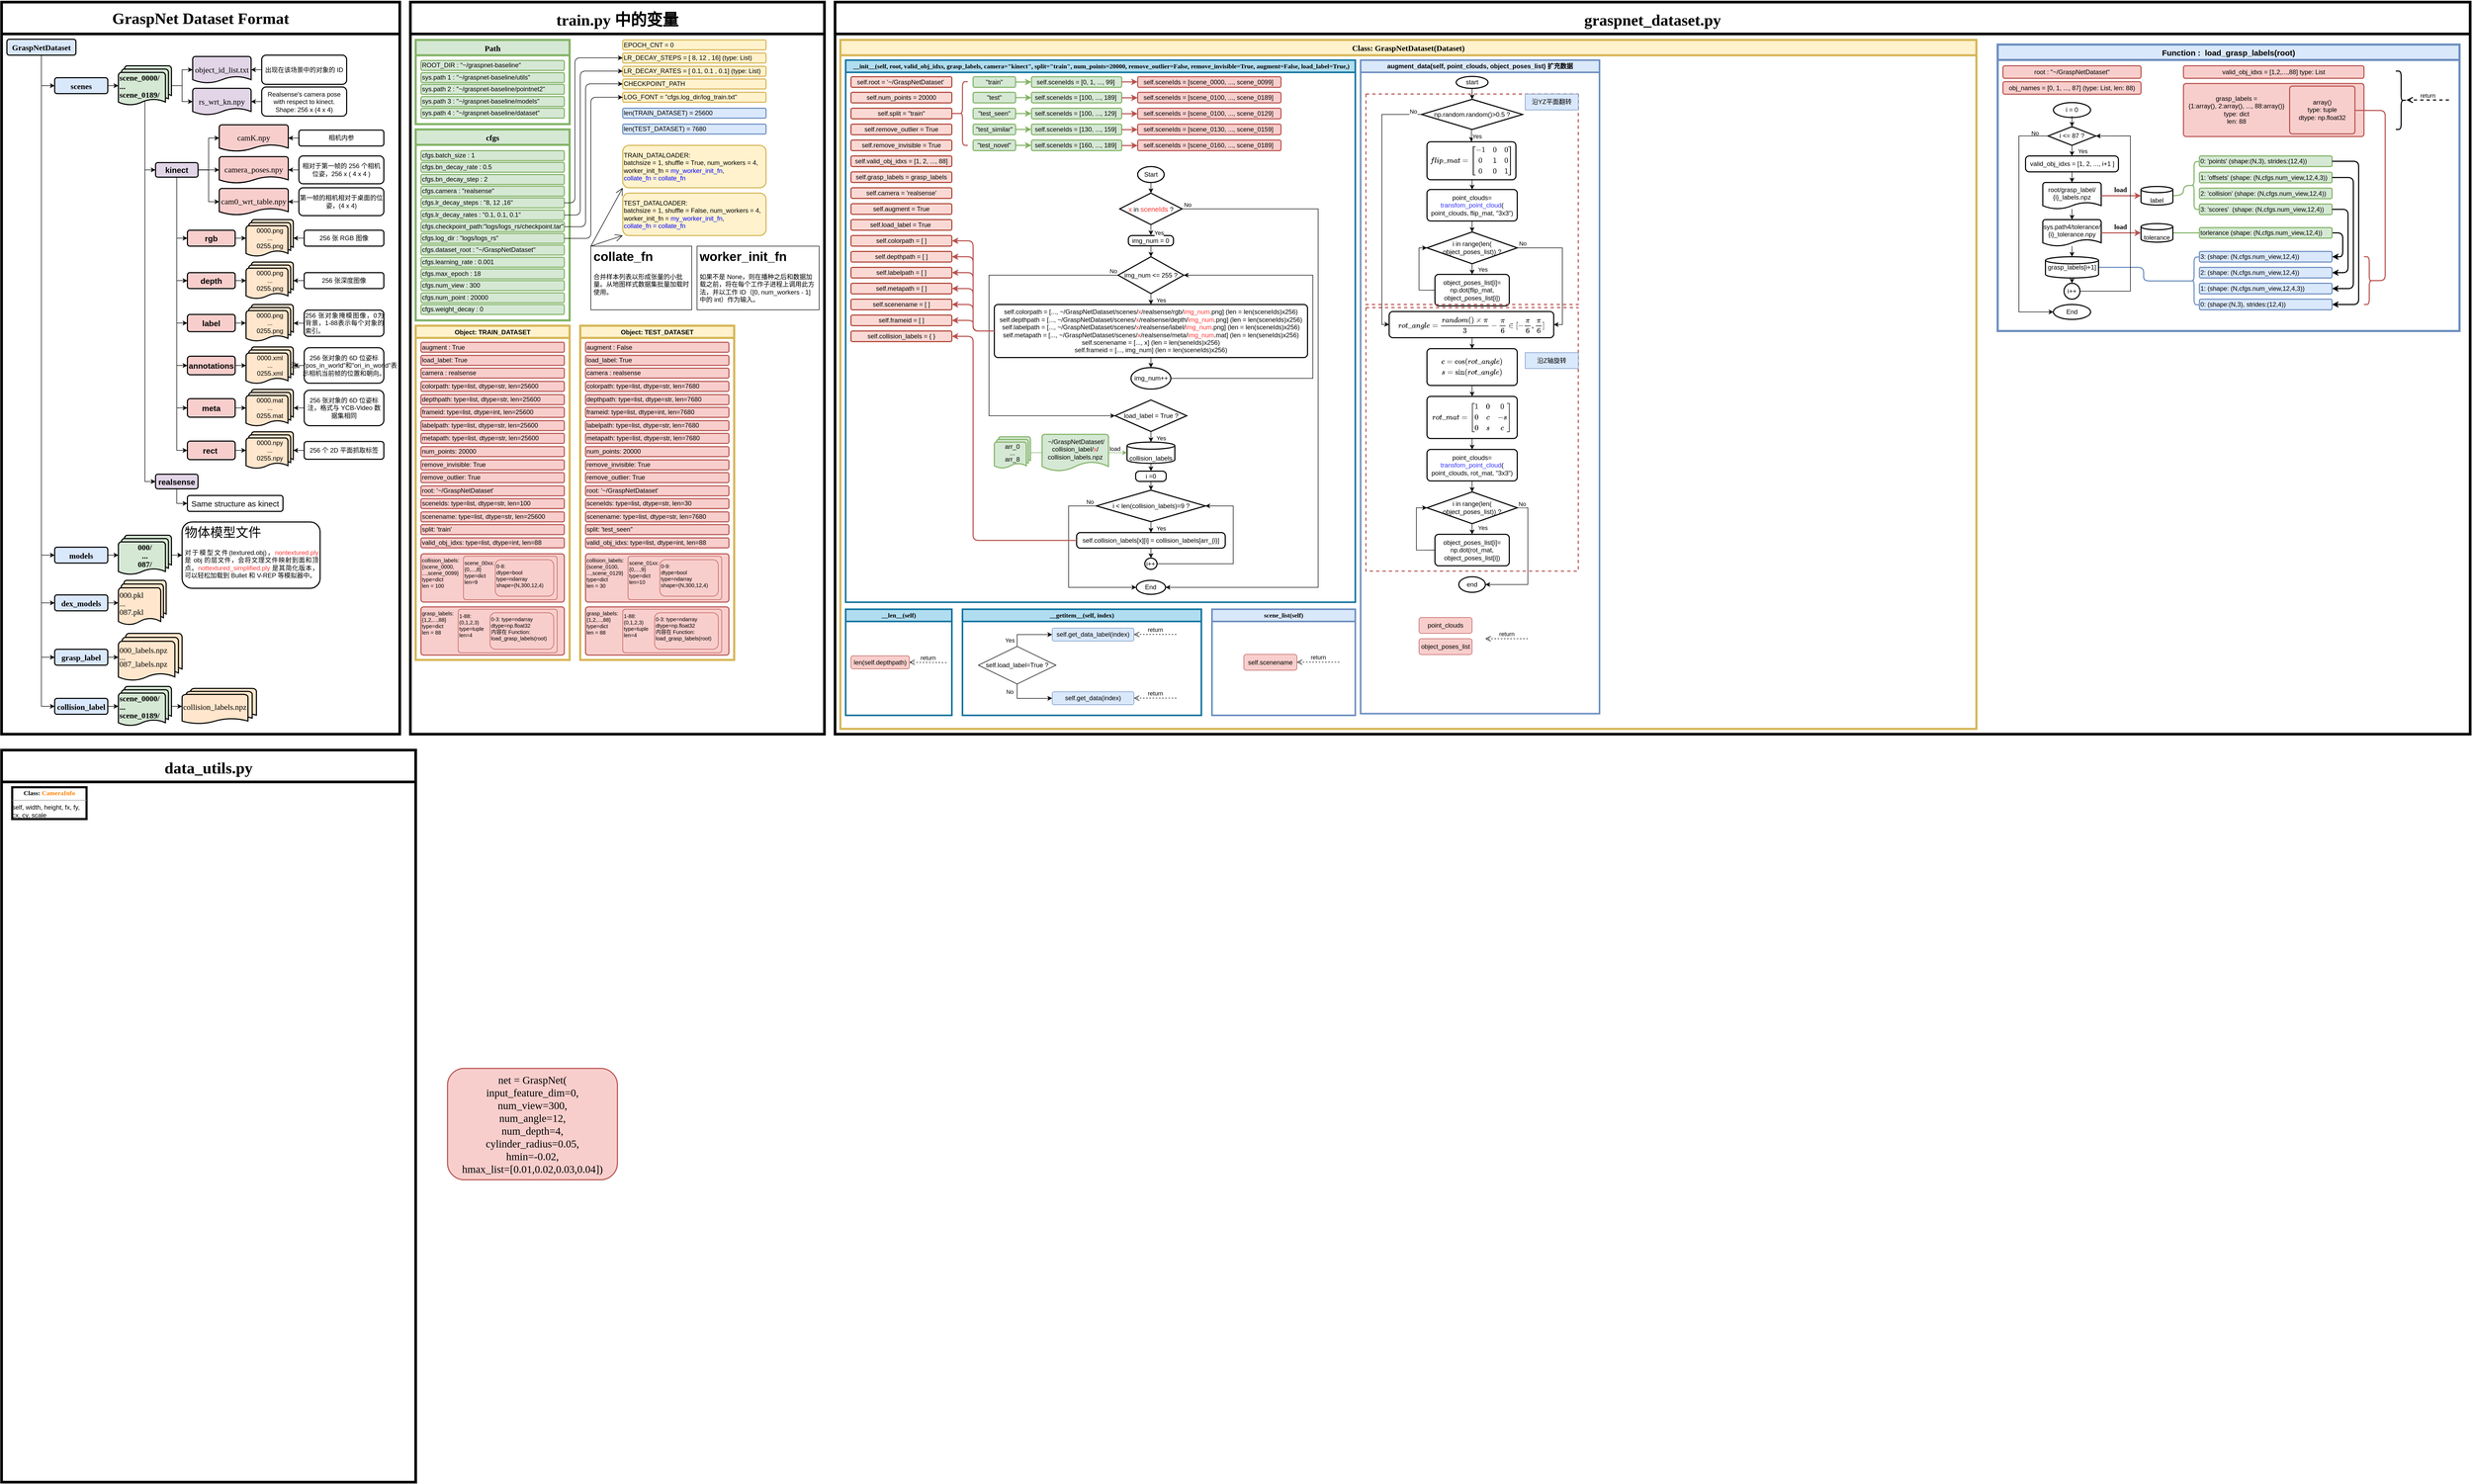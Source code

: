 <mxfile version="22.1.15" type="github">
  <diagram name="第 1 页" id="CiREt7vdbcbse35liX8I">
    <mxGraphModel dx="1989" dy="1071" grid="1" gridSize="10" guides="1" tooltips="1" connect="1" arrows="1" fold="1" page="1" pageScale="1" pageWidth="4681" pageHeight="3300" math="1" shadow="0">
      <root>
        <mxCell id="0" />
        <mxCell id="1" parent="0" />
        <mxCell id="m-CEzgcybGyN_hAnnrYo-291" value="&lt;h1&gt;&lt;font style=&quot;font-size: 30px;&quot; face=&quot;Times New Roman&quot;&gt;GraspNet Dataset Format&lt;/font&gt;&lt;/h1&gt;" style="swimlane;whiteSpace=wrap;html=1;startSize=60;strokeWidth=5;" parent="1" vertex="1">
          <mxGeometry x="10" y="10" width="750" height="1380" as="geometry">
            <mxRectangle x="10" y="10" width="370" height="80" as="alternateBounds" />
          </mxGeometry>
        </mxCell>
        <mxCell id="m-CEzgcybGyN_hAnnrYo-289" value="" style="group" parent="m-CEzgcybGyN_hAnnrYo-291" vertex="1" connectable="0">
          <mxGeometry x="10" y="70" width="710" height="1295" as="geometry" />
        </mxCell>
        <mxCell id="m-CEzgcybGyN_hAnnrYo-67" value="&lt;h1 style=&quot;font-size: 15px; line-height: 100%;&quot;&gt;&lt;font face=&quot;Times New Roman&quot;&gt;GraspNetDataset&lt;/font&gt;&lt;/h1&gt;" style="rounded=1;whiteSpace=wrap;html=1;align=center;strokeWidth=2;fillColor=#dae8fc;strokeColor=#000000;container=0;" parent="m-CEzgcybGyN_hAnnrYo-289" vertex="1">
          <mxGeometry width="130" height="30" as="geometry" />
        </mxCell>
        <mxCell id="m-CEzgcybGyN_hAnnrYo-72" value="" style="edgeStyle=orthogonalEdgeStyle;rounded=0;orthogonalLoop=1;jettySize=auto;html=1;exitX=0.5;exitY=1;exitDx=0;exitDy=0;entryX=0;entryY=0.5;entryDx=0;entryDy=0;" parent="m-CEzgcybGyN_hAnnrYo-289" source="m-CEzgcybGyN_hAnnrYo-67" target="m-CEzgcybGyN_hAnnrYo-71" edge="1">
          <mxGeometry relative="1" as="geometry" />
        </mxCell>
        <mxCell id="m-CEzgcybGyN_hAnnrYo-74" value="" style="edgeStyle=orthogonalEdgeStyle;rounded=0;orthogonalLoop=1;jettySize=auto;html=1;entryX=0;entryY=0.5;entryDx=0;entryDy=0;exitX=0.5;exitY=1.121;exitDx=0;exitDy=0;exitPerimeter=0;" parent="m-CEzgcybGyN_hAnnrYo-289" source="m-CEzgcybGyN_hAnnrYo-67" target="m-CEzgcybGyN_hAnnrYo-73" edge="1">
          <mxGeometry relative="1" as="geometry" />
        </mxCell>
        <mxCell id="m-CEzgcybGyN_hAnnrYo-76" value="" style="edgeStyle=orthogonalEdgeStyle;rounded=0;orthogonalLoop=1;jettySize=auto;html=1;entryX=0;entryY=0.5;entryDx=0;entryDy=0;" parent="m-CEzgcybGyN_hAnnrYo-289" source="m-CEzgcybGyN_hAnnrYo-67" target="m-CEzgcybGyN_hAnnrYo-75" edge="1">
          <mxGeometry relative="1" as="geometry" />
        </mxCell>
        <mxCell id="m-CEzgcybGyN_hAnnrYo-78" value="" style="edgeStyle=orthogonalEdgeStyle;rounded=0;orthogonalLoop=1;jettySize=auto;html=1;entryX=0;entryY=0.5;entryDx=0;entryDy=0;exitX=0.5;exitY=1;exitDx=0;exitDy=0;" parent="m-CEzgcybGyN_hAnnrYo-289" source="m-CEzgcybGyN_hAnnrYo-67" target="m-CEzgcybGyN_hAnnrYo-77" edge="1">
          <mxGeometry relative="1" as="geometry" />
        </mxCell>
        <mxCell id="m-CEzgcybGyN_hAnnrYo-112" value="&lt;h4&gt;&lt;font style=&quot;font-size: 15px;&quot;&gt;realsense&lt;/font&gt;&lt;/h4&gt;" style="rounded=1;whiteSpace=wrap;html=1;align=center;fillColor=#E1D5E7;strokeColor=#000000;strokeWidth=2;container=0;" parent="m-CEzgcybGyN_hAnnrYo-289" vertex="1">
          <mxGeometry x="280" y="820" width="80" height="27.5" as="geometry" />
        </mxCell>
        <mxCell id="m-CEzgcybGyN_hAnnrYo-126" value="&lt;div style=&quot;&quot;&gt;&lt;font style=&quot;font-size: 15px;&quot;&gt;Same structure as kinect&lt;/font&gt;&lt;/div&gt;" style="text;html=1;strokeColor=default;fillColor=none;align=center;verticalAlign=middle;whiteSpace=wrap;rounded=1;strokeWidth=2;container=0;" parent="m-CEzgcybGyN_hAnnrYo-289" vertex="1">
          <mxGeometry x="340" y="860" width="180" height="30" as="geometry" />
        </mxCell>
        <mxCell id="m-CEzgcybGyN_hAnnrYo-127" value="" style="edgeStyle=orthogonalEdgeStyle;rounded=0;orthogonalLoop=1;jettySize=auto;html=1;entryX=0;entryY=0.5;entryDx=0;entryDy=0;" parent="m-CEzgcybGyN_hAnnrYo-289" source="m-CEzgcybGyN_hAnnrYo-112" target="m-CEzgcybGyN_hAnnrYo-126" edge="1">
          <mxGeometry relative="1" as="geometry" />
        </mxCell>
        <mxCell id="m-CEzgcybGyN_hAnnrYo-69" value="&lt;h2&gt;&lt;font style=&quot;font-size: 15px;&quot; face=&quot;Times New Roman&quot;&gt;scenes&lt;/font&gt;&lt;/h2&gt;" style="rounded=1;whiteSpace=wrap;html=1;fillColor=#dae8fc;strokeColor=#000000;strokeWidth=2;container=0;" parent="m-CEzgcybGyN_hAnnrYo-289" vertex="1">
          <mxGeometry x="90" y="72.5" width="100" height="30" as="geometry" />
        </mxCell>
        <mxCell id="m-CEzgcybGyN_hAnnrYo-70" value="" style="edgeStyle=orthogonalEdgeStyle;rounded=0;orthogonalLoop=1;jettySize=auto;html=1;entryX=0;entryY=0.5;entryDx=0;entryDy=0;" parent="m-CEzgcybGyN_hAnnrYo-289" source="m-CEzgcybGyN_hAnnrYo-67" target="m-CEzgcybGyN_hAnnrYo-69" edge="1">
          <mxGeometry relative="1" as="geometry" />
        </mxCell>
        <mxCell id="m-CEzgcybGyN_hAnnrYo-99" value="&lt;h3 style=&quot;font-size: 15px; line-height: 100%;&quot;&gt;&lt;font style=&quot;font-size: 15px;&quot; face=&quot;Times New Roman&quot;&gt;scene_0000/&lt;br&gt;...&lt;br&gt;scene_0189/&lt;/font&gt;&lt;/h3&gt;" style="strokeWidth=2;html=1;shape=mxgraph.flowchart.multi-document;whiteSpace=wrap;fillColor=#d5e8d4;strokeColor=#000000;align=left;container=0;" parent="m-CEzgcybGyN_hAnnrYo-289" vertex="1">
          <mxGeometry x="210" y="50" width="100" height="75" as="geometry" />
        </mxCell>
        <mxCell id="m-CEzgcybGyN_hAnnrYo-101" value="&lt;p style=&quot;line-height: 100%;&quot;&gt;&lt;font style=&quot;font-size: 15px;&quot; face=&quot;Times New Roman&quot;&gt;object_id_list.txt&lt;/font&gt;&lt;/p&gt;" style="strokeWidth=2;html=1;shape=mxgraph.flowchart.document2;whiteSpace=wrap;size=0.25;fillColor=#e1d5e7;strokeColor=#000000;align=center;container=0;" parent="m-CEzgcybGyN_hAnnrYo-289" vertex="1">
          <mxGeometry x="350" y="32.5" width="110" height="50" as="geometry" />
        </mxCell>
        <mxCell id="m-CEzgcybGyN_hAnnrYo-103" value="&lt;div style=&quot;&quot;&gt;&lt;span style=&quot;background-color: initial;&quot;&gt;出现在该场景中的对象的 ID&lt;/span&gt;&lt;/div&gt;" style="text;html=1;strokeColor=default;fillColor=none;align=center;verticalAlign=middle;whiteSpace=wrap;rounded=1;strokeWidth=2;container=0;" parent="m-CEzgcybGyN_hAnnrYo-289" vertex="1">
          <mxGeometry x="480" y="30" width="160" height="55" as="geometry" />
        </mxCell>
        <mxCell id="m-CEzgcybGyN_hAnnrYo-105" value="&lt;p style=&quot;line-height: 100%;&quot;&gt;&lt;font style=&quot;font-size: 15px;&quot; face=&quot;Times New Roman&quot;&gt;rs_wrt_kn.npy&lt;/font&gt;&lt;/p&gt;" style="strokeWidth=2;html=1;shape=mxgraph.flowchart.document2;whiteSpace=wrap;size=0.25;fillColor=#e1d5e7;strokeColor=#000000;align=center;container=0;" parent="m-CEzgcybGyN_hAnnrYo-289" vertex="1">
          <mxGeometry x="350" y="92.5" width="110" height="50" as="geometry" />
        </mxCell>
        <mxCell id="m-CEzgcybGyN_hAnnrYo-107" value="&lt;div style=&quot;&quot;&gt;&lt;span style=&quot;background-color: initial;&quot;&gt;Realsense&#39;s camera pose with respect to kinect.&lt;/span&gt;&lt;/div&gt;&lt;div style=&quot;&quot;&gt;&lt;span style=&quot;background-color: initial;&quot;&gt;Shape: 256 x (4 x 4)&lt;/span&gt;&lt;/div&gt;" style="text;html=1;strokeColor=default;fillColor=none;align=center;verticalAlign=middle;whiteSpace=wrap;rounded=1;strokeWidth=2;container=0;" parent="m-CEzgcybGyN_hAnnrYo-289" vertex="1">
          <mxGeometry x="480" y="90" width="160" height="55" as="geometry" />
        </mxCell>
        <mxCell id="m-CEzgcybGyN_hAnnrYo-113" value="" style="edgeStyle=orthogonalEdgeStyle;rounded=0;orthogonalLoop=1;jettySize=auto;html=1;exitX=0.5;exitY=0.88;exitDx=0;exitDy=0;exitPerimeter=0;entryX=0;entryY=0.5;entryDx=0;entryDy=0;" parent="m-CEzgcybGyN_hAnnrYo-289" source="m-CEzgcybGyN_hAnnrYo-99" target="m-CEzgcybGyN_hAnnrYo-112" edge="1">
          <mxGeometry relative="1" as="geometry" />
        </mxCell>
        <mxCell id="m-CEzgcybGyN_hAnnrYo-100" value="" style="edgeStyle=orthogonalEdgeStyle;rounded=0;orthogonalLoop=1;jettySize=auto;html=1;" parent="m-CEzgcybGyN_hAnnrYo-289" source="m-CEzgcybGyN_hAnnrYo-69" target="m-CEzgcybGyN_hAnnrYo-99" edge="1">
          <mxGeometry relative="1" as="geometry" />
        </mxCell>
        <mxCell id="m-CEzgcybGyN_hAnnrYo-102" value="" style="edgeStyle=orthogonalEdgeStyle;rounded=0;orthogonalLoop=1;jettySize=auto;html=1;" parent="m-CEzgcybGyN_hAnnrYo-289" source="m-CEzgcybGyN_hAnnrYo-99" target="m-CEzgcybGyN_hAnnrYo-101" edge="1">
          <mxGeometry relative="1" as="geometry" />
        </mxCell>
        <mxCell id="m-CEzgcybGyN_hAnnrYo-104" value="" style="edgeStyle=orthogonalEdgeStyle;rounded=0;orthogonalLoop=1;jettySize=auto;html=1;" parent="m-CEzgcybGyN_hAnnrYo-289" source="m-CEzgcybGyN_hAnnrYo-103" target="m-CEzgcybGyN_hAnnrYo-101" edge="1">
          <mxGeometry relative="1" as="geometry" />
        </mxCell>
        <mxCell id="m-CEzgcybGyN_hAnnrYo-106" value="" style="edgeStyle=orthogonalEdgeStyle;rounded=0;orthogonalLoop=1;jettySize=auto;html=1;" parent="m-CEzgcybGyN_hAnnrYo-289" source="m-CEzgcybGyN_hAnnrYo-99" target="m-CEzgcybGyN_hAnnrYo-105" edge="1">
          <mxGeometry relative="1" as="geometry" />
        </mxCell>
        <mxCell id="m-CEzgcybGyN_hAnnrYo-108" value="" style="edgeStyle=orthogonalEdgeStyle;rounded=0;orthogonalLoop=1;jettySize=auto;html=1;" parent="m-CEzgcybGyN_hAnnrYo-289" source="m-CEzgcybGyN_hAnnrYo-107" target="m-CEzgcybGyN_hAnnrYo-105" edge="1">
          <mxGeometry relative="1" as="geometry" />
        </mxCell>
        <mxCell id="m-CEzgcybGyN_hAnnrYo-71" value="&lt;h2&gt;&lt;font style=&quot;font-size: 15px;&quot; face=&quot;Times New Roman&quot;&gt;models&lt;/font&gt;&lt;/h2&gt;" style="rounded=1;whiteSpace=wrap;html=1;fillColor=#dae8fc;strokeColor=#000000;strokeWidth=2;container=0;" parent="m-CEzgcybGyN_hAnnrYo-289" vertex="1">
          <mxGeometry x="90" y="957.5" width="100" height="30" as="geometry" />
        </mxCell>
        <mxCell id="m-CEzgcybGyN_hAnnrYo-93" value="&lt;h3 style=&quot;font-size: 15px; line-height: 100%;&quot;&gt;&lt;font style=&quot;font-size: 15px;&quot; face=&quot;Times New Roman&quot;&gt;000/&lt;br&gt;...&lt;br&gt;087/&lt;/font&gt;&lt;/h3&gt;" style="strokeWidth=2;html=1;shape=mxgraph.flowchart.multi-document;whiteSpace=wrap;fillColor=#d5e8d4;strokeColor=#000000;align=center;container=0;" parent="m-CEzgcybGyN_hAnnrYo-289" vertex="1">
          <mxGeometry x="210" y="935" width="100" height="75" as="geometry" />
        </mxCell>
        <mxCell id="m-CEzgcybGyN_hAnnrYo-95" value="&lt;h1&gt;&lt;span style=&quot;font-weight: normal;&quot;&gt;&lt;font face=&quot;Times New Roman&quot;&gt;物体模型文件&lt;/font&gt;&lt;/span&gt;&lt;/h1&gt;&lt;p style=&quot;text-align: justify;&quot;&gt;对于模型文件(textured.obj)，&lt;font color=&quot;#ff3333&quot;&gt;nontextured.ply&lt;/font&gt; 是 obj 的层文件，会将文理文件映射到面和顶点。&lt;font color=&quot;#ff3333&quot;&gt;nottextured_simplified.ply&lt;/font&gt; 是其简化版本，可以轻松加载到 Bullet 和 V-REP 等模拟器中。&lt;/p&gt;" style="text;html=1;strokeColor=default;fillColor=none;spacing=5;spacingTop=-20;whiteSpace=wrap;overflow=hidden;rounded=1;strokeWidth=2;container=0;" parent="m-CEzgcybGyN_hAnnrYo-289" vertex="1">
          <mxGeometry x="330" y="910" width="260" height="125" as="geometry" />
        </mxCell>
        <mxCell id="m-CEzgcybGyN_hAnnrYo-94" value="" style="edgeStyle=orthogonalEdgeStyle;rounded=0;orthogonalLoop=1;jettySize=auto;html=1;" parent="m-CEzgcybGyN_hAnnrYo-289" source="m-CEzgcybGyN_hAnnrYo-71" target="m-CEzgcybGyN_hAnnrYo-93" edge="1">
          <mxGeometry relative="1" as="geometry" />
        </mxCell>
        <mxCell id="m-CEzgcybGyN_hAnnrYo-96" value="" style="edgeStyle=orthogonalEdgeStyle;rounded=0;orthogonalLoop=1;jettySize=auto;html=1;" parent="m-CEzgcybGyN_hAnnrYo-289" source="m-CEzgcybGyN_hAnnrYo-93" target="m-CEzgcybGyN_hAnnrYo-95" edge="1">
          <mxGeometry relative="1" as="geometry" />
        </mxCell>
        <mxCell id="m-CEzgcybGyN_hAnnrYo-73" value="&lt;h2&gt;&lt;font style=&quot;font-size: 15px;&quot; face=&quot;Times New Roman&quot;&gt;dex_models&lt;/font&gt;&lt;/h2&gt;" style="rounded=1;whiteSpace=wrap;html=1;fillColor=#dae8fc;strokeColor=#000000;strokeWidth=2;container=0;" parent="m-CEzgcybGyN_hAnnrYo-289" vertex="1">
          <mxGeometry x="90" y="1047.5" width="100" height="30" as="geometry" />
        </mxCell>
        <mxCell id="m-CEzgcybGyN_hAnnrYo-88" value="&lt;p style=&quot;line-height: 100%; font-size: 15px;&quot;&gt;&lt;font style=&quot;font-size: 15px;&quot; face=&quot;Times New Roman&quot;&gt;000.pkl&lt;br&gt;...&lt;br&gt;087.pkl&lt;/font&gt;&lt;/p&gt;" style="strokeWidth=2;html=1;shape=mxgraph.flowchart.multi-document;whiteSpace=wrap;fillColor=#ffe6cc;strokeColor=#000000;align=left;container=0;" parent="m-CEzgcybGyN_hAnnrYo-289" vertex="1">
          <mxGeometry x="210" y="1020" width="90" height="85" as="geometry" />
        </mxCell>
        <mxCell id="m-CEzgcybGyN_hAnnrYo-89" value="" style="edgeStyle=orthogonalEdgeStyle;rounded=0;orthogonalLoop=1;jettySize=auto;html=1;" parent="m-CEzgcybGyN_hAnnrYo-289" source="m-CEzgcybGyN_hAnnrYo-73" target="m-CEzgcybGyN_hAnnrYo-88" edge="1">
          <mxGeometry relative="1" as="geometry" />
        </mxCell>
        <mxCell id="m-CEzgcybGyN_hAnnrYo-75" value="&lt;h2&gt;&lt;font style=&quot;font-size: 15px;&quot; face=&quot;Times New Roman&quot;&gt;grasp_label&lt;/font&gt;&lt;/h2&gt;" style="rounded=1;whiteSpace=wrap;html=1;fillColor=#dae8fc;strokeColor=#000000;strokeWidth=2;container=0;" parent="m-CEzgcybGyN_hAnnrYo-289" vertex="1">
          <mxGeometry x="90" y="1150" width="100" height="30" as="geometry" />
        </mxCell>
        <mxCell id="m-CEzgcybGyN_hAnnrYo-84" value="&lt;div style=&quot;line-height: 100%;&quot;&gt;&lt;span style=&quot;font-size: 15px;&quot;&gt;&lt;font face=&quot;Times New Roman&quot;&gt;000_labels.npz&lt;/font&gt;&lt;/span&gt;&lt;/div&gt;&lt;div style=&quot;line-height: 100%;&quot;&gt;&lt;span style=&quot;font-size: 15px;&quot;&gt;&lt;font face=&quot;gPePc3Dz50U2czc4cAkq&quot;&gt;...&lt;/font&gt;&lt;/span&gt;&lt;/div&gt;&lt;div style=&quot;line-height: 100%;&quot;&gt;&lt;span style=&quot;font-size: 15px;&quot;&gt;&lt;font face=&quot;gPePc3Dz50U2czc4cAkq&quot;&gt;087_labels.npz&lt;/font&gt;&lt;/span&gt;&lt;/div&gt;" style="strokeWidth=2;html=1;shape=mxgraph.flowchart.multi-document;whiteSpace=wrap;fillColor=#ffe6cc;strokeColor=#000000;align=left;container=0;" parent="m-CEzgcybGyN_hAnnrYo-289" vertex="1">
          <mxGeometry x="210" y="1120" width="120" height="90" as="geometry" />
        </mxCell>
        <mxCell id="m-CEzgcybGyN_hAnnrYo-85" value="" style="edgeStyle=orthogonalEdgeStyle;rounded=0;orthogonalLoop=1;jettySize=auto;html=1;" parent="m-CEzgcybGyN_hAnnrYo-289" source="m-CEzgcybGyN_hAnnrYo-75" target="m-CEzgcybGyN_hAnnrYo-84" edge="1">
          <mxGeometry relative="1" as="geometry" />
        </mxCell>
        <mxCell id="m-CEzgcybGyN_hAnnrYo-77" value="&lt;h2&gt;&lt;font style=&quot;font-size: 15px;&quot; face=&quot;Times New Roman&quot;&gt;collision_label&lt;/font&gt;&lt;/h2&gt;" style="rounded=1;whiteSpace=wrap;html=1;fillColor=#dae8fc;strokeColor=#000000;strokeWidth=2;container=0;" parent="m-CEzgcybGyN_hAnnrYo-289" vertex="1">
          <mxGeometry x="90" y="1242.5" width="100" height="30" as="geometry" />
        </mxCell>
        <mxCell id="m-CEzgcybGyN_hAnnrYo-79" value="&lt;h3 style=&quot;font-size: 15px; line-height: 100%;&quot;&gt;&lt;font style=&quot;font-size: 15px;&quot; face=&quot;Times New Roman&quot;&gt;scene_0000/&lt;br&gt;...&lt;br&gt;scene_0189/&lt;/font&gt;&lt;/h3&gt;" style="strokeWidth=2;html=1;shape=mxgraph.flowchart.multi-document;whiteSpace=wrap;fillColor=#d5e8d4;strokeColor=#000000;align=left;container=0;" parent="m-CEzgcybGyN_hAnnrYo-289" vertex="1">
          <mxGeometry x="210" y="1220" width="100" height="75" as="geometry" />
        </mxCell>
        <mxCell id="m-CEzgcybGyN_hAnnrYo-81" value="&lt;font style=&quot;font-size: 15px;&quot; face=&quot;Times New Roman&quot;&gt;collision_labels.npz&lt;/font&gt;" style="strokeWidth=2;html=1;shape=mxgraph.flowchart.multi-document;whiteSpace=wrap;fillColor=#ffe6cc;strokeColor=#000000;align=left;container=0;" parent="m-CEzgcybGyN_hAnnrYo-289" vertex="1">
          <mxGeometry x="330" y="1223.75" width="140" height="67.5" as="geometry" />
        </mxCell>
        <mxCell id="m-CEzgcybGyN_hAnnrYo-80" value="" style="edgeStyle=orthogonalEdgeStyle;rounded=0;orthogonalLoop=1;jettySize=auto;html=1;" parent="m-CEzgcybGyN_hAnnrYo-289" source="m-CEzgcybGyN_hAnnrYo-77" target="m-CEzgcybGyN_hAnnrYo-79" edge="1">
          <mxGeometry relative="1" as="geometry" />
        </mxCell>
        <mxCell id="m-CEzgcybGyN_hAnnrYo-82" value="" style="edgeStyle=orthogonalEdgeStyle;rounded=0;orthogonalLoop=1;jettySize=auto;html=1;" parent="m-CEzgcybGyN_hAnnrYo-289" source="m-CEzgcybGyN_hAnnrYo-79" target="m-CEzgcybGyN_hAnnrYo-81" edge="1">
          <mxGeometry relative="1" as="geometry" />
        </mxCell>
        <mxCell id="m-CEzgcybGyN_hAnnrYo-192" value="&lt;h4&gt;&lt;span style=&quot;font-size: 15px;&quot;&gt;rect&amp;nbsp;&lt;/span&gt;&lt;/h4&gt;" style="rounded=1;whiteSpace=wrap;html=1;align=center;fillColor=#f8cecc;strokeColor=#000000;strokeWidth=2;container=0;" parent="m-CEzgcybGyN_hAnnrYo-289" vertex="1">
          <mxGeometry x="340" y="757.5" width="90" height="35" as="geometry" />
        </mxCell>
        <mxCell id="m-CEzgcybGyN_hAnnrYo-194" value="0000.npy&lt;br&gt;...&lt;br&gt;0255.npy" style="strokeWidth=2;html=1;shape=mxgraph.flowchart.multi-document;whiteSpace=wrap;fillColor=#ffe6cc;strokeColor=#000000;container=0;" parent="m-CEzgcybGyN_hAnnrYo-289" vertex="1">
          <mxGeometry x="450.5" y="740" width="89" height="70" as="geometry" />
        </mxCell>
        <mxCell id="m-CEzgcybGyN_hAnnrYo-196" value="&lt;div style=&quot;&quot;&gt;256 个 2D 平面抓取标签&lt;/div&gt;" style="text;html=1;strokeColor=default;fillColor=none;align=center;verticalAlign=middle;whiteSpace=wrap;rounded=1;strokeWidth=2;container=0;" parent="m-CEzgcybGyN_hAnnrYo-289" vertex="1">
          <mxGeometry x="560" y="758.28" width="150" height="33.44" as="geometry" />
        </mxCell>
        <mxCell id="m-CEzgcybGyN_hAnnrYo-195" value="" style="edgeStyle=orthogonalEdgeStyle;rounded=0;orthogonalLoop=1;jettySize=auto;html=1;" parent="m-CEzgcybGyN_hAnnrYo-289" source="m-CEzgcybGyN_hAnnrYo-192" target="m-CEzgcybGyN_hAnnrYo-194" edge="1">
          <mxGeometry relative="1" as="geometry" />
        </mxCell>
        <mxCell id="m-CEzgcybGyN_hAnnrYo-197" value="" style="edgeStyle=orthogonalEdgeStyle;rounded=0;orthogonalLoop=1;jettySize=auto;html=1;" parent="m-CEzgcybGyN_hAnnrYo-289" source="m-CEzgcybGyN_hAnnrYo-196" target="m-CEzgcybGyN_hAnnrYo-194" edge="1">
          <mxGeometry relative="1" as="geometry" />
        </mxCell>
        <mxCell id="m-CEzgcybGyN_hAnnrYo-183" value="&lt;h4&gt;&lt;span style=&quot;font-size: 15px;&quot;&gt;meta&lt;/span&gt;&lt;/h4&gt;" style="rounded=1;whiteSpace=wrap;html=1;align=center;fillColor=#f8cecc;strokeColor=#000000;strokeWidth=2;container=0;" parent="m-CEzgcybGyN_hAnnrYo-289" vertex="1">
          <mxGeometry x="340" y="677.5" width="90" height="35" as="geometry" />
        </mxCell>
        <mxCell id="m-CEzgcybGyN_hAnnrYo-185" value="0000.mat&lt;br&gt;...&lt;br&gt;0255.mat" style="strokeWidth=2;html=1;shape=mxgraph.flowchart.multi-document;whiteSpace=wrap;fillColor=#ffe6cc;strokeColor=#000000;container=0;" parent="m-CEzgcybGyN_hAnnrYo-289" vertex="1">
          <mxGeometry x="450.5" y="660" width="89" height="70" as="geometry" />
        </mxCell>
        <mxCell id="m-CEzgcybGyN_hAnnrYo-187" value="&lt;div style=&quot;&quot;&gt;256 张对象的 6D 位姿标注，格式与 YCB-Video 数据集相同&lt;/div&gt;" style="text;html=1;strokeColor=default;fillColor=none;align=center;verticalAlign=middle;whiteSpace=wrap;rounded=1;strokeWidth=2;container=0;" parent="m-CEzgcybGyN_hAnnrYo-289" vertex="1">
          <mxGeometry x="560" y="661.57" width="150" height="66.87" as="geometry" />
        </mxCell>
        <mxCell id="m-CEzgcybGyN_hAnnrYo-186" value="" style="edgeStyle=orthogonalEdgeStyle;rounded=0;orthogonalLoop=1;jettySize=auto;html=1;" parent="m-CEzgcybGyN_hAnnrYo-289" source="m-CEzgcybGyN_hAnnrYo-183" target="m-CEzgcybGyN_hAnnrYo-185" edge="1">
          <mxGeometry relative="1" as="geometry" />
        </mxCell>
        <mxCell id="m-CEzgcybGyN_hAnnrYo-188" value="" style="edgeStyle=orthogonalEdgeStyle;rounded=0;orthogonalLoop=1;jettySize=auto;html=1;" parent="m-CEzgcybGyN_hAnnrYo-289" source="m-CEzgcybGyN_hAnnrYo-187" target="m-CEzgcybGyN_hAnnrYo-185" edge="1">
          <mxGeometry relative="1" as="geometry" />
        </mxCell>
        <mxCell id="m-CEzgcybGyN_hAnnrYo-152" value="&lt;h4&gt;&lt;span style=&quot;font-size: 15px;&quot;&gt;annotations&lt;/span&gt;&lt;/h4&gt;" style="rounded=1;whiteSpace=wrap;html=1;align=center;fillColor=#f8cecc;strokeColor=#000000;strokeWidth=2;container=0;" parent="m-CEzgcybGyN_hAnnrYo-289" vertex="1">
          <mxGeometry x="340" y="597.5" width="90" height="35" as="geometry" />
        </mxCell>
        <mxCell id="m-CEzgcybGyN_hAnnrYo-176" value="0000.xml&lt;br&gt;...&lt;br&gt;0255.xml" style="strokeWidth=2;html=1;shape=mxgraph.flowchart.multi-document;whiteSpace=wrap;fillColor=#ffe6cc;strokeColor=#000000;container=0;" parent="m-CEzgcybGyN_hAnnrYo-289" vertex="1">
          <mxGeometry x="450.5" y="580" width="89" height="70" as="geometry" />
        </mxCell>
        <mxCell id="m-CEzgcybGyN_hAnnrYo-178" value="&lt;div style=&quot;&quot;&gt;256 张对象的 6D 位姿标注，“pos_in_world”和&quot;ori_in_world&quot;表示相机当前帧的位置和朝向。&lt;/div&gt;" style="text;html=1;strokeColor=default;fillColor=none;align=center;verticalAlign=middle;whiteSpace=wrap;rounded=1;strokeWidth=2;container=0;" parent="m-CEzgcybGyN_hAnnrYo-289" vertex="1">
          <mxGeometry x="560" y="581.56" width="150" height="66.87" as="geometry" />
        </mxCell>
        <mxCell id="m-CEzgcybGyN_hAnnrYo-177" value="" style="edgeStyle=orthogonalEdgeStyle;rounded=0;orthogonalLoop=1;jettySize=auto;html=1;" parent="m-CEzgcybGyN_hAnnrYo-289" source="m-CEzgcybGyN_hAnnrYo-152" target="m-CEzgcybGyN_hAnnrYo-176" edge="1">
          <mxGeometry relative="1" as="geometry" />
        </mxCell>
        <mxCell id="m-CEzgcybGyN_hAnnrYo-179" value="" style="edgeStyle=orthogonalEdgeStyle;rounded=0;orthogonalLoop=1;jettySize=auto;html=1;" parent="m-CEzgcybGyN_hAnnrYo-289" source="m-CEzgcybGyN_hAnnrYo-178" target="m-CEzgcybGyN_hAnnrYo-176" edge="1">
          <mxGeometry relative="1" as="geometry" />
        </mxCell>
        <mxCell id="m-CEzgcybGyN_hAnnrYo-150" value="&lt;h4&gt;&lt;span style=&quot;font-size: 15px;&quot;&gt;label&lt;/span&gt;&lt;/h4&gt;" style="rounded=1;whiteSpace=wrap;html=1;align=center;fillColor=#f8cecc;strokeColor=#000000;strokeWidth=2;container=0;" parent="m-CEzgcybGyN_hAnnrYo-289" vertex="1">
          <mxGeometry x="340" y="518.75" width="90" height="32.5" as="geometry" />
        </mxCell>
        <mxCell id="m-CEzgcybGyN_hAnnrYo-168" value="0000.png&lt;br&gt;...&lt;br&gt;0255.png" style="strokeWidth=2;html=1;shape=mxgraph.flowchart.multi-document;whiteSpace=wrap;fillColor=#ffe6cc;strokeColor=#000000;container=0;" parent="m-CEzgcybGyN_hAnnrYo-289" vertex="1">
          <mxGeometry x="450.5" y="500" width="89" height="70" as="geometry" />
        </mxCell>
        <mxCell id="m-CEzgcybGyN_hAnnrYo-172" value="&lt;div style=&quot;text-align: justify;&quot;&gt;256 张对象掩模图像，0为背景，1-88表示每个对象的索引。&lt;/div&gt;" style="text;html=1;strokeColor=default;fillColor=none;align=left;verticalAlign=middle;whiteSpace=wrap;rounded=1;strokeWidth=2;container=0;" parent="m-CEzgcybGyN_hAnnrYo-289" vertex="1">
          <mxGeometry x="560" y="510.63" width="150" height="49.37" as="geometry" />
        </mxCell>
        <mxCell id="m-CEzgcybGyN_hAnnrYo-171" value="" style="edgeStyle=orthogonalEdgeStyle;rounded=0;orthogonalLoop=1;jettySize=auto;html=1;" parent="m-CEzgcybGyN_hAnnrYo-289" source="m-CEzgcybGyN_hAnnrYo-150" target="m-CEzgcybGyN_hAnnrYo-168" edge="1">
          <mxGeometry relative="1" as="geometry" />
        </mxCell>
        <mxCell id="m-CEzgcybGyN_hAnnrYo-173" value="" style="edgeStyle=orthogonalEdgeStyle;rounded=0;orthogonalLoop=1;jettySize=auto;html=1;" parent="m-CEzgcybGyN_hAnnrYo-289" source="m-CEzgcybGyN_hAnnrYo-172" target="m-CEzgcybGyN_hAnnrYo-168" edge="1">
          <mxGeometry relative="1" as="geometry" />
        </mxCell>
        <mxCell id="m-CEzgcybGyN_hAnnrYo-148" value="&lt;h4&gt;&lt;span style=&quot;font-size: 15px;&quot;&gt;depth&lt;/span&gt;&lt;/h4&gt;" style="rounded=1;whiteSpace=wrap;html=1;align=center;fillColor=#f8cecc;strokeColor=#000000;strokeWidth=2;container=0;" parent="m-CEzgcybGyN_hAnnrYo-289" vertex="1">
          <mxGeometry x="340" y="440" width="90" height="30" as="geometry" />
        </mxCell>
        <mxCell id="m-CEzgcybGyN_hAnnrYo-162" value="0000.png&lt;br&gt;...&lt;br&gt;0255.png" style="strokeWidth=2;html=1;shape=mxgraph.flowchart.multi-document;whiteSpace=wrap;fillColor=#ffe6cc;strokeColor=#000000;container=0;" parent="m-CEzgcybGyN_hAnnrYo-289" vertex="1">
          <mxGeometry x="450.5" y="420" width="89" height="70" as="geometry" />
        </mxCell>
        <mxCell id="m-CEzgcybGyN_hAnnrYo-164" value="&lt;div style=&quot;&quot;&gt;256 张深度图像&lt;/div&gt;" style="text;html=1;strokeColor=default;fillColor=none;align=center;verticalAlign=middle;whiteSpace=wrap;rounded=1;strokeWidth=2;container=0;" parent="m-CEzgcybGyN_hAnnrYo-289" vertex="1">
          <mxGeometry x="560" y="440" width="150" height="30" as="geometry" />
        </mxCell>
        <mxCell id="m-CEzgcybGyN_hAnnrYo-163" value="" style="edgeStyle=orthogonalEdgeStyle;rounded=0;orthogonalLoop=1;jettySize=auto;html=1;" parent="m-CEzgcybGyN_hAnnrYo-289" source="m-CEzgcybGyN_hAnnrYo-148" target="m-CEzgcybGyN_hAnnrYo-162" edge="1">
          <mxGeometry relative="1" as="geometry" />
        </mxCell>
        <mxCell id="m-CEzgcybGyN_hAnnrYo-165" value="" style="edgeStyle=orthogonalEdgeStyle;rounded=0;orthogonalLoop=1;jettySize=auto;html=1;" parent="m-CEzgcybGyN_hAnnrYo-289" source="m-CEzgcybGyN_hAnnrYo-164" target="m-CEzgcybGyN_hAnnrYo-162" edge="1">
          <mxGeometry relative="1" as="geometry" />
        </mxCell>
        <mxCell id="m-CEzgcybGyN_hAnnrYo-146" value="&lt;h4&gt;&lt;span style=&quot;font-size: 15px;&quot;&gt;rgb&lt;/span&gt;&lt;/h4&gt;" style="rounded=1;whiteSpace=wrap;html=1;align=center;fillColor=#f8cecc;strokeColor=#000000;strokeWidth=2;container=0;" parent="m-CEzgcybGyN_hAnnrYo-289" vertex="1">
          <mxGeometry x="340" y="360" width="90" height="30" as="geometry" />
        </mxCell>
        <mxCell id="m-CEzgcybGyN_hAnnrYo-156" value="0000.png&lt;br&gt;...&lt;br&gt;0255.png" style="strokeWidth=2;html=1;shape=mxgraph.flowchart.multi-document;whiteSpace=wrap;fillColor=#ffe6cc;strokeColor=#000000;container=0;" parent="m-CEzgcybGyN_hAnnrYo-289" vertex="1">
          <mxGeometry x="450.5" y="340" width="89" height="70" as="geometry" />
        </mxCell>
        <mxCell id="m-CEzgcybGyN_hAnnrYo-158" value="&lt;div style=&quot;&quot;&gt;256 张 RGB 图像&lt;/div&gt;" style="text;html=1;strokeColor=default;fillColor=none;align=center;verticalAlign=middle;whiteSpace=wrap;rounded=1;strokeWidth=2;container=0;" parent="m-CEzgcybGyN_hAnnrYo-289" vertex="1">
          <mxGeometry x="560" y="360" width="150" height="30" as="geometry" />
        </mxCell>
        <mxCell id="m-CEzgcybGyN_hAnnrYo-157" value="" style="edgeStyle=orthogonalEdgeStyle;rounded=0;orthogonalLoop=1;jettySize=auto;html=1;" parent="m-CEzgcybGyN_hAnnrYo-289" source="m-CEzgcybGyN_hAnnrYo-146" target="m-CEzgcybGyN_hAnnrYo-156" edge="1">
          <mxGeometry relative="1" as="geometry" />
        </mxCell>
        <mxCell id="m-CEzgcybGyN_hAnnrYo-159" value="" style="edgeStyle=orthogonalEdgeStyle;rounded=0;orthogonalLoop=1;jettySize=auto;html=1;" parent="m-CEzgcybGyN_hAnnrYo-289" source="m-CEzgcybGyN_hAnnrYo-158" target="m-CEzgcybGyN_hAnnrYo-156" edge="1">
          <mxGeometry relative="1" as="geometry" />
        </mxCell>
        <mxCell id="m-CEzgcybGyN_hAnnrYo-110" value="&lt;h4&gt;&lt;font style=&quot;font-size: 15px;&quot;&gt;kinect&lt;/font&gt;&lt;/h4&gt;" style="rounded=1;whiteSpace=wrap;html=1;align=center;fillColor=#e1d5e7;strokeColor=#000000;strokeWidth=2;container=0;" parent="m-CEzgcybGyN_hAnnrYo-289" vertex="1">
          <mxGeometry x="280" y="232.5" width="80" height="27.5" as="geometry" />
        </mxCell>
        <mxCell id="m-CEzgcybGyN_hAnnrYo-111" value="" style="edgeStyle=orthogonalEdgeStyle;rounded=0;orthogonalLoop=1;jettySize=auto;html=1;entryX=0;entryY=0.5;entryDx=0;entryDy=0;" parent="m-CEzgcybGyN_hAnnrYo-289" source="m-CEzgcybGyN_hAnnrYo-99" target="m-CEzgcybGyN_hAnnrYo-110" edge="1">
          <mxGeometry relative="1" as="geometry" />
        </mxCell>
        <mxCell id="m-CEzgcybGyN_hAnnrYo-132" value="" style="edgeStyle=orthogonalEdgeStyle;rounded=0;orthogonalLoop=1;jettySize=auto;html=1;entryX=0;entryY=0.5;entryDx=0;entryDy=0;entryPerimeter=0;" parent="m-CEzgcybGyN_hAnnrYo-289" source="m-CEzgcybGyN_hAnnrYo-110" target="m-CEzgcybGyN_hAnnrYo-129" edge="1">
          <mxGeometry relative="1" as="geometry" />
        </mxCell>
        <mxCell id="m-CEzgcybGyN_hAnnrYo-133" style="edgeStyle=orthogonalEdgeStyle;rounded=0;orthogonalLoop=1;jettySize=auto;html=1;" parent="m-CEzgcybGyN_hAnnrYo-289" source="m-CEzgcybGyN_hAnnrYo-110" target="m-CEzgcybGyN_hAnnrYo-130" edge="1">
          <mxGeometry relative="1" as="geometry" />
        </mxCell>
        <mxCell id="m-CEzgcybGyN_hAnnrYo-134" style="edgeStyle=orthogonalEdgeStyle;rounded=0;orthogonalLoop=1;jettySize=auto;html=1;entryX=0;entryY=0.5;entryDx=0;entryDy=0;entryPerimeter=0;" parent="m-CEzgcybGyN_hAnnrYo-289" source="m-CEzgcybGyN_hAnnrYo-110" target="m-CEzgcybGyN_hAnnrYo-131" edge="1">
          <mxGeometry relative="1" as="geometry" />
        </mxCell>
        <mxCell id="m-CEzgcybGyN_hAnnrYo-129" value="&lt;p style=&quot;line-height: 100%;&quot;&gt;&lt;font style=&quot;font-size: 15px;&quot; face=&quot;Times New Roman&quot;&gt;camK.npy&lt;/font&gt;&lt;/p&gt;" style="strokeWidth=2;html=1;shape=mxgraph.flowchart.document2;whiteSpace=wrap;size=0.25;fillColor=#f8cecc;strokeColor=#000000;align=center;container=0;" parent="m-CEzgcybGyN_hAnnrYo-289" vertex="1">
          <mxGeometry x="400" y="161.25" width="130" height="50" as="geometry" />
        </mxCell>
        <mxCell id="m-CEzgcybGyN_hAnnrYo-130" value="&lt;p style=&quot;line-height: 100%;&quot;&gt;&lt;font style=&quot;font-size: 15px;&quot; face=&quot;Times New Roman&quot;&gt;camera_poses.npy&lt;/font&gt;&lt;/p&gt;" style="strokeWidth=2;html=1;shape=mxgraph.flowchart.document2;whiteSpace=wrap;size=0.25;fillColor=#f8cecc;strokeColor=#000000;align=center;container=0;" parent="m-CEzgcybGyN_hAnnrYo-289" vertex="1">
          <mxGeometry x="400" y="221.25" width="130" height="50" as="geometry" />
        </mxCell>
        <mxCell id="m-CEzgcybGyN_hAnnrYo-131" value="&lt;p style=&quot;line-height: 100%;&quot;&gt;&lt;font style=&quot;font-size: 15px;&quot; face=&quot;Times New Roman&quot;&gt;cam0_wrt_table.npy&lt;/font&gt;&lt;/p&gt;" style="strokeWidth=2;html=1;shape=mxgraph.flowchart.document2;whiteSpace=wrap;size=0.25;fillColor=#f8cecc;strokeColor=#000000;align=center;container=0;" parent="m-CEzgcybGyN_hAnnrYo-289" vertex="1">
          <mxGeometry x="400" y="281.25" width="130" height="50" as="geometry" />
        </mxCell>
        <mxCell id="m-CEzgcybGyN_hAnnrYo-135" value="&lt;div style=&quot;&quot;&gt;相机内参&lt;/div&gt;" style="text;html=1;strokeColor=default;fillColor=none;align=center;verticalAlign=middle;whiteSpace=wrap;rounded=1;strokeWidth=2;container=0;" parent="m-CEzgcybGyN_hAnnrYo-289" vertex="1">
          <mxGeometry x="550" y="171.25" width="160" height="30" as="geometry" />
        </mxCell>
        <mxCell id="m-CEzgcybGyN_hAnnrYo-136" value="&lt;div style=&quot;&quot;&gt;&lt;span style=&quot;background-color: initial;&quot;&gt;相对于第一帧的 256 个相机位姿，256 x ( 4 x 4 )&lt;/span&gt;&lt;/div&gt;" style="text;html=1;strokeColor=default;fillColor=none;align=center;verticalAlign=middle;whiteSpace=wrap;rounded=1;strokeWidth=2;container=0;" parent="m-CEzgcybGyN_hAnnrYo-289" vertex="1">
          <mxGeometry x="550" y="220" width="160" height="52.5" as="geometry" />
        </mxCell>
        <mxCell id="m-CEzgcybGyN_hAnnrYo-137" value="&lt;div style=&quot;&quot;&gt;第一帧的相机相对于桌面的位姿，(4 x 4)&lt;/div&gt;" style="text;html=1;strokeColor=default;fillColor=none;align=center;verticalAlign=middle;whiteSpace=wrap;rounded=1;strokeWidth=2;container=0;" parent="m-CEzgcybGyN_hAnnrYo-289" vertex="1">
          <mxGeometry x="550" y="280" width="160" height="52.5" as="geometry" />
        </mxCell>
        <mxCell id="m-CEzgcybGyN_hAnnrYo-140" style="edgeStyle=orthogonalEdgeStyle;rounded=0;orthogonalLoop=1;jettySize=auto;html=1;entryX=1;entryY=0.5;entryDx=0;entryDy=0;entryPerimeter=0;" parent="m-CEzgcybGyN_hAnnrYo-289" source="m-CEzgcybGyN_hAnnrYo-135" target="m-CEzgcybGyN_hAnnrYo-129" edge="1">
          <mxGeometry relative="1" as="geometry" />
        </mxCell>
        <mxCell id="m-CEzgcybGyN_hAnnrYo-143" style="edgeStyle=orthogonalEdgeStyle;rounded=0;orthogonalLoop=1;jettySize=auto;html=1;exitX=0;exitY=0.5;exitDx=0;exitDy=0;entryX=1;entryY=0.5;entryDx=0;entryDy=0;entryPerimeter=0;" parent="m-CEzgcybGyN_hAnnrYo-289" source="m-CEzgcybGyN_hAnnrYo-136" target="m-CEzgcybGyN_hAnnrYo-130" edge="1">
          <mxGeometry relative="1" as="geometry" />
        </mxCell>
        <mxCell id="m-CEzgcybGyN_hAnnrYo-142" style="edgeStyle=orthogonalEdgeStyle;rounded=0;orthogonalLoop=1;jettySize=auto;html=1;entryX=1;entryY=0.5;entryDx=0;entryDy=0;entryPerimeter=0;" parent="m-CEzgcybGyN_hAnnrYo-289" source="m-CEzgcybGyN_hAnnrYo-137" target="m-CEzgcybGyN_hAnnrYo-131" edge="1">
          <mxGeometry relative="1" as="geometry" />
        </mxCell>
        <mxCell id="m-CEzgcybGyN_hAnnrYo-193" value="" style="edgeStyle=orthogonalEdgeStyle;rounded=0;orthogonalLoop=1;jettySize=auto;html=1;exitX=0.5;exitY=1;exitDx=0;exitDy=0;entryX=0;entryY=0.5;entryDx=0;entryDy=0;" parent="m-CEzgcybGyN_hAnnrYo-289" source="m-CEzgcybGyN_hAnnrYo-110" target="m-CEzgcybGyN_hAnnrYo-192" edge="1">
          <mxGeometry relative="1" as="geometry" />
        </mxCell>
        <mxCell id="m-CEzgcybGyN_hAnnrYo-184" value="" style="edgeStyle=orthogonalEdgeStyle;rounded=0;orthogonalLoop=1;jettySize=auto;html=1;exitX=0.5;exitY=1;exitDx=0;exitDy=0;entryX=0;entryY=0.5;entryDx=0;entryDy=0;" parent="m-CEzgcybGyN_hAnnrYo-289" source="m-CEzgcybGyN_hAnnrYo-110" target="m-CEzgcybGyN_hAnnrYo-183" edge="1">
          <mxGeometry relative="1" as="geometry" />
        </mxCell>
        <mxCell id="m-CEzgcybGyN_hAnnrYo-153" value="" style="edgeStyle=orthogonalEdgeStyle;rounded=0;orthogonalLoop=1;jettySize=auto;html=1;entryX=0;entryY=0.5;entryDx=0;entryDy=0;exitX=0.5;exitY=1;exitDx=0;exitDy=0;" parent="m-CEzgcybGyN_hAnnrYo-289" source="m-CEzgcybGyN_hAnnrYo-110" target="m-CEzgcybGyN_hAnnrYo-152" edge="1">
          <mxGeometry relative="1" as="geometry" />
        </mxCell>
        <mxCell id="m-CEzgcybGyN_hAnnrYo-151" value="" style="edgeStyle=orthogonalEdgeStyle;rounded=0;orthogonalLoop=1;jettySize=auto;html=1;entryX=0;entryY=0.5;entryDx=0;entryDy=0;exitX=0.5;exitY=1;exitDx=0;exitDy=0;" parent="m-CEzgcybGyN_hAnnrYo-289" source="m-CEzgcybGyN_hAnnrYo-110" target="m-CEzgcybGyN_hAnnrYo-150" edge="1">
          <mxGeometry relative="1" as="geometry" />
        </mxCell>
        <mxCell id="m-CEzgcybGyN_hAnnrYo-149" value="" style="edgeStyle=orthogonalEdgeStyle;rounded=0;orthogonalLoop=1;jettySize=auto;html=1;exitX=0.5;exitY=1;exitDx=0;exitDy=0;entryX=0;entryY=0.5;entryDx=0;entryDy=0;" parent="m-CEzgcybGyN_hAnnrYo-289" source="m-CEzgcybGyN_hAnnrYo-110" target="m-CEzgcybGyN_hAnnrYo-148" edge="1">
          <mxGeometry relative="1" as="geometry" />
        </mxCell>
        <mxCell id="m-CEzgcybGyN_hAnnrYo-147" value="" style="edgeStyle=orthogonalEdgeStyle;rounded=0;orthogonalLoop=1;jettySize=auto;html=1;entryX=0;entryY=0.5;entryDx=0;entryDy=0;" parent="m-CEzgcybGyN_hAnnrYo-289" source="m-CEzgcybGyN_hAnnrYo-110" target="m-CEzgcybGyN_hAnnrYo-146" edge="1">
          <mxGeometry relative="1" as="geometry" />
        </mxCell>
        <mxCell id="sX4coS9XEuwfjpgeVb6J-23" value="data_utils.py" style="swimlane;strokeWidth=5;startSize=60;fontSize=30;fontFamily=Times New Roman;" parent="1" vertex="1">
          <mxGeometry x="10" y="1420" width="780" height="1380" as="geometry">
            <mxRectangle x="780" y="10" width="100" height="30" as="alternateBounds" />
          </mxGeometry>
        </mxCell>
        <mxCell id="sX4coS9XEuwfjpgeVb6J-5" value="&lt;p style=&quot;margin:0px;margin-top:4px;text-align:center;&quot;&gt;&lt;b&gt;&lt;font face=&quot;Times New Roman&quot;&gt;Class: &lt;font color=&quot;#ff8000&quot;&gt;CameraInfo&lt;/font&gt;&lt;/font&gt;&lt;/b&gt;&lt;/p&gt;&lt;hr size=&quot;1&quot;&gt;&lt;div style=&quot;height:2px;&quot;&gt;self, width, height, fx, fy, cx, cy, scale&lt;/div&gt;" style="verticalAlign=top;align=left;overflow=fill;fontSize=12;fontFamily=Helvetica;html=1;whiteSpace=wrap;strokeWidth=4;" parent="sX4coS9XEuwfjpgeVb6J-23" vertex="1">
          <mxGeometry x="20" y="70" width="140" height="60" as="geometry" />
        </mxCell>
        <mxCell id="BGa22VN7DxFNFI6zs9aG-1" value="train.py 中的变量" style="swimlane;strokeWidth=5;startSize=60;fontSize=30;fontFamily=Times New Roman;" parent="1" vertex="1">
          <mxGeometry x="780" y="10" width="780" height="1380" as="geometry">
            <mxRectangle x="780" y="10" width="100" height="30" as="alternateBounds" />
          </mxGeometry>
        </mxCell>
        <mxCell id="BGa22VN7DxFNFI6zs9aG-13" value="Path" style="swimlane;fillColor=#d5e8d4;strokeColor=#82b366;strokeWidth=4;fontFamily=Times New Roman;fontSize=15;startSize=29;" parent="BGa22VN7DxFNFI6zs9aG-1" vertex="1">
          <mxGeometry x="10" y="71.25" width="290" height="158.75" as="geometry">
            <mxRectangle x="10" y="71.25" width="70" height="30" as="alternateBounds" />
          </mxGeometry>
        </mxCell>
        <mxCell id="BGa22VN7DxFNFI6zs9aG-14" value="ROOT_DIR : &quot;~/graspnet-baseline&quot;" style="rounded=1;whiteSpace=wrap;html=1;fillColor=#d5e8d4;strokeColor=#82b366;strokeWidth=2;align=left;" parent="BGa22VN7DxFNFI6zs9aG-13" vertex="1">
          <mxGeometry x="10" y="38.75" width="270" height="18.75" as="geometry" />
        </mxCell>
        <mxCell id="BGa22VN7DxFNFI6zs9aG-15" value="sys.path 1 : &quot;~/graspnet-baseline/utils&quot;" style="rounded=1;whiteSpace=wrap;html=1;fillColor=#d5e8d4;strokeColor=#82b366;strokeWidth=2;align=left;" parent="BGa22VN7DxFNFI6zs9aG-13" vertex="1">
          <mxGeometry x="10" y="61.75" width="270" height="18.75" as="geometry" />
        </mxCell>
        <mxCell id="BGa22VN7DxFNFI6zs9aG-16" value="sys.path 2 : &quot;~/graspnet-baseline/pointnet2&quot;" style="rounded=1;whiteSpace=wrap;html=1;fillColor=#d5e8d4;strokeColor=#82b366;strokeWidth=2;align=left;" parent="BGa22VN7DxFNFI6zs9aG-13" vertex="1">
          <mxGeometry x="10" y="83.75" width="270" height="18.75" as="geometry" />
        </mxCell>
        <mxCell id="BGa22VN7DxFNFI6zs9aG-17" value="sys.path 3 : &quot;~/graspnet-baseline/models&quot;" style="rounded=1;whiteSpace=wrap;html=1;fillColor=#d5e8d4;strokeColor=#82b366;strokeWidth=2;align=left;" parent="BGa22VN7DxFNFI6zs9aG-13" vertex="1">
          <mxGeometry x="10" y="106.75" width="270" height="18.75" as="geometry" />
        </mxCell>
        <mxCell id="BGa22VN7DxFNFI6zs9aG-18" value="sys.path 4 : &quot;~/graspnet-baseline/dataset&quot;" style="rounded=1;whiteSpace=wrap;html=1;fillColor=#d5e8d4;strokeColor=#82b366;strokeWidth=2;align=left;" parent="BGa22VN7DxFNFI6zs9aG-13" vertex="1">
          <mxGeometry x="10" y="128.75" width="270" height="18.75" as="geometry" />
        </mxCell>
        <mxCell id="BGa22VN7DxFNFI6zs9aG-19" value="cfgs" style="swimlane;fillColor=#d5e8d4;strokeColor=#82b366;strokeWidth=4;fontFamily=Times New Roman;fontSize=15;startSize=29;" parent="BGa22VN7DxFNFI6zs9aG-1" vertex="1">
          <mxGeometry x="10" y="240" width="290" height="360" as="geometry">
            <mxRectangle x="10" y="71.25" width="70" height="30" as="alternateBounds" />
          </mxGeometry>
        </mxCell>
        <mxCell id="BGa22VN7DxFNFI6zs9aG-20" value="cfgs.batch_size : 1" style="rounded=1;whiteSpace=wrap;html=1;fillColor=#d5e8d4;strokeColor=#82b366;strokeWidth=2;align=left;" parent="BGa22VN7DxFNFI6zs9aG-19" vertex="1">
          <mxGeometry x="10" y="40" width="270" height="18.75" as="geometry" />
        </mxCell>
        <mxCell id="BGa22VN7DxFNFI6zs9aG-21" value="cfgs.bn_decay_rate : 0.5" style="rounded=1;whiteSpace=wrap;html=1;fillColor=#d5e8d4;strokeColor=#82b366;strokeWidth=2;align=left;" parent="BGa22VN7DxFNFI6zs9aG-19" vertex="1">
          <mxGeometry x="10" y="62" width="270" height="18.75" as="geometry" />
        </mxCell>
        <mxCell id="BGa22VN7DxFNFI6zs9aG-22" value="cfgs.bn_decay_step : 2" style="rounded=1;whiteSpace=wrap;html=1;fillColor=#d5e8d4;strokeColor=#82b366;strokeWidth=2;align=left;" parent="BGa22VN7DxFNFI6zs9aG-19" vertex="1">
          <mxGeometry x="10" y="85" width="270" height="18.75" as="geometry" />
        </mxCell>
        <mxCell id="BGa22VN7DxFNFI6zs9aG-23" value="cfgs.camera : &quot;realsense&quot;" style="rounded=1;whiteSpace=wrap;html=1;fillColor=#d5e8d4;strokeColor=#82b366;strokeWidth=2;align=left;" parent="BGa22VN7DxFNFI6zs9aG-19" vertex="1">
          <mxGeometry x="10" y="107" width="270" height="18.75" as="geometry" />
        </mxCell>
        <mxCell id="BGa22VN7DxFNFI6zs9aG-26" value="cfgs.log_dir : &quot;logs/logs_rs&quot;" style="rounded=1;whiteSpace=wrap;html=1;fillColor=#d5e8d4;strokeColor=#82b366;strokeWidth=2;align=left;" parent="BGa22VN7DxFNFI6zs9aG-19" vertex="1">
          <mxGeometry x="10" y="196" width="270" height="18.75" as="geometry" />
        </mxCell>
        <mxCell id="BGa22VN7DxFNFI6zs9aG-27" value="cfgs.lr_decay_rates : &quot;0.1, 0.1, 0.1&quot;" style="rounded=1;whiteSpace=wrap;html=1;fillColor=#d5e8d4;strokeColor=#82b366;strokeWidth=2;align=left;" parent="BGa22VN7DxFNFI6zs9aG-19" vertex="1">
          <mxGeometry x="10" y="152" width="270" height="18.75" as="geometry" />
        </mxCell>
        <mxCell id="BGa22VN7DxFNFI6zs9aG-28" value="cfgs.lr_decay_steps : &quot;8, 12 ,16&quot;" style="rounded=1;whiteSpace=wrap;html=1;fillColor=#d5e8d4;strokeColor=#82b366;strokeWidth=2;align=left;" parent="BGa22VN7DxFNFI6zs9aG-19" vertex="1">
          <mxGeometry x="10" y="129" width="270" height="18.75" as="geometry" />
        </mxCell>
        <mxCell id="BGa22VN7DxFNFI6zs9aG-29" value="cfgs.max_epoch : 18" style="rounded=1;whiteSpace=wrap;html=1;fillColor=#d5e8d4;strokeColor=#82b366;strokeWidth=2;align=left;" parent="BGa22VN7DxFNFI6zs9aG-19" vertex="1">
          <mxGeometry x="10" y="263" width="270" height="18.75" as="geometry" />
        </mxCell>
        <mxCell id="BGa22VN7DxFNFI6zs9aG-31" value="cfgs.num_view : 300&amp;nbsp;" style="rounded=1;whiteSpace=wrap;html=1;fillColor=#d5e8d4;strokeColor=#82b366;strokeWidth=2;align=left;" parent="BGa22VN7DxFNFI6zs9aG-19" vertex="1">
          <mxGeometry x="10" y="285" width="270" height="18.75" as="geometry" />
        </mxCell>
        <mxCell id="BGa22VN7DxFNFI6zs9aG-33" value="cfgs.weight_decay : 0" style="rounded=1;whiteSpace=wrap;html=1;fillColor=#d5e8d4;strokeColor=#82b366;strokeWidth=2;align=left;" parent="BGa22VN7DxFNFI6zs9aG-19" vertex="1">
          <mxGeometry x="10" y="330" width="270" height="18.75" as="geometry" />
        </mxCell>
        <mxCell id="BGa22VN7DxFNFI6zs9aG-30" value="cfgs.num_point : 20000" style="rounded=1;whiteSpace=wrap;html=1;fillColor=#d5e8d4;strokeColor=#82b366;strokeWidth=2;align=left;" parent="BGa22VN7DxFNFI6zs9aG-19" vertex="1">
          <mxGeometry x="10" y="308" width="270" height="18.75" as="geometry" />
        </mxCell>
        <mxCell id="BGa22VN7DxFNFI6zs9aG-24" value="cfgs.checkpoint_path:&quot;logs/logs_rs/checkpoint.tar&quot;" style="rounded=1;whiteSpace=wrap;html=1;fillColor=#d5e8d4;strokeColor=#82b366;strokeWidth=2;align=left;" parent="BGa22VN7DxFNFI6zs9aG-19" vertex="1">
          <mxGeometry x="10" y="174" width="270" height="18.75" as="geometry" />
        </mxCell>
        <mxCell id="BGa22VN7DxFNFI6zs9aG-32" value="cfgs.dataset_root : &quot;~/GraspNetDataset&quot;" style="rounded=1;whiteSpace=wrap;html=1;fillColor=#d5e8d4;strokeColor=#82b366;strokeWidth=2;align=left;" parent="BGa22VN7DxFNFI6zs9aG-19" vertex="1">
          <mxGeometry x="10" y="218" width="270" height="18.75" as="geometry" />
        </mxCell>
        <mxCell id="BGa22VN7DxFNFI6zs9aG-25" value="cfgs.learning_rate : 0.001" style="rounded=1;whiteSpace=wrap;html=1;fillColor=#d5e8d4;strokeColor=#82b366;strokeWidth=2;align=left;" parent="BGa22VN7DxFNFI6zs9aG-19" vertex="1">
          <mxGeometry x="10" y="241" width="270" height="18.75" as="geometry" />
        </mxCell>
        <mxCell id="BGa22VN7DxFNFI6zs9aG-34" value="LR_DECAY_RATES = [ 0.1, 0.1 , 0.1] (type: List)" style="rounded=1;whiteSpace=wrap;html=1;fillColor=#fff2cc;strokeColor=#d6b656;strokeWidth=2;align=left;" parent="BGa22VN7DxFNFI6zs9aG-1" vertex="1">
          <mxGeometry x="400" y="121" width="270" height="18.75" as="geometry" />
        </mxCell>
        <mxCell id="BGa22VN7DxFNFI6zs9aG-35" value="" style="edgeStyle=orthogonalEdgeStyle;rounded=1;orthogonalLoop=1;jettySize=auto;html=1;entryX=0;entryY=0.5;entryDx=0;entryDy=0;exitX=1;exitY=0.5;exitDx=0;exitDy=0;" parent="BGa22VN7DxFNFI6zs9aG-1" source="BGa22VN7DxFNFI6zs9aG-27" target="BGa22VN7DxFNFI6zs9aG-34" edge="1">
          <mxGeometry relative="1" as="geometry">
            <Array as="points">
              <mxPoint x="320" y="401" />
              <mxPoint x="320" y="130" />
              <mxPoint x="390" y="130" />
            </Array>
          </mxGeometry>
        </mxCell>
        <mxCell id="BGa22VN7DxFNFI6zs9aG-36" value="LR_DECAY_STEPS = [ 8, 12 , 16] (type: List)" style="rounded=1;whiteSpace=wrap;html=1;fillColor=#fff2cc;strokeColor=#d6b656;strokeWidth=2;align=left;" parent="BGa22VN7DxFNFI6zs9aG-1" vertex="1">
          <mxGeometry x="400" y="96" width="270" height="18.75" as="geometry" />
        </mxCell>
        <mxCell id="BGa22VN7DxFNFI6zs9aG-37" value="" style="edgeStyle=orthogonalEdgeStyle;rounded=1;orthogonalLoop=1;jettySize=auto;html=1;entryX=0;entryY=0.5;entryDx=0;entryDy=0;exitX=1;exitY=0.5;exitDx=0;exitDy=0;" parent="BGa22VN7DxFNFI6zs9aG-1" source="BGa22VN7DxFNFI6zs9aG-28" target="BGa22VN7DxFNFI6zs9aG-36" edge="1">
          <mxGeometry relative="1" as="geometry">
            <Array as="points">
              <mxPoint x="310" y="378" />
              <mxPoint x="310" y="105" />
              <mxPoint x="390" y="105" />
            </Array>
          </mxGeometry>
        </mxCell>
        <mxCell id="BGa22VN7DxFNFI6zs9aG-38" value="CHECKPOINT_PATH" style="rounded=1;whiteSpace=wrap;html=1;fillColor=#fff2cc;strokeColor=#d6b656;strokeWidth=2;align=left;" parent="BGa22VN7DxFNFI6zs9aG-1" vertex="1">
          <mxGeometry x="400" y="145" width="270" height="18.75" as="geometry" />
        </mxCell>
        <mxCell id="BGa22VN7DxFNFI6zs9aG-39" value="" style="edgeStyle=orthogonalEdgeStyle;rounded=1;orthogonalLoop=1;jettySize=auto;html=1;entryX=0;entryY=0.5;entryDx=0;entryDy=0;exitX=1;exitY=0.5;exitDx=0;exitDy=0;" parent="BGa22VN7DxFNFI6zs9aG-1" source="BGa22VN7DxFNFI6zs9aG-24" target="BGa22VN7DxFNFI6zs9aG-38" edge="1">
          <mxGeometry relative="1" as="geometry">
            <Array as="points">
              <mxPoint x="330" y="423" />
              <mxPoint x="330" y="154" />
              <mxPoint x="390" y="154" />
            </Array>
          </mxGeometry>
        </mxCell>
        <mxCell id="mYBhXaQMHchQe6GeIor5-39" value="EPOCH_CNT = 0" style="rounded=1;whiteSpace=wrap;html=1;fillColor=#fff2cc;strokeColor=#d6b656;strokeWidth=2;align=left;" parent="BGa22VN7DxFNFI6zs9aG-1" vertex="1">
          <mxGeometry x="400" y="71.25" width="270" height="18.75" as="geometry" />
        </mxCell>
        <mxCell id="mYBhXaQMHchQe6GeIor5-40" value="LOG_FONT = &quot;cfgs.log_dir/log_train.txt&quot;" style="rounded=1;whiteSpace=wrap;html=1;fillColor=#fff2cc;strokeColor=#d6b656;strokeWidth=2;align=left;" parent="BGa22VN7DxFNFI6zs9aG-1" vertex="1">
          <mxGeometry x="400" y="170" width="270" height="18.75" as="geometry" />
        </mxCell>
        <mxCell id="mYBhXaQMHchQe6GeIor5-41" style="edgeStyle=orthogonalEdgeStyle;rounded=1;orthogonalLoop=1;jettySize=auto;html=1;entryX=0;entryY=0.5;entryDx=0;entryDy=0;exitX=1;exitY=0.5;exitDx=0;exitDy=0;" parent="BGa22VN7DxFNFI6zs9aG-1" source="BGa22VN7DxFNFI6zs9aG-26" target="mYBhXaQMHchQe6GeIor5-40" edge="1">
          <mxGeometry relative="1" as="geometry">
            <Array as="points">
              <mxPoint x="340" y="445" />
              <mxPoint x="340" y="179" />
            </Array>
          </mxGeometry>
        </mxCell>
        <mxCell id="mYBhXaQMHchQe6GeIor5-365" value="Object: TRAIN_DATASET" style="swimlane;fillColor=#fff2cc;strokeColor=#d6b656;strokeWidth=4;" parent="BGa22VN7DxFNFI6zs9aG-1" vertex="1">
          <mxGeometry x="10" y="610" width="290" height="630" as="geometry" />
        </mxCell>
        <mxCell id="mYBhXaQMHchQe6GeIor5-366" value="augment : True" style="rounded=1;whiteSpace=wrap;html=1;fillColor=#f8cecc;strokeColor=#b85450;strokeWidth=2;align=left;" parent="mYBhXaQMHchQe6GeIor5-365" vertex="1">
          <mxGeometry x="10" y="31.25" width="270" height="18.75" as="geometry" />
        </mxCell>
        <mxCell id="mYBhXaQMHchQe6GeIor5-367" value="camera : realsense" style="rounded=1;whiteSpace=wrap;html=1;fillColor=#f8cecc;strokeColor=#b85450;strokeWidth=2;align=left;" parent="mYBhXaQMHchQe6GeIor5-365" vertex="1">
          <mxGeometry x="10" y="80" width="270" height="18.75" as="geometry" />
        </mxCell>
        <mxCell id="mYBhXaQMHchQe6GeIor5-372" value="colorpath: type=list, dtype=str, len=25600" style="rounded=1;whiteSpace=wrap;html=1;fillColor=#f8cecc;strokeColor=#b85450;strokeWidth=2;align=left;" parent="mYBhXaQMHchQe6GeIor5-365" vertex="1">
          <mxGeometry x="10" y="105" width="270" height="18.75" as="geometry" />
        </mxCell>
        <mxCell id="mYBhXaQMHchQe6GeIor5-373" value="depthpath: type=list, dtype=str, len=25600" style="rounded=1;whiteSpace=wrap;html=1;fillColor=#f8cecc;strokeColor=#b85450;strokeWidth=2;align=left;" parent="mYBhXaQMHchQe6GeIor5-365" vertex="1">
          <mxGeometry x="10" y="130" width="270" height="18.75" as="geometry" />
        </mxCell>
        <mxCell id="mYBhXaQMHchQe6GeIor5-374" value="frameid: type=list, dtype=int, len=25600" style="rounded=1;whiteSpace=wrap;html=1;fillColor=#f8cecc;strokeColor=#b85450;strokeWidth=2;align=left;" parent="mYBhXaQMHchQe6GeIor5-365" vertex="1">
          <mxGeometry x="10" y="154" width="270" height="18.75" as="geometry" />
        </mxCell>
        <mxCell id="mYBhXaQMHchQe6GeIor5-379" value="labelpath: type=list, dtype=str, len=25600" style="rounded=1;whiteSpace=wrap;html=1;fillColor=#f8cecc;strokeColor=#b85450;strokeWidth=2;align=left;" parent="mYBhXaQMHchQe6GeIor5-365" vertex="1">
          <mxGeometry x="10" y="179" width="270" height="18.75" as="geometry" />
        </mxCell>
        <mxCell id="mYBhXaQMHchQe6GeIor5-381" value="metapath: type=list, dtype=str, len=25600" style="rounded=1;whiteSpace=wrap;html=1;fillColor=#f8cecc;strokeColor=#b85450;strokeWidth=2;align=left;" parent="mYBhXaQMHchQe6GeIor5-365" vertex="1">
          <mxGeometry x="10" y="203" width="270" height="18.75" as="geometry" />
        </mxCell>
        <mxCell id="mYBhXaQMHchQe6GeIor5-380" value="load_label: True" style="rounded=1;whiteSpace=wrap;html=1;fillColor=#f8cecc;strokeColor=#b85450;strokeWidth=2;align=left;" parent="mYBhXaQMHchQe6GeIor5-365" vertex="1">
          <mxGeometry x="10" y="56" width="270" height="18.75" as="geometry" />
        </mxCell>
        <mxCell id="mYBhXaQMHchQe6GeIor5-382" value="num_points: 20000" style="rounded=1;whiteSpace=wrap;html=1;fillColor=#f8cecc;strokeColor=#b85450;strokeWidth=2;align=left;" parent="mYBhXaQMHchQe6GeIor5-365" vertex="1">
          <mxGeometry x="10" y="228" width="270" height="18.75" as="geometry" />
        </mxCell>
        <mxCell id="mYBhXaQMHchQe6GeIor5-383" value="remove_invisible: True" style="rounded=1;whiteSpace=wrap;html=1;fillColor=#f8cecc;strokeColor=#b85450;strokeWidth=2;align=left;" parent="mYBhXaQMHchQe6GeIor5-365" vertex="1">
          <mxGeometry x="10" y="253" width="270" height="18.75" as="geometry" />
        </mxCell>
        <mxCell id="mYBhXaQMHchQe6GeIor5-384" value="remove_outlier: True" style="rounded=1;whiteSpace=wrap;html=1;fillColor=#f8cecc;strokeColor=#b85450;strokeWidth=2;align=left;" parent="mYBhXaQMHchQe6GeIor5-365" vertex="1">
          <mxGeometry x="10" y="277" width="270" height="18.75" as="geometry" />
        </mxCell>
        <mxCell id="mYBhXaQMHchQe6GeIor5-385" value="root: &#39;~/GraspNetDataset&#39;" style="rounded=1;whiteSpace=wrap;html=1;fillColor=#f8cecc;strokeColor=#b85450;strokeWidth=2;align=left;" parent="mYBhXaQMHchQe6GeIor5-365" vertex="1">
          <mxGeometry x="10" y="302" width="270" height="18.75" as="geometry" />
        </mxCell>
        <mxCell id="mYBhXaQMHchQe6GeIor5-386" value="sceneIds: type=list, dtype=str, len=100" style="rounded=1;whiteSpace=wrap;html=1;fillColor=#f8cecc;strokeColor=#b85450;strokeWidth=2;align=left;" parent="mYBhXaQMHchQe6GeIor5-365" vertex="1">
          <mxGeometry x="10" y="326" width="270" height="18.75" as="geometry" />
        </mxCell>
        <mxCell id="mYBhXaQMHchQe6GeIor5-387" value="scenename: type=list, dtype=str, len=25600" style="rounded=1;whiteSpace=wrap;html=1;fillColor=#f8cecc;strokeColor=#b85450;strokeWidth=2;align=left;" parent="mYBhXaQMHchQe6GeIor5-365" vertex="1">
          <mxGeometry x="10" y="351" width="270" height="18.75" as="geometry" />
        </mxCell>
        <mxCell id="mYBhXaQMHchQe6GeIor5-388" value="split: &#39;train&#39;" style="rounded=1;whiteSpace=wrap;html=1;fillColor=#f8cecc;strokeColor=#b85450;strokeWidth=2;align=left;" parent="mYBhXaQMHchQe6GeIor5-365" vertex="1">
          <mxGeometry x="10" y="375" width="270" height="18.75" as="geometry" />
        </mxCell>
        <mxCell id="mYBhXaQMHchQe6GeIor5-389" value="valid_obj_idxs: type=list, dtype=int, len=88" style="rounded=1;whiteSpace=wrap;html=1;fillColor=#f8cecc;strokeColor=#b85450;strokeWidth=2;align=left;" parent="mYBhXaQMHchQe6GeIor5-365" vertex="1">
          <mxGeometry x="10" y="400" width="270" height="18.75" as="geometry" />
        </mxCell>
        <mxCell id="mYBhXaQMHchQe6GeIor5-368" value="" style="rounded=1;absoluteArcSize=1;html=1;arcSize=10;fillColor=#f8cecc;strokeColor=#b85450;strokeWidth=2;align=left;verticalAlign=top;fontSize=11;" parent="mYBhXaQMHchQe6GeIor5-365" vertex="1">
          <mxGeometry x="10" y="430" width="270" height="91" as="geometry" />
        </mxCell>
        <mxCell id="mYBhXaQMHchQe6GeIor5-369" value="collision_labels:&amp;nbsp;&lt;br style=&quot;font-size: 10px;&quot;&gt;&lt;div style=&quot;font-size: 10px;&quot;&gt;&lt;span style=&quot;background-color: initial; font-size: 10px;&quot;&gt;{scene_0000,&lt;/span&gt;&lt;/div&gt;&lt;div style=&quot;font-size: 10px;&quot;&gt;&lt;span style=&quot;background-color: initial; font-size: 10px;&quot;&gt;...,scene_0099}&lt;/span&gt;&lt;/div&gt;&lt;div style=&quot;font-size: 10px;&quot;&gt;&lt;span style=&quot;background-color: initial; font-size: 10px;&quot;&gt;type=dict&lt;/span&gt;&lt;/div&gt;&lt;div style=&quot;font-size: 10px;&quot;&gt;&lt;span style=&quot;background-color: initial; font-size: 10px;&quot;&gt;len = 100&lt;/span&gt;&lt;/div&gt;" style="html=1;shape=mxgraph.er.anchor;whiteSpace=wrap;align=left;verticalAlign=top;fontSize=10;" parent="mYBhXaQMHchQe6GeIor5-368" vertex="1">
          <mxGeometry width="70" height="91" as="geometry" />
        </mxCell>
        <mxCell id="mYBhXaQMHchQe6GeIor5-370" value="scene_00xx: &lt;br style=&quot;font-size: 10px;&quot;&gt;{0,...,8}&lt;br style=&quot;font-size: 10px;&quot;&gt;type=dict&lt;br style=&quot;font-size: 10px;&quot;&gt;len=9" style="rounded=1;absoluteArcSize=1;html=1;arcSize=10;whiteSpace=wrap;points=[];strokeColor=inherit;fillColor=inherit;verticalAlign=top;align=left;fontSize=10;" parent="mYBhXaQMHchQe6GeIor5-368" vertex="1">
          <mxGeometry x="80" y="4.55" width="176.5" height="81.9" as="geometry" />
        </mxCell>
        <mxCell id="mYBhXaQMHchQe6GeIor5-371" value="0-8: &lt;br&gt;dtype=bool type=ndarray&lt;br style=&quot;font-size: 10px;&quot;&gt;shape=(N,300,12,4)" style="rounded=1;whiteSpace=wrap;html=1;fillColor=#f8cecc;strokeColor=#b85450;strokeWidth=1;align=left;verticalAlign=top;fontSize=10;" parent="mYBhXaQMHchQe6GeIor5-368" vertex="1">
          <mxGeometry x="140" y="11.12" width="110" height="68.75" as="geometry" />
        </mxCell>
        <mxCell id="mYBhXaQMHchQe6GeIor5-375" value="" style="rounded=1;absoluteArcSize=1;html=1;arcSize=10;fillColor=#f8cecc;strokeColor=#b85450;strokeWidth=2;align=left;verticalAlign=top;fontSize=11;" parent="mYBhXaQMHchQe6GeIor5-365" vertex="1">
          <mxGeometry x="10" y="530" width="270" height="91" as="geometry" />
        </mxCell>
        <mxCell id="mYBhXaQMHchQe6GeIor5-376" value="grasp_labels:&amp;nbsp;&lt;br style=&quot;font-size: 10px;&quot;&gt;&lt;div style=&quot;font-size: 10px;&quot;&gt;&lt;span style=&quot;background-color: initial; font-size: 10px;&quot;&gt;{1,2,...,88&lt;/span&gt;&lt;span style=&quot;background-color: initial;&quot;&gt;}&lt;/span&gt;&lt;/div&gt;&lt;div style=&quot;font-size: 10px;&quot;&gt;&lt;span style=&quot;background-color: initial; font-size: 10px;&quot;&gt;type=dict&lt;/span&gt;&lt;/div&gt;&lt;div style=&quot;font-size: 10px;&quot;&gt;&lt;span style=&quot;background-color: initial; font-size: 10px;&quot;&gt;len = 88&lt;/span&gt;&lt;/div&gt;" style="html=1;shape=mxgraph.er.anchor;whiteSpace=wrap;align=left;verticalAlign=top;fontSize=10;" parent="mYBhXaQMHchQe6GeIor5-375" vertex="1">
          <mxGeometry width="70" height="91" as="geometry" />
        </mxCell>
        <mxCell id="mYBhXaQMHchQe6GeIor5-377" value="1-88: &lt;br style=&quot;font-size: 10px;&quot;&gt;(0,1,2,3)&lt;br style=&quot;font-size: 10px;&quot;&gt;type=tuple&lt;br style=&quot;font-size: 10px;&quot;&gt;len=4" style="rounded=1;absoluteArcSize=1;html=1;arcSize=10;whiteSpace=wrap;points=[];strokeColor=inherit;fillColor=inherit;verticalAlign=top;align=left;fontSize=10;" parent="mYBhXaQMHchQe6GeIor5-375" vertex="1">
          <mxGeometry x="70" y="4.55" width="186.5" height="81.9" as="geometry" />
        </mxCell>
        <mxCell id="mYBhXaQMHchQe6GeIor5-378" value="0-3:&amp;nbsp;type=ndarray dtype=np.float32&amp;nbsp; &amp;nbsp; &amp;nbsp; &amp;nbsp;&amp;nbsp;&lt;br style=&quot;font-size: 10px;&quot;&gt;内容在 Function:&lt;br&gt;load_grasp_labels(root)" style="rounded=1;whiteSpace=wrap;html=1;fillColor=#f8cecc;strokeColor=#b85450;strokeWidth=1;align=left;verticalAlign=top;fontSize=10;" parent="mYBhXaQMHchQe6GeIor5-375" vertex="1">
          <mxGeometry x="130" y="11.12" width="120" height="68.75" as="geometry" />
        </mxCell>
        <mxCell id="RYuhu5XKA8OSqtuDk9EQ-114" value="Object: TEST_DATASET" style="swimlane;fillColor=#fff2cc;strokeColor=#d6b656;strokeWidth=4;" parent="BGa22VN7DxFNFI6zs9aG-1" vertex="1">
          <mxGeometry x="320" y="610" width="290" height="630" as="geometry" />
        </mxCell>
        <mxCell id="RYuhu5XKA8OSqtuDk9EQ-115" value="augment : False" style="rounded=1;whiteSpace=wrap;html=1;fillColor=#f8cecc;strokeColor=#b85450;strokeWidth=2;align=left;" parent="RYuhu5XKA8OSqtuDk9EQ-114" vertex="1">
          <mxGeometry x="10" y="31.25" width="270" height="18.75" as="geometry" />
        </mxCell>
        <mxCell id="RYuhu5XKA8OSqtuDk9EQ-116" value="camera : realsense" style="rounded=1;whiteSpace=wrap;html=1;fillColor=#f8cecc;strokeColor=#b85450;strokeWidth=2;align=left;" parent="RYuhu5XKA8OSqtuDk9EQ-114" vertex="1">
          <mxGeometry x="10" y="80" width="270" height="18.75" as="geometry" />
        </mxCell>
        <mxCell id="RYuhu5XKA8OSqtuDk9EQ-117" value="colorpath: type=list, dtype=str, len=7680" style="rounded=1;whiteSpace=wrap;html=1;fillColor=#f8cecc;strokeColor=#b85450;strokeWidth=2;align=left;" parent="RYuhu5XKA8OSqtuDk9EQ-114" vertex="1">
          <mxGeometry x="10" y="105" width="270" height="18.75" as="geometry" />
        </mxCell>
        <mxCell id="RYuhu5XKA8OSqtuDk9EQ-118" value="depthpath: type=list, dtype=str, len=7680" style="rounded=1;whiteSpace=wrap;html=1;fillColor=#f8cecc;strokeColor=#b85450;strokeWidth=2;align=left;" parent="RYuhu5XKA8OSqtuDk9EQ-114" vertex="1">
          <mxGeometry x="10" y="130" width="270" height="18.75" as="geometry" />
        </mxCell>
        <mxCell id="RYuhu5XKA8OSqtuDk9EQ-119" value="frameid: type=list, dtype=int, len=7680" style="rounded=1;whiteSpace=wrap;html=1;fillColor=#f8cecc;strokeColor=#b85450;strokeWidth=2;align=left;" parent="RYuhu5XKA8OSqtuDk9EQ-114" vertex="1">
          <mxGeometry x="10" y="154" width="270" height="18.75" as="geometry" />
        </mxCell>
        <mxCell id="RYuhu5XKA8OSqtuDk9EQ-120" value="labelpath: type=list, dtype=str, len=7680" style="rounded=1;whiteSpace=wrap;html=1;fillColor=#f8cecc;strokeColor=#b85450;strokeWidth=2;align=left;" parent="RYuhu5XKA8OSqtuDk9EQ-114" vertex="1">
          <mxGeometry x="10" y="179" width="270" height="18.75" as="geometry" />
        </mxCell>
        <mxCell id="RYuhu5XKA8OSqtuDk9EQ-121" value="metapath: type=list, dtype=str, len=7680" style="rounded=1;whiteSpace=wrap;html=1;fillColor=#f8cecc;strokeColor=#b85450;strokeWidth=2;align=left;" parent="RYuhu5XKA8OSqtuDk9EQ-114" vertex="1">
          <mxGeometry x="10" y="203" width="270" height="18.75" as="geometry" />
        </mxCell>
        <mxCell id="RYuhu5XKA8OSqtuDk9EQ-122" value="load_label: True" style="rounded=1;whiteSpace=wrap;html=1;fillColor=#f8cecc;strokeColor=#b85450;strokeWidth=2;align=left;" parent="RYuhu5XKA8OSqtuDk9EQ-114" vertex="1">
          <mxGeometry x="10" y="56" width="270" height="18.75" as="geometry" />
        </mxCell>
        <mxCell id="RYuhu5XKA8OSqtuDk9EQ-123" value="num_points: 20000" style="rounded=1;whiteSpace=wrap;html=1;fillColor=#f8cecc;strokeColor=#b85450;strokeWidth=2;align=left;" parent="RYuhu5XKA8OSqtuDk9EQ-114" vertex="1">
          <mxGeometry x="10" y="228" width="270" height="18.75" as="geometry" />
        </mxCell>
        <mxCell id="RYuhu5XKA8OSqtuDk9EQ-124" value="remove_invisible: True" style="rounded=1;whiteSpace=wrap;html=1;fillColor=#f8cecc;strokeColor=#b85450;strokeWidth=2;align=left;" parent="RYuhu5XKA8OSqtuDk9EQ-114" vertex="1">
          <mxGeometry x="10" y="253" width="270" height="18.75" as="geometry" />
        </mxCell>
        <mxCell id="RYuhu5XKA8OSqtuDk9EQ-125" value="remove_outlier: True" style="rounded=1;whiteSpace=wrap;html=1;fillColor=#f8cecc;strokeColor=#b85450;strokeWidth=2;align=left;" parent="RYuhu5XKA8OSqtuDk9EQ-114" vertex="1">
          <mxGeometry x="10" y="277" width="270" height="18.75" as="geometry" />
        </mxCell>
        <mxCell id="RYuhu5XKA8OSqtuDk9EQ-126" value="root: &#39;~/GraspNetDataset&#39;" style="rounded=1;whiteSpace=wrap;html=1;fillColor=#f8cecc;strokeColor=#b85450;strokeWidth=2;align=left;" parent="RYuhu5XKA8OSqtuDk9EQ-114" vertex="1">
          <mxGeometry x="10" y="302" width="270" height="18.75" as="geometry" />
        </mxCell>
        <mxCell id="RYuhu5XKA8OSqtuDk9EQ-127" value="sceneIds: type=list, dtype=str, len=30" style="rounded=1;whiteSpace=wrap;html=1;fillColor=#f8cecc;strokeColor=#b85450;strokeWidth=2;align=left;" parent="RYuhu5XKA8OSqtuDk9EQ-114" vertex="1">
          <mxGeometry x="10" y="326" width="270" height="18.75" as="geometry" />
        </mxCell>
        <mxCell id="RYuhu5XKA8OSqtuDk9EQ-128" value="scenename: type=list, dtype=str, len=7680" style="rounded=1;whiteSpace=wrap;html=1;fillColor=#f8cecc;strokeColor=#b85450;strokeWidth=2;align=left;" parent="RYuhu5XKA8OSqtuDk9EQ-114" vertex="1">
          <mxGeometry x="10" y="351" width="270" height="18.75" as="geometry" />
        </mxCell>
        <mxCell id="RYuhu5XKA8OSqtuDk9EQ-129" value="split: &#39;test_seen&quot;" style="rounded=1;whiteSpace=wrap;html=1;fillColor=#f8cecc;strokeColor=#b85450;strokeWidth=2;align=left;" parent="RYuhu5XKA8OSqtuDk9EQ-114" vertex="1">
          <mxGeometry x="10" y="375" width="270" height="18.75" as="geometry" />
        </mxCell>
        <mxCell id="RYuhu5XKA8OSqtuDk9EQ-130" value="valid_obj_idxs: type=list, dtype=int, len=88" style="rounded=1;whiteSpace=wrap;html=1;fillColor=#f8cecc;strokeColor=#b85450;strokeWidth=2;align=left;" parent="RYuhu5XKA8OSqtuDk9EQ-114" vertex="1">
          <mxGeometry x="10" y="400" width="270" height="18.75" as="geometry" />
        </mxCell>
        <mxCell id="RYuhu5XKA8OSqtuDk9EQ-131" value="" style="rounded=1;absoluteArcSize=1;html=1;arcSize=10;fillColor=#f8cecc;strokeColor=#b85450;strokeWidth=2;align=left;verticalAlign=top;fontSize=11;" parent="RYuhu5XKA8OSqtuDk9EQ-114" vertex="1">
          <mxGeometry x="10" y="430" width="270" height="91" as="geometry" />
        </mxCell>
        <mxCell id="RYuhu5XKA8OSqtuDk9EQ-132" value="collision_labels:&amp;nbsp;&lt;br style=&quot;font-size: 10px;&quot;&gt;&lt;div style=&quot;font-size: 10px;&quot;&gt;&lt;span style=&quot;background-color: initial; font-size: 10px;&quot;&gt;{scene_0100,&lt;/span&gt;&lt;/div&gt;&lt;div style=&quot;font-size: 10px;&quot;&gt;&lt;span style=&quot;background-color: initial; font-size: 10px;&quot;&gt;...,scene_0129}&lt;/span&gt;&lt;/div&gt;&lt;div style=&quot;font-size: 10px;&quot;&gt;&lt;span style=&quot;background-color: initial; font-size: 10px;&quot;&gt;type=dict&lt;/span&gt;&lt;/div&gt;&lt;div style=&quot;font-size: 10px;&quot;&gt;&lt;span style=&quot;background-color: initial; font-size: 10px;&quot;&gt;len = 30&lt;/span&gt;&lt;/div&gt;" style="html=1;shape=mxgraph.er.anchor;whiteSpace=wrap;align=left;verticalAlign=top;fontSize=10;" parent="RYuhu5XKA8OSqtuDk9EQ-131" vertex="1">
          <mxGeometry width="70" height="91" as="geometry" />
        </mxCell>
        <mxCell id="RYuhu5XKA8OSqtuDk9EQ-133" value="scene_01xx: &lt;br style=&quot;font-size: 10px;&quot;&gt;{0,...,9}&lt;br style=&quot;font-size: 10px;&quot;&gt;type=dict&lt;br style=&quot;font-size: 10px;&quot;&gt;len=10" style="rounded=1;absoluteArcSize=1;html=1;arcSize=10;whiteSpace=wrap;points=[];strokeColor=inherit;fillColor=inherit;verticalAlign=top;align=left;fontSize=10;" parent="RYuhu5XKA8OSqtuDk9EQ-131" vertex="1">
          <mxGeometry x="80" y="4.55" width="176.5" height="81.9" as="geometry" />
        </mxCell>
        <mxCell id="RYuhu5XKA8OSqtuDk9EQ-134" value="0-9: &lt;br&gt;dtype=bool type=ndarray&lt;br style=&quot;font-size: 10px;&quot;&gt;shape=(N,300,12,4)" style="rounded=1;whiteSpace=wrap;html=1;fillColor=#f8cecc;strokeColor=#b85450;strokeWidth=1;align=left;verticalAlign=top;fontSize=10;" parent="RYuhu5XKA8OSqtuDk9EQ-131" vertex="1">
          <mxGeometry x="140" y="11.12" width="110" height="68.75" as="geometry" />
        </mxCell>
        <mxCell id="RYuhu5XKA8OSqtuDk9EQ-135" value="" style="rounded=1;absoluteArcSize=1;html=1;arcSize=10;fillColor=#f8cecc;strokeColor=#b85450;strokeWidth=2;align=left;verticalAlign=top;fontSize=11;" parent="RYuhu5XKA8OSqtuDk9EQ-114" vertex="1">
          <mxGeometry x="10" y="530" width="270" height="91" as="geometry" />
        </mxCell>
        <mxCell id="RYuhu5XKA8OSqtuDk9EQ-136" value="grasp_labels:&amp;nbsp;&lt;br style=&quot;font-size: 10px;&quot;&gt;&lt;div style=&quot;font-size: 10px;&quot;&gt;&lt;span style=&quot;background-color: initial; font-size: 10px;&quot;&gt;{1,2,...,88&lt;/span&gt;&lt;span style=&quot;background-color: initial;&quot;&gt;}&lt;/span&gt;&lt;/div&gt;&lt;div style=&quot;font-size: 10px;&quot;&gt;&lt;span style=&quot;background-color: initial; font-size: 10px;&quot;&gt;type=dict&lt;/span&gt;&lt;/div&gt;&lt;div style=&quot;font-size: 10px;&quot;&gt;&lt;span style=&quot;background-color: initial; font-size: 10px;&quot;&gt;len = 88&lt;/span&gt;&lt;/div&gt;" style="html=1;shape=mxgraph.er.anchor;whiteSpace=wrap;align=left;verticalAlign=top;fontSize=10;" parent="RYuhu5XKA8OSqtuDk9EQ-135" vertex="1">
          <mxGeometry width="70" height="91" as="geometry" />
        </mxCell>
        <mxCell id="RYuhu5XKA8OSqtuDk9EQ-137" value="1-88: &lt;br style=&quot;font-size: 10px;&quot;&gt;(0,1,2,3)&lt;br style=&quot;font-size: 10px;&quot;&gt;type=tuple&lt;br style=&quot;font-size: 10px;&quot;&gt;len=4" style="rounded=1;absoluteArcSize=1;html=1;arcSize=10;whiteSpace=wrap;points=[];strokeColor=inherit;fillColor=inherit;verticalAlign=top;align=left;fontSize=10;" parent="RYuhu5XKA8OSqtuDk9EQ-135" vertex="1">
          <mxGeometry x="70" y="4.55" width="186.5" height="81.9" as="geometry" />
        </mxCell>
        <mxCell id="RYuhu5XKA8OSqtuDk9EQ-138" value="0-3:&amp;nbsp;type=ndarray dtype=np.float32&amp;nbsp; &amp;nbsp; &amp;nbsp; &amp;nbsp;&amp;nbsp;&lt;br style=&quot;font-size: 10px;&quot;&gt;内容在 Function:&lt;br&gt;load_grasp_labels(root)" style="rounded=1;whiteSpace=wrap;html=1;fillColor=#f8cecc;strokeColor=#b85450;strokeWidth=1;align=left;verticalAlign=top;fontSize=10;" parent="RYuhu5XKA8OSqtuDk9EQ-135" vertex="1">
          <mxGeometry x="130" y="11.12" width="120" height="68.75" as="geometry" />
        </mxCell>
        <mxCell id="RYuhu5XKA8OSqtuDk9EQ-139" value="len(TRAIN_DATASET) = 25600" style="rounded=1;whiteSpace=wrap;html=1;fillColor=#dae8fc;strokeColor=#6c8ebf;strokeWidth=2;align=left;" parent="BGa22VN7DxFNFI6zs9aG-1" vertex="1">
          <mxGeometry x="400" y="200" width="270" height="18.75" as="geometry" />
        </mxCell>
        <mxCell id="RYuhu5XKA8OSqtuDk9EQ-140" value="len(TEST_DATASET) = 7680" style="rounded=1;whiteSpace=wrap;html=1;fillColor=#dae8fc;strokeColor=#6c8ebf;strokeWidth=2;align=left;" parent="BGa22VN7DxFNFI6zs9aG-1" vertex="1">
          <mxGeometry x="400" y="230" width="270" height="18.75" as="geometry" />
        </mxCell>
        <mxCell id="RYuhu5XKA8OSqtuDk9EQ-141" value="TRAIN_DATALOADER:&lt;br&gt;batchsize = 1, shuffle = True, num_workers = 4,&lt;br&gt;worker_init_fn = &lt;font color=&quot;#0000ff&quot;&gt;my_worker_init_fn&lt;/font&gt;,&lt;br&gt;&lt;font color=&quot;#0000ff&quot;&gt;collate_fn = collate_fn&lt;/font&gt;" style="rounded=1;whiteSpace=wrap;html=1;fillColor=#fff2cc;strokeColor=#d6b656;strokeWidth=2;align=left;" parent="BGa22VN7DxFNFI6zs9aG-1" vertex="1">
          <mxGeometry x="400" y="270" width="270" height="80" as="geometry" />
        </mxCell>
        <mxCell id="RYuhu5XKA8OSqtuDk9EQ-142" value="TEST_DATALOADER:&lt;br&gt;batchsize = 1, shuffle = False, num_workers = 4,&lt;br&gt;worker_init_fn = &lt;font color=&quot;#0000ff&quot;&gt;my_worker_init_fn&lt;/font&gt;,&lt;br&gt;&lt;font color=&quot;#0000ff&quot;&gt;collate_fn = collate_fn&lt;/font&gt;" style="rounded=1;whiteSpace=wrap;html=1;fillColor=#fff2cc;strokeColor=#d6b656;strokeWidth=2;align=left;" parent="BGa22VN7DxFNFI6zs9aG-1" vertex="1">
          <mxGeometry x="400" y="360" width="270" height="80" as="geometry" />
        </mxCell>
        <mxCell id="RYuhu5XKA8OSqtuDk9EQ-149" value="&lt;h1&gt;worker_init_fn&lt;/h1&gt;&lt;p&gt;如果不是 None，则在播种之后和数据加载之前，将在每个工作子进程上调用此方法，并以工作 ID（[0, num_workers - 1] 中的 int）作为输入。&lt;/p&gt;" style="text;html=1;strokeColor=default;fillColor=none;spacing=5;spacingTop=-20;whiteSpace=wrap;overflow=hidden;rounded=0;" parent="BGa22VN7DxFNFI6zs9aG-1" vertex="1">
          <mxGeometry x="540" y="460" width="230" height="120" as="geometry" />
        </mxCell>
        <mxCell id="BGa22VN7DxFNFI6zs9aG-40" value="graspnet_dataset.py" style="swimlane;strokeWidth=5;startSize=60;fontSize=30;fontFamily=Times New Roman;" parent="1" vertex="1">
          <mxGeometry x="1580" y="10" width="3080" height="1380" as="geometry">
            <mxRectangle x="780" y="10" width="100" height="30" as="alternateBounds" />
          </mxGeometry>
        </mxCell>
        <mxCell id="BGa22VN7DxFNFI6zs9aG-42" value="&lt;font style=&quot;font-size: 15px;&quot;&gt;Function :&amp;nbsp; load_grasp_labels(root)&lt;/font&gt;" style="swimlane;whiteSpace=wrap;html=1;strokeWidth=4;fillColor=#dae8fc;strokeColor=#6c8ebf;startSize=29;" parent="BGa22VN7DxFNFI6zs9aG-40" vertex="1">
          <mxGeometry x="2190" y="80" width="870" height="540" as="geometry" />
        </mxCell>
        <mxCell id="BGa22VN7DxFNFI6zs9aG-43" value="obj_names = [0, 1, ..., 87] (type: List, len: 88)" style="rounded=1;whiteSpace=wrap;html=1;fillColor=#f8cecc;strokeColor=#b85450;strokeWidth=2;" parent="BGa22VN7DxFNFI6zs9aG-42" vertex="1">
          <mxGeometry x="10" y="70" width="260" height="23.57" as="geometry" />
        </mxCell>
        <mxCell id="BGa22VN7DxFNFI6zs9aG-52" value="root : &quot;~/GraspNetDataset&quot;" style="rounded=1;whiteSpace=wrap;html=1;fillColor=#f8cecc;strokeColor=#b85450;strokeWidth=2;" parent="BGa22VN7DxFNFI6zs9aG-42" vertex="1">
          <mxGeometry x="10" y="40" width="260" height="23.57" as="geometry" />
        </mxCell>
        <mxCell id="mYBhXaQMHchQe6GeIor5-9" value="" style="edgeStyle=orthogonalEdgeStyle;orthogonalLoop=1;jettySize=auto;html=1;entryX=0.1;entryY=0.5;entryDx=0;entryDy=0;entryPerimeter=0;curved=1;strokeColor=#82b366;endSize=6;endArrow=none;endFill=0;fillColor=#d5e8d4;strokeWidth=2;" parent="BGa22VN7DxFNFI6zs9aG-42" source="BGa22VN7DxFNFI6zs9aG-56" target="mYBhXaQMHchQe6GeIor5-5" edge="1">
          <mxGeometry relative="1" as="geometry">
            <mxPoint x="410" y="285" as="targetPoint" />
          </mxGeometry>
        </mxCell>
        <mxCell id="mYBhXaQMHchQe6GeIor5-11" value="" style="edgeStyle=orthogonalEdgeStyle;rounded=0;orthogonalLoop=1;jettySize=auto;html=1;endArrow=none;endFill=0;fillColor=#d5e8d4;strokeColor=#82b366;strokeWidth=2;" parent="BGa22VN7DxFNFI6zs9aG-42" source="BGa22VN7DxFNFI6zs9aG-63" target="mYBhXaQMHchQe6GeIor5-10" edge="1">
          <mxGeometry relative="1" as="geometry" />
        </mxCell>
        <mxCell id="mYBhXaQMHchQe6GeIor5-6" value="" style="group" parent="BGa22VN7DxFNFI6zs9aG-42" vertex="1" connectable="0">
          <mxGeometry x="360" y="210" width="270" height="110.63" as="geometry" />
        </mxCell>
        <mxCell id="mYBhXaQMHchQe6GeIor5-1" value="0: &#39;points&#39; (shape:(N,3), strides:(12,4))" style="rounded=1;whiteSpace=wrap;html=1;fillColor=#d5e8d4;strokeColor=#82b366;strokeWidth=2;align=left;" parent="mYBhXaQMHchQe6GeIor5-6" vertex="1">
          <mxGeometry x="20" width="250" height="20" as="geometry" />
        </mxCell>
        <mxCell id="mYBhXaQMHchQe6GeIor5-2" value="1: &#39;offsets&#39; (shape: (N,cfgs.num_view,12,4,3))" style="rounded=1;whiteSpace=wrap;html=1;fillColor=#d5e8d4;strokeColor=#82b366;strokeWidth=2;align=left;" parent="mYBhXaQMHchQe6GeIor5-6" vertex="1">
          <mxGeometry x="20" y="30.63" width="250" height="20" as="geometry" />
        </mxCell>
        <mxCell id="mYBhXaQMHchQe6GeIor5-3" value="2: &#39;collision&#39; (shape: (N,cfgs.num_view,12,4))" style="rounded=1;whiteSpace=wrap;html=1;fillColor=#d5e8d4;strokeColor=#82b366;strokeWidth=2;align=left;" parent="mYBhXaQMHchQe6GeIor5-6" vertex="1">
          <mxGeometry x="20" y="60.63" width="250" height="20" as="geometry" />
        </mxCell>
        <mxCell id="mYBhXaQMHchQe6GeIor5-4" value="3: &#39;scores&#39;&amp;nbsp; (shape: (N,cfgs.num_view,12,4))" style="rounded=1;whiteSpace=wrap;html=1;fillColor=#d5e8d4;strokeColor=#82b366;strokeWidth=2;align=left;" parent="mYBhXaQMHchQe6GeIor5-6" vertex="1">
          <mxGeometry x="20" y="90.63" width="250" height="20" as="geometry" />
        </mxCell>
        <mxCell id="mYBhXaQMHchQe6GeIor5-5" value="" style="shape=curlyBracket;whiteSpace=wrap;html=1;rounded=1;labelPosition=left;verticalLabelPosition=middle;align=right;verticalAlign=middle;fillColor=#d5e8d4;strokeColor=#82b366;strokeWidth=2;" parent="mYBhXaQMHchQe6GeIor5-6" vertex="1">
          <mxGeometry y="10.63" width="20" height="90" as="geometry" />
        </mxCell>
        <mxCell id="mYBhXaQMHchQe6GeIor5-26" style="edgeStyle=orthogonalEdgeStyle;rounded=1;orthogonalLoop=1;jettySize=auto;html=1;entryX=1;entryY=0.5;entryDx=0;entryDy=0;strokeWidth=2;exitX=1;exitY=0.5;exitDx=0;exitDy=0;" parent="BGa22VN7DxFNFI6zs9aG-42" source="mYBhXaQMHchQe6GeIor5-10" target="mYBhXaQMHchQe6GeIor5-18" edge="1">
          <mxGeometry relative="1" as="geometry">
            <Array as="points">
              <mxPoint x="650" y="355" />
              <mxPoint x="650" y="400" />
            </Array>
          </mxGeometry>
        </mxCell>
        <mxCell id="mYBhXaQMHchQe6GeIor5-10" value="torlerance (shape: (N,cfgs.num_view,12,4))" style="rounded=1;whiteSpace=wrap;html=1;fillColor=#d5e8d4;strokeColor=#82b366;strokeWidth=2;align=left;" parent="BGa22VN7DxFNFI6zs9aG-42" vertex="1">
          <mxGeometry x="380" y="345" width="250" height="20" as="geometry" />
        </mxCell>
        <mxCell id="mYBhXaQMHchQe6GeIor5-20" style="edgeStyle=orthogonalEdgeStyle;rounded=1;orthogonalLoop=1;jettySize=auto;html=1;entryX=0.1;entryY=0.5;entryDx=0;entryDy=0;entryPerimeter=0;fillColor=#dae8fc;strokeColor=#6c8ebf;endArrow=none;endFill=0;strokeWidth=2;" parent="BGa22VN7DxFNFI6zs9aG-42" source="BGa22VN7DxFNFI6zs9aG-65" target="mYBhXaQMHchQe6GeIor5-19" edge="1">
          <mxGeometry relative="1" as="geometry" />
        </mxCell>
        <mxCell id="mYBhXaQMHchQe6GeIor5-22" style="edgeStyle=orthogonalEdgeStyle;rounded=1;orthogonalLoop=1;jettySize=auto;html=1;entryX=1;entryY=0.5;entryDx=0;entryDy=0;exitX=1;exitY=0.5;exitDx=0;exitDy=0;strokeWidth=2;" parent="BGa22VN7DxFNFI6zs9aG-42" source="mYBhXaQMHchQe6GeIor5-1" target="mYBhXaQMHchQe6GeIor5-15" edge="1">
          <mxGeometry relative="1" as="geometry">
            <Array as="points">
              <mxPoint x="680" y="220" />
              <mxPoint x="680" y="490" />
            </Array>
          </mxGeometry>
        </mxCell>
        <mxCell id="mYBhXaQMHchQe6GeIor5-23" style="edgeStyle=orthogonalEdgeStyle;rounded=1;orthogonalLoop=1;jettySize=auto;html=1;entryX=1;entryY=0.5;entryDx=0;entryDy=0;exitX=1;exitY=0.5;exitDx=0;exitDy=0;strokeWidth=2;" parent="BGa22VN7DxFNFI6zs9aG-42" source="mYBhXaQMHchQe6GeIor5-2" target="mYBhXaQMHchQe6GeIor5-16" edge="1">
          <mxGeometry relative="1" as="geometry">
            <Array as="points">
              <mxPoint x="670" y="251" />
              <mxPoint x="670" y="460" />
            </Array>
          </mxGeometry>
        </mxCell>
        <mxCell id="mYBhXaQMHchQe6GeIor5-25" style="edgeStyle=orthogonalEdgeStyle;rounded=1;orthogonalLoop=1;jettySize=auto;html=1;entryX=1;entryY=0.5;entryDx=0;entryDy=0;exitX=1;exitY=0.5;exitDx=0;exitDy=0;strokeWidth=2;" parent="BGa22VN7DxFNFI6zs9aG-42" source="mYBhXaQMHchQe6GeIor5-4" target="mYBhXaQMHchQe6GeIor5-17" edge="1">
          <mxGeometry relative="1" as="geometry">
            <Array as="points">
              <mxPoint x="660" y="310" />
              <mxPoint x="660" y="430" />
            </Array>
          </mxGeometry>
        </mxCell>
        <mxCell id="mYBhXaQMHchQe6GeIor5-27" value="return" style="html=1;verticalAlign=bottom;endArrow=open;dashed=1;endSize=8;curved=0;rounded=0;strokeWidth=2;" parent="BGa22VN7DxFNFI6zs9aG-42" edge="1">
          <mxGeometry relative="1" as="geometry">
            <mxPoint x="850" y="104.5" as="sourcePoint" />
            <mxPoint x="770" y="104.5" as="targetPoint" />
          </mxGeometry>
        </mxCell>
        <mxCell id="mYBhXaQMHchQe6GeIor5-28" value="valid_obj_idxs = [1,2,...,88] type: List" style="rounded=1;whiteSpace=wrap;html=1;fillColor=#f8cecc;strokeColor=#b85450;strokeWidth=2;align=center;" parent="BGa22VN7DxFNFI6zs9aG-42" vertex="1">
          <mxGeometry x="350" y="40" width="340" height="23.57" as="geometry" />
        </mxCell>
        <mxCell id="mYBhXaQMHchQe6GeIor5-33" value="" style="rounded=1;absoluteArcSize=1;html=1;arcSize=10;fillColor=#f8cecc;strokeColor=#b85450;strokeWidth=2;" parent="BGa22VN7DxFNFI6zs9aG-42" vertex="1">
          <mxGeometry x="350" y="73.43" width="340" height="100" as="geometry" />
        </mxCell>
        <mxCell id="mYBhXaQMHchQe6GeIor5-34" value="grasp_labels = &lt;br&gt;{1:array(), 2:array(), ..., 88:array()}&lt;br&gt;type: dict&lt;br&gt;len: 88" style="html=1;shape=mxgraph.er.anchor;whiteSpace=wrap;align=center;verticalAlign=middle;" parent="mYBhXaQMHchQe6GeIor5-33" vertex="1">
          <mxGeometry width="200" height="100" as="geometry" />
        </mxCell>
        <mxCell id="mYBhXaQMHchQe6GeIor5-35" value="array()&lt;br&gt;type: tuple&lt;br&gt;dtype: np.float32" style="rounded=1;absoluteArcSize=1;html=1;arcSize=10;whiteSpace=wrap;points=[];strokeColor=inherit;fillColor=inherit;strokeWidth=2;" parent="mYBhXaQMHchQe6GeIor5-33" vertex="1">
          <mxGeometry x="200" y="5" width="123" height="90" as="geometry" />
        </mxCell>
        <mxCell id="mYBhXaQMHchQe6GeIor5-36" value="" style="shape=curlyBracket;whiteSpace=wrap;html=1;rounded=1;labelPosition=left;verticalLabelPosition=middle;align=right;verticalAlign=middle;fillColor=#f8cecc;strokeColor=#b85450;container=0;strokeWidth=2;rotation=-180;" parent="BGa22VN7DxFNFI6zs9aG-42" vertex="1">
          <mxGeometry x="690" y="400" width="20" height="90" as="geometry" />
        </mxCell>
        <mxCell id="mYBhXaQMHchQe6GeIor5-37" style="edgeStyle=orthogonalEdgeStyle;rounded=1;orthogonalLoop=1;jettySize=auto;html=1;entryX=1.003;entryY=0.508;entryDx=0;entryDy=0;entryPerimeter=0;strokeWidth=2;endArrow=none;endFill=0;fillColor=#f8cecc;strokeColor=#b85450;exitX=0.1;exitY=0.5;exitDx=0;exitDy=0;exitPerimeter=0;" parent="BGa22VN7DxFNFI6zs9aG-42" source="mYBhXaQMHchQe6GeIor5-36" target="mYBhXaQMHchQe6GeIor5-35" edge="1">
          <mxGeometry relative="1" as="geometry">
            <Array as="points">
              <mxPoint x="730" y="445" />
              <mxPoint x="730" y="124" />
            </Array>
          </mxGeometry>
        </mxCell>
        <mxCell id="mYBhXaQMHchQe6GeIor5-38" value="" style="shape=curlyBracket;whiteSpace=wrap;html=1;rounded=1;labelPosition=left;verticalLabelPosition=middle;align=right;verticalAlign=middle;container=0;strokeWidth=2;rotation=-180;" parent="BGa22VN7DxFNFI6zs9aG-42" vertex="1">
          <mxGeometry x="750" y="50" width="20" height="110" as="geometry" />
        </mxCell>
        <mxCell id="mYBhXaQMHchQe6GeIor5-15" value="0: (shape:(N,3), strides:(12,4))" style="rounded=1;whiteSpace=wrap;html=1;fillColor=#dae8fc;strokeColor=#6c8ebf;strokeWidth=2;align=left;container=0;" parent="BGa22VN7DxFNFI6zs9aG-42" vertex="1">
          <mxGeometry x="380" y="480" width="250" height="20" as="geometry" />
        </mxCell>
        <mxCell id="mYBhXaQMHchQe6GeIor5-16" value="1: (shape: (N,cfgs.num_view,12,4,3))" style="rounded=1;whiteSpace=wrap;html=1;fillColor=#dae8fc;strokeColor=#6c8ebf;strokeWidth=2;align=left;container=0;" parent="BGa22VN7DxFNFI6zs9aG-42" vertex="1">
          <mxGeometry x="380" y="450" width="250" height="20" as="geometry" />
        </mxCell>
        <mxCell id="mYBhXaQMHchQe6GeIor5-17" value="2: (shape: (N,cfgs.num_view,12,4))" style="rounded=1;whiteSpace=wrap;html=1;fillColor=#dae8fc;strokeColor=#6c8ebf;strokeWidth=2;align=left;container=0;" parent="BGa22VN7DxFNFI6zs9aG-42" vertex="1">
          <mxGeometry x="380" y="420" width="250" height="20" as="geometry" />
        </mxCell>
        <mxCell id="mYBhXaQMHchQe6GeIor5-18" value="3: (shape: (N,cfgs.num_view,12,4))" style="rounded=1;whiteSpace=wrap;html=1;fillColor=#dae8fc;strokeColor=#6c8ebf;strokeWidth=2;align=left;container=0;" parent="BGa22VN7DxFNFI6zs9aG-42" vertex="1">
          <mxGeometry x="380" y="390" width="250" height="20" as="geometry" />
        </mxCell>
        <mxCell id="mYBhXaQMHchQe6GeIor5-19" value="" style="shape=curlyBracket;whiteSpace=wrap;html=1;rounded=1;labelPosition=left;verticalLabelPosition=middle;align=right;verticalAlign=middle;fillColor=#dae8fc;strokeColor=#6c8ebf;container=0;strokeWidth=2;" parent="BGa22VN7DxFNFI6zs9aG-42" vertex="1">
          <mxGeometry x="360" y="400.63" width="20" height="90" as="geometry" />
        </mxCell>
        <mxCell id="mYBhXaQMHchQe6GeIor5-132" value="" style="group" parent="BGa22VN7DxFNFI6zs9aG-42" vertex="1" connectable="0">
          <mxGeometry x="40" y="109.37" width="290" height="408.76" as="geometry" />
        </mxCell>
        <mxCell id="BGa22VN7DxFNFI6zs9aG-44" value="i = 0" style="strokeWidth=2;html=1;shape=mxgraph.flowchart.start_1;whiteSpace=wrap;" parent="mYBhXaQMHchQe6GeIor5-132" vertex="1">
          <mxGeometry x="65" width="70" height="28.13" as="geometry" />
        </mxCell>
        <mxCell id="BGa22VN7DxFNFI6zs9aG-45" value="i &amp;lt;= 87 ?" style="strokeWidth=2;html=1;shape=mxgraph.flowchart.decision;whiteSpace=wrap;" parent="mYBhXaQMHchQe6GeIor5-132" vertex="1">
          <mxGeometry x="55" y="45.32" width="90" height="35.31" as="geometry" />
        </mxCell>
        <mxCell id="BGa22VN7DxFNFI6zs9aG-46" value="" style="edgeStyle=orthogonalEdgeStyle;rounded=0;orthogonalLoop=1;jettySize=auto;html=1;" parent="mYBhXaQMHchQe6GeIor5-132" source="BGa22VN7DxFNFI6zs9aG-44" target="BGa22VN7DxFNFI6zs9aG-45" edge="1">
          <mxGeometry relative="1" as="geometry" />
        </mxCell>
        <mxCell id="BGa22VN7DxFNFI6zs9aG-47" value="valid_obj_idxs = [1, 2, ..., i+1 ]" style="rounded=1;whiteSpace=wrap;html=1;absoluteArcSize=1;arcSize=14;strokeWidth=2;" parent="mYBhXaQMHchQe6GeIor5-132" vertex="1">
          <mxGeometry x="12.5" y="100.63" width="175" height="30" as="geometry" />
        </mxCell>
        <mxCell id="BGa22VN7DxFNFI6zs9aG-50" value="" style="edgeStyle=orthogonalEdgeStyle;rounded=0;orthogonalLoop=1;jettySize=auto;html=1;" parent="mYBhXaQMHchQe6GeIor5-132" source="BGa22VN7DxFNFI6zs9aG-45" target="BGa22VN7DxFNFI6zs9aG-47" edge="1">
          <mxGeometry relative="1" as="geometry" />
        </mxCell>
        <mxCell id="BGa22VN7DxFNFI6zs9aG-51" value="Yes" style="edgeLabel;html=1;align=center;verticalAlign=middle;resizable=0;points=[];" parent="BGa22VN7DxFNFI6zs9aG-50" vertex="1" connectable="0">
          <mxGeometry x="0.711" y="2" relative="1" as="geometry">
            <mxPoint x="18" y="-1" as="offset" />
          </mxGeometry>
        </mxCell>
        <mxCell id="BGa22VN7DxFNFI6zs9aG-54" value="root/grasp_label/&lt;br&gt;{i}_labels.npz" style="strokeWidth=2;html=1;shape=mxgraph.flowchart.document2;whiteSpace=wrap;size=0.25;labelPosition=center;verticalLabelPosition=middle;align=center;verticalAlign=top;" parent="mYBhXaQMHchQe6GeIor5-132" vertex="1">
          <mxGeometry x="45" y="150.63" width="110" height="50" as="geometry" />
        </mxCell>
        <mxCell id="BGa22VN7DxFNFI6zs9aG-55" value="" style="edgeStyle=orthogonalEdgeStyle;rounded=0;orthogonalLoop=1;jettySize=auto;html=1;" parent="mYBhXaQMHchQe6GeIor5-132" source="BGa22VN7DxFNFI6zs9aG-47" target="BGa22VN7DxFNFI6zs9aG-54" edge="1">
          <mxGeometry relative="1" as="geometry" />
        </mxCell>
        <mxCell id="BGa22VN7DxFNFI6zs9aG-56" value="label" style="strokeWidth=2;html=1;shape=mxgraph.flowchart.database;whiteSpace=wrap;verticalAlign=bottom;" parent="mYBhXaQMHchQe6GeIor5-132" vertex="1">
          <mxGeometry x="230" y="158.13" width="60" height="35" as="geometry" />
        </mxCell>
        <mxCell id="BGa22VN7DxFNFI6zs9aG-57" value="" style="edgeStyle=orthogonalEdgeStyle;rounded=0;orthogonalLoop=1;jettySize=auto;html=1;verticalAlign=top;align=left;strokeWidth=2;fontStyle=0;fillColor=#f8cecc;strokeColor=#b85450;" parent="mYBhXaQMHchQe6GeIor5-132" source="BGa22VN7DxFNFI6zs9aG-54" target="BGa22VN7DxFNFI6zs9aG-56" edge="1">
          <mxGeometry relative="1" as="geometry" />
        </mxCell>
        <mxCell id="BGa22VN7DxFNFI6zs9aG-58" value="load" style="edgeLabel;html=1;align=center;verticalAlign=middle;resizable=0;points=[];fontSize=13;fontFamily=Times New Roman;fontStyle=1" parent="BGa22VN7DxFNFI6zs9aG-57" vertex="1" connectable="0">
          <mxGeometry x="0.021" y="-3" relative="1" as="geometry">
            <mxPoint x="-3" y="-15" as="offset" />
          </mxGeometry>
        </mxCell>
        <mxCell id="BGa22VN7DxFNFI6zs9aG-62" value="sys.path4/tolerance/&lt;br&gt;{i}_tolerance.npy" style="strokeWidth=2;html=1;shape=mxgraph.flowchart.document2;whiteSpace=wrap;size=0.25;labelPosition=center;verticalLabelPosition=middle;align=center;verticalAlign=top;" parent="mYBhXaQMHchQe6GeIor5-132" vertex="1">
          <mxGeometry x="45" y="220.63" width="110" height="50" as="geometry" />
        </mxCell>
        <mxCell id="BGa22VN7DxFNFI6zs9aG-64" value="" style="edgeStyle=orthogonalEdgeStyle;rounded=0;orthogonalLoop=1;jettySize=auto;html=1;" parent="mYBhXaQMHchQe6GeIor5-132" source="BGa22VN7DxFNFI6zs9aG-54" target="BGa22VN7DxFNFI6zs9aG-62" edge="1">
          <mxGeometry relative="1" as="geometry" />
        </mxCell>
        <mxCell id="BGa22VN7DxFNFI6zs9aG-63" value="tolerance" style="strokeWidth=2;html=1;shape=mxgraph.flowchart.database;whiteSpace=wrap;verticalAlign=bottom;" parent="mYBhXaQMHchQe6GeIor5-132" vertex="1">
          <mxGeometry x="230" y="228.13" width="60" height="35" as="geometry" />
        </mxCell>
        <mxCell id="BGa22VN7DxFNFI6zs9aG-60" value="" style="edgeStyle=orthogonalEdgeStyle;rounded=0;orthogonalLoop=1;jettySize=auto;html=1;verticalAlign=top;align=left;strokeWidth=2;fontStyle=0;fillColor=#f8cecc;strokeColor=#b85450;" parent="mYBhXaQMHchQe6GeIor5-132" source="BGa22VN7DxFNFI6zs9aG-62" target="BGa22VN7DxFNFI6zs9aG-63" edge="1">
          <mxGeometry relative="1" as="geometry" />
        </mxCell>
        <mxCell id="BGa22VN7DxFNFI6zs9aG-61" value="load" style="edgeLabel;html=1;align=center;verticalAlign=middle;resizable=0;points=[];fontSize=13;fontFamily=Times New Roman;fontStyle=1" parent="BGa22VN7DxFNFI6zs9aG-60" vertex="1" connectable="0">
          <mxGeometry x="0.021" y="-3" relative="1" as="geometry">
            <mxPoint x="-3" y="-15" as="offset" />
          </mxGeometry>
        </mxCell>
        <mxCell id="BGa22VN7DxFNFI6zs9aG-65" value="grasp_labels[i+1]" style="strokeWidth=2;html=1;shape=mxgraph.flowchart.database;whiteSpace=wrap;verticalAlign=middle;" parent="mYBhXaQMHchQe6GeIor5-132" vertex="1">
          <mxGeometry x="50" y="290.63" width="100" height="40" as="geometry" />
        </mxCell>
        <mxCell id="BGa22VN7DxFNFI6zs9aG-66" value="" style="edgeStyle=orthogonalEdgeStyle;rounded=0;orthogonalLoop=1;jettySize=auto;html=1;" parent="mYBhXaQMHchQe6GeIor5-132" source="BGa22VN7DxFNFI6zs9aG-62" target="BGa22VN7DxFNFI6zs9aG-65" edge="1">
          <mxGeometry relative="1" as="geometry" />
        </mxCell>
        <mxCell id="BGa22VN7DxFNFI6zs9aG-68" value="End" style="strokeWidth=2;html=1;shape=mxgraph.flowchart.start_1;whiteSpace=wrap;" parent="mYBhXaQMHchQe6GeIor5-132" vertex="1">
          <mxGeometry x="65" y="380.63" width="70" height="28.13" as="geometry" />
        </mxCell>
        <mxCell id="BGa22VN7DxFNFI6zs9aG-71" value="No" style="edgeLabel;html=1;align=center;verticalAlign=middle;resizable=0;points=[];" parent="mYBhXaQMHchQe6GeIor5-132" vertex="1" connectable="0">
          <mxGeometry x="40" y="50.63" as="geometry">
            <mxPoint x="-10" y="7" as="offset" />
          </mxGeometry>
        </mxCell>
        <mxCell id="BGa22VN7DxFNFI6zs9aG-73" style="edgeStyle=orthogonalEdgeStyle;rounded=0;orthogonalLoop=1;jettySize=auto;html=1;exitX=0;exitY=0.5;exitDx=0;exitDy=0;exitPerimeter=0;entryX=0;entryY=0.5;entryDx=0;entryDy=0;entryPerimeter=0;" parent="mYBhXaQMHchQe6GeIor5-132" source="BGa22VN7DxFNFI6zs9aG-45" target="BGa22VN7DxFNFI6zs9aG-68" edge="1">
          <mxGeometry relative="1" as="geometry">
            <Array as="points">
              <mxPoint y="62.63" />
              <mxPoint y="394.63" />
            </Array>
          </mxGeometry>
        </mxCell>
        <mxCell id="BGa22VN7DxFNFI6zs9aG-80" style="edgeStyle=orthogonalEdgeStyle;rounded=0;orthogonalLoop=1;jettySize=auto;html=1;entryX=1;entryY=0.5;entryDx=0;entryDy=0;entryPerimeter=0;" parent="mYBhXaQMHchQe6GeIor5-132" target="BGa22VN7DxFNFI6zs9aG-45" edge="1">
          <mxGeometry relative="1" as="geometry">
            <Array as="points">
              <mxPoint x="210" y="355.63" />
              <mxPoint x="210" y="62.63" />
            </Array>
            <mxPoint x="112.25" y="355.618" as="sourcePoint" />
          </mxGeometry>
        </mxCell>
        <mxCell id="mYBhXaQMHchQe6GeIor5-96" value="i++" style="strokeWidth=2;html=1;shape=mxgraph.flowchart.start_1;whiteSpace=wrap;" parent="mYBhXaQMHchQe6GeIor5-132" vertex="1">
          <mxGeometry x="85" y="340.63" width="30" height="30" as="geometry" />
        </mxCell>
        <mxCell id="mYBhXaQMHchQe6GeIor5-97" style="edgeStyle=orthogonalEdgeStyle;rounded=0;orthogonalLoop=1;jettySize=auto;html=1;exitX=0.5;exitY=1;exitDx=0;exitDy=0;exitPerimeter=0;entryX=0.5;entryY=0;entryDx=0;entryDy=0;entryPerimeter=0;" parent="mYBhXaQMHchQe6GeIor5-132" source="BGa22VN7DxFNFI6zs9aG-65" target="mYBhXaQMHchQe6GeIor5-96" edge="1">
          <mxGeometry relative="1" as="geometry" />
        </mxCell>
        <mxCell id="mYBhXaQMHchQe6GeIor5-42" value="&lt;font face=&quot;Times New Roman&quot; style=&quot;font-size: 15px;&quot;&gt;Class: GraspNetDataset(Dataset)&lt;/font&gt;" style="swimlane;whiteSpace=wrap;html=1;strokeWidth=4;fillColor=#fff2cc;strokeColor=#d6b656;startSize=29;" parent="BGa22VN7DxFNFI6zs9aG-40" vertex="1">
          <mxGeometry x="10" y="71.25" width="2140" height="1298.75" as="geometry" />
        </mxCell>
        <mxCell id="mYBhXaQMHchQe6GeIor5-43" value="&lt;font face=&quot;Times New Roman&quot;&gt;&amp;nbsp;__init__(self, root, valid_obj_idxs, grasp_labels, camera=&quot;kinect&quot;,&amp;nbsp;&lt;/font&gt;&lt;span style=&quot;font-family: &amp;quot;Times New Roman&amp;quot;; background-color: initial;&quot;&gt;split=&quot;train&quot;, num_points=20000, remove_outlier=False,&amp;nbsp;&lt;/span&gt;&lt;font face=&quot;Times New Roman&quot;&gt;&lt;span style=&quot;background-color: initial;&quot;&gt;remove_invisible=True, augment=False, load_label=True,&lt;/span&gt;)&lt;/font&gt;" style="swimlane;whiteSpace=wrap;html=1;fillColor=#b1ddf0;strokeColor=#10739e;strokeWidth=3;" parent="mYBhXaQMHchQe6GeIor5-42" vertex="1">
          <mxGeometry x="10" y="38.13" width="960" height="1021.87" as="geometry" />
        </mxCell>
        <mxCell id="mYBhXaQMHchQe6GeIor5-44" value="self.root = &#39;~/GraspNetDataset&#39;&amp;nbsp;" style="rounded=1;whiteSpace=wrap;html=1;fillColor=#fad9d5;strokeColor=#ae4132;strokeWidth=2;" parent="mYBhXaQMHchQe6GeIor5-43" vertex="1">
          <mxGeometry x="10" y="31.25" width="190" height="20" as="geometry" />
        </mxCell>
        <mxCell id="mYBhXaQMHchQe6GeIor5-45" value="self.split = &quot;train&quot;" style="rounded=1;whiteSpace=wrap;html=1;fillColor=#fad9d5;strokeColor=#ae4132;strokeWidth=2;" parent="mYBhXaQMHchQe6GeIor5-43" vertex="1">
          <mxGeometry x="10" y="90.62" width="190" height="20" as="geometry" />
        </mxCell>
        <mxCell id="mYBhXaQMHchQe6GeIor5-46" value="self.num_points = 20000" style="rounded=1;whiteSpace=wrap;html=1;fillColor=#fad9d5;strokeColor=#ae4132;strokeWidth=2;" parent="mYBhXaQMHchQe6GeIor5-43" vertex="1">
          <mxGeometry x="10" y="60.62" width="190" height="20" as="geometry" />
        </mxCell>
        <mxCell id="mYBhXaQMHchQe6GeIor5-47" value="self.remove_outlier = True" style="rounded=1;whiteSpace=wrap;html=1;fillColor=#fad9d5;strokeColor=#ae4132;strokeWidth=2;" parent="mYBhXaQMHchQe6GeIor5-43" vertex="1">
          <mxGeometry x="10" y="120.62" width="190" height="20" as="geometry" />
        </mxCell>
        <mxCell id="mYBhXaQMHchQe6GeIor5-48" value="self.remove_invisible = True" style="rounded=1;whiteSpace=wrap;html=1;fillColor=#fad9d5;strokeColor=#ae4132;strokeWidth=2;" parent="mYBhXaQMHchQe6GeIor5-43" vertex="1">
          <mxGeometry x="10" y="150.62" width="190" height="20" as="geometry" />
        </mxCell>
        <mxCell id="mYBhXaQMHchQe6GeIor5-49" value="self.valid_obj_idxs = [1, 2, ..., 88]" style="rounded=1;whiteSpace=wrap;html=1;fillColor=#fad9d5;strokeColor=#ae4132;strokeWidth=2;" parent="mYBhXaQMHchQe6GeIor5-43" vertex="1">
          <mxGeometry x="10" y="180.62" width="190" height="20" as="geometry" />
        </mxCell>
        <mxCell id="mYBhXaQMHchQe6GeIor5-50" value="self.grasp_labels = grasp_labels" style="rounded=1;whiteSpace=wrap;html=1;fillColor=#fad9d5;strokeColor=#ae4132;strokeWidth=2;" parent="mYBhXaQMHchQe6GeIor5-43" vertex="1">
          <mxGeometry x="10" y="210.62" width="190" height="20" as="geometry" />
        </mxCell>
        <mxCell id="mYBhXaQMHchQe6GeIor5-51" value="self.camera = &#39;realsense&#39;" style="rounded=1;whiteSpace=wrap;html=1;fillColor=#fad9d5;strokeColor=#ae4132;strokeWidth=2;" parent="mYBhXaQMHchQe6GeIor5-43" vertex="1">
          <mxGeometry x="10" y="240.62" width="190" height="20" as="geometry" />
        </mxCell>
        <mxCell id="mYBhXaQMHchQe6GeIor5-52" value="self.augment = True" style="rounded=1;whiteSpace=wrap;html=1;fillColor=#fad9d5;strokeColor=#ae4132;strokeWidth=2;" parent="mYBhXaQMHchQe6GeIor5-43" vertex="1">
          <mxGeometry x="10" y="270.62" width="190" height="20" as="geometry" />
        </mxCell>
        <mxCell id="mYBhXaQMHchQe6GeIor5-53" value="self.load_label = True&amp;nbsp;" style="rounded=1;whiteSpace=wrap;html=1;fillColor=#fad9d5;strokeColor=#ae4132;strokeWidth=2;" parent="mYBhXaQMHchQe6GeIor5-43" vertex="1">
          <mxGeometry x="10" y="300.62" width="190" height="20" as="geometry" />
        </mxCell>
        <mxCell id="mYBhXaQMHchQe6GeIor5-67" style="edgeStyle=orthogonalEdgeStyle;rounded=0;orthogonalLoop=1;jettySize=auto;html=1;entryX=0;entryY=0.5;entryDx=0;entryDy=0;fillColor=#d5e8d4;strokeColor=#82b366;strokeWidth=2;" parent="mYBhXaQMHchQe6GeIor5-43" source="mYBhXaQMHchQe6GeIor5-54" target="mYBhXaQMHchQe6GeIor5-62" edge="1">
          <mxGeometry relative="1" as="geometry" />
        </mxCell>
        <mxCell id="mYBhXaQMHchQe6GeIor5-54" value="&quot;train&quot;" style="rounded=1;whiteSpace=wrap;html=1;fillColor=#d5e8d4;strokeColor=#82b366;strokeWidth=2;" parent="mYBhXaQMHchQe6GeIor5-43" vertex="1">
          <mxGeometry x="240" y="31.25" width="80" height="20" as="geometry" />
        </mxCell>
        <mxCell id="mYBhXaQMHchQe6GeIor5-68" style="edgeStyle=orthogonalEdgeStyle;rounded=0;orthogonalLoop=1;jettySize=auto;html=1;entryX=0;entryY=0.5;entryDx=0;entryDy=0;strokeWidth=2;fillColor=#d5e8d4;strokeColor=#82b366;" parent="mYBhXaQMHchQe6GeIor5-43" source="mYBhXaQMHchQe6GeIor5-55" target="mYBhXaQMHchQe6GeIor5-63" edge="1">
          <mxGeometry relative="1" as="geometry" />
        </mxCell>
        <mxCell id="mYBhXaQMHchQe6GeIor5-55" value="&quot;test&quot;" style="rounded=1;whiteSpace=wrap;html=1;fillColor=#d5e8d4;strokeColor=#82b366;strokeWidth=2;" parent="mYBhXaQMHchQe6GeIor5-43" vertex="1">
          <mxGeometry x="240" y="60.62" width="80" height="20" as="geometry" />
        </mxCell>
        <mxCell id="mYBhXaQMHchQe6GeIor5-69" style="edgeStyle=orthogonalEdgeStyle;rounded=0;orthogonalLoop=1;jettySize=auto;html=1;entryX=0;entryY=0.5;entryDx=0;entryDy=0;strokeWidth=2;fillColor=#d5e8d4;strokeColor=#82b366;" parent="mYBhXaQMHchQe6GeIor5-43" source="mYBhXaQMHchQe6GeIor5-56" target="mYBhXaQMHchQe6GeIor5-64" edge="1">
          <mxGeometry relative="1" as="geometry" />
        </mxCell>
        <mxCell id="mYBhXaQMHchQe6GeIor5-56" value="&quot;test_seen&quot;" style="rounded=1;whiteSpace=wrap;html=1;fillColor=#d5e8d4;strokeColor=#82b366;strokeWidth=2;" parent="mYBhXaQMHchQe6GeIor5-43" vertex="1">
          <mxGeometry x="240" y="90.62" width="80" height="20" as="geometry" />
        </mxCell>
        <mxCell id="mYBhXaQMHchQe6GeIor5-70" style="edgeStyle=orthogonalEdgeStyle;rounded=0;orthogonalLoop=1;jettySize=auto;html=1;entryX=0;entryY=0.5;entryDx=0;entryDy=0;fillColor=#d5e8d4;strokeColor=#82b366;strokeWidth=2;" parent="mYBhXaQMHchQe6GeIor5-43" source="mYBhXaQMHchQe6GeIor5-57" target="mYBhXaQMHchQe6GeIor5-65" edge="1">
          <mxGeometry relative="1" as="geometry" />
        </mxCell>
        <mxCell id="mYBhXaQMHchQe6GeIor5-57" value="&quot;test_similar&quot;" style="rounded=1;whiteSpace=wrap;html=1;fillColor=#d5e8d4;strokeColor=#82b366;strokeWidth=2;" parent="mYBhXaQMHchQe6GeIor5-43" vertex="1">
          <mxGeometry x="240" y="120.62" width="80" height="20" as="geometry" />
        </mxCell>
        <mxCell id="mYBhXaQMHchQe6GeIor5-71" style="edgeStyle=orthogonalEdgeStyle;rounded=0;orthogonalLoop=1;jettySize=auto;html=1;entryX=0;entryY=0.5;entryDx=0;entryDy=0;strokeWidth=2;fillColor=#d5e8d4;strokeColor=#82b366;" parent="mYBhXaQMHchQe6GeIor5-43" source="mYBhXaQMHchQe6GeIor5-58" target="mYBhXaQMHchQe6GeIor5-66" edge="1">
          <mxGeometry relative="1" as="geometry" />
        </mxCell>
        <mxCell id="mYBhXaQMHchQe6GeIor5-58" value="&quot;test_novel&quot;" style="rounded=1;whiteSpace=wrap;html=1;fillColor=#d5e8d4;strokeColor=#82b366;strokeWidth=2;" parent="mYBhXaQMHchQe6GeIor5-43" vertex="1">
          <mxGeometry x="240" y="150.62" width="80" height="20" as="geometry" />
        </mxCell>
        <mxCell id="mYBhXaQMHchQe6GeIor5-59" value="" style="shape=curlyBracket;whiteSpace=wrap;html=1;rounded=1;labelPosition=left;verticalLabelPosition=middle;align=right;verticalAlign=middle;fillColor=#f8cecc;strokeColor=#b85450;strokeWidth=2;" parent="mYBhXaQMHchQe6GeIor5-43" vertex="1">
          <mxGeometry x="210" y="40.62" width="20" height="120" as="geometry" />
        </mxCell>
        <mxCell id="mYBhXaQMHchQe6GeIor5-61" style="edgeStyle=orthogonalEdgeStyle;rounded=0;orthogonalLoop=1;jettySize=auto;html=1;exitX=1;exitY=0.5;exitDx=0;exitDy=0;entryX=0.1;entryY=0.5;entryDx=0;entryDy=0;entryPerimeter=0;strokeWidth=2;endArrow=none;endFill=0;fillColor=#f8cecc;strokeColor=#b85450;" parent="mYBhXaQMHchQe6GeIor5-43" source="mYBhXaQMHchQe6GeIor5-45" target="mYBhXaQMHchQe6GeIor5-59" edge="1">
          <mxGeometry relative="1" as="geometry" />
        </mxCell>
        <mxCell id="mYBhXaQMHchQe6GeIor5-62" value="self.sceneIds = [0, 1, ..., 99]&amp;nbsp;" style="rounded=1;whiteSpace=wrap;html=1;fillColor=#d5e8d4;strokeColor=#82b366;strokeWidth=2;" parent="mYBhXaQMHchQe6GeIor5-43" vertex="1">
          <mxGeometry x="350" y="31.25" width="170" height="20" as="geometry" />
        </mxCell>
        <mxCell id="mYBhXaQMHchQe6GeIor5-63" value="self.sceneIds = [100, ..., 189]&amp;nbsp;" style="rounded=1;whiteSpace=wrap;html=1;fillColor=#d5e8d4;strokeColor=#82b366;strokeWidth=2;" parent="mYBhXaQMHchQe6GeIor5-43" vertex="1">
          <mxGeometry x="350" y="60.62" width="170" height="20" as="geometry" />
        </mxCell>
        <mxCell id="mYBhXaQMHchQe6GeIor5-64" value="self.sceneIds = [100, ..., 129]&amp;nbsp;" style="rounded=1;whiteSpace=wrap;html=1;fillColor=#d5e8d4;strokeColor=#82b366;strokeWidth=2;" parent="mYBhXaQMHchQe6GeIor5-43" vertex="1">
          <mxGeometry x="350" y="90.62" width="170" height="20" as="geometry" />
        </mxCell>
        <mxCell id="mYBhXaQMHchQe6GeIor5-65" value="self.sceneIds = [130, ..., 159]&amp;nbsp;" style="rounded=1;whiteSpace=wrap;html=1;fillColor=#d5e8d4;strokeColor=#82b366;strokeWidth=2;" parent="mYBhXaQMHchQe6GeIor5-43" vertex="1">
          <mxGeometry x="350" y="120.62" width="170" height="20" as="geometry" />
        </mxCell>
        <mxCell id="mYBhXaQMHchQe6GeIor5-66" value="self.sceneIds = [160, ..., 189]&amp;nbsp;" style="rounded=1;whiteSpace=wrap;html=1;fillColor=#d5e8d4;strokeColor=#82b366;strokeWidth=2;" parent="mYBhXaQMHchQe6GeIor5-43" vertex="1">
          <mxGeometry x="350" y="150.62" width="170" height="20" as="geometry" />
        </mxCell>
        <mxCell id="mYBhXaQMHchQe6GeIor5-72" style="edgeStyle=orthogonalEdgeStyle;rounded=0;orthogonalLoop=1;jettySize=auto;html=1;entryX=0;entryY=0.5;entryDx=0;entryDy=0;fillColor=#f8cecc;strokeColor=#b85450;strokeWidth=2;" parent="mYBhXaQMHchQe6GeIor5-43" target="mYBhXaQMHchQe6GeIor5-77" edge="1">
          <mxGeometry relative="1" as="geometry">
            <mxPoint x="520" y="41" as="sourcePoint" />
          </mxGeometry>
        </mxCell>
        <mxCell id="mYBhXaQMHchQe6GeIor5-73" style="edgeStyle=orthogonalEdgeStyle;rounded=0;orthogonalLoop=1;jettySize=auto;html=1;entryX=0;entryY=0.5;entryDx=0;entryDy=0;strokeWidth=2;fillColor=#f8cecc;strokeColor=#b85450;" parent="mYBhXaQMHchQe6GeIor5-43" target="mYBhXaQMHchQe6GeIor5-78" edge="1">
          <mxGeometry relative="1" as="geometry">
            <mxPoint x="520" y="71" as="sourcePoint" />
          </mxGeometry>
        </mxCell>
        <mxCell id="mYBhXaQMHchQe6GeIor5-74" style="edgeStyle=orthogonalEdgeStyle;rounded=0;orthogonalLoop=1;jettySize=auto;html=1;entryX=0;entryY=0.5;entryDx=0;entryDy=0;strokeWidth=2;fillColor=#f8cecc;strokeColor=#b85450;" parent="mYBhXaQMHchQe6GeIor5-43" target="mYBhXaQMHchQe6GeIor5-79" edge="1">
          <mxGeometry relative="1" as="geometry">
            <mxPoint x="520" y="101" as="sourcePoint" />
          </mxGeometry>
        </mxCell>
        <mxCell id="mYBhXaQMHchQe6GeIor5-75" style="edgeStyle=orthogonalEdgeStyle;rounded=0;orthogonalLoop=1;jettySize=auto;html=1;entryX=0;entryY=0.5;entryDx=0;entryDy=0;fillColor=#f8cecc;strokeColor=#b85450;strokeWidth=2;" parent="mYBhXaQMHchQe6GeIor5-43" target="mYBhXaQMHchQe6GeIor5-80" edge="1">
          <mxGeometry relative="1" as="geometry">
            <mxPoint x="520" y="131" as="sourcePoint" />
          </mxGeometry>
        </mxCell>
        <mxCell id="mYBhXaQMHchQe6GeIor5-76" style="edgeStyle=orthogonalEdgeStyle;rounded=0;orthogonalLoop=1;jettySize=auto;html=1;entryX=0;entryY=0.5;entryDx=0;entryDy=0;strokeWidth=2;fillColor=#f8cecc;strokeColor=#b85450;" parent="mYBhXaQMHchQe6GeIor5-43" target="mYBhXaQMHchQe6GeIor5-81" edge="1">
          <mxGeometry relative="1" as="geometry">
            <mxPoint x="520" y="161" as="sourcePoint" />
          </mxGeometry>
        </mxCell>
        <mxCell id="mYBhXaQMHchQe6GeIor5-77" value="self.sceneIds = [scene_0000, ..., scene_0099]&amp;nbsp;" style="rounded=1;whiteSpace=wrap;html=1;fillColor=#f8cecc;strokeColor=#b85450;strokeWidth=2;" parent="mYBhXaQMHchQe6GeIor5-43" vertex="1">
          <mxGeometry x="550" y="31.25" width="270" height="20" as="geometry" />
        </mxCell>
        <mxCell id="mYBhXaQMHchQe6GeIor5-78" value="self.sceneIds = [scene_0100, ..., scene_0189]&amp;nbsp;" style="rounded=1;whiteSpace=wrap;html=1;fillColor=#f8cecc;strokeColor=#b85450;strokeWidth=2;" parent="mYBhXaQMHchQe6GeIor5-43" vertex="1">
          <mxGeometry x="550" y="60.62" width="270" height="20" as="geometry" />
        </mxCell>
        <mxCell id="mYBhXaQMHchQe6GeIor5-79" value="self.sceneIds = [scene_0100, ..., scene_0129]&amp;nbsp;" style="rounded=1;whiteSpace=wrap;html=1;fillColor=#f8cecc;strokeColor=#b85450;strokeWidth=2;" parent="mYBhXaQMHchQe6GeIor5-43" vertex="1">
          <mxGeometry x="550" y="90.62" width="270" height="20" as="geometry" />
        </mxCell>
        <mxCell id="mYBhXaQMHchQe6GeIor5-80" value="self.sceneIds = [scene_0130, ..., scene_0159]&amp;nbsp;" style="rounded=1;whiteSpace=wrap;html=1;fillColor=#f8cecc;strokeColor=#b85450;strokeWidth=2;" parent="mYBhXaQMHchQe6GeIor5-43" vertex="1">
          <mxGeometry x="550" y="120.62" width="270" height="20" as="geometry" />
        </mxCell>
        <mxCell id="mYBhXaQMHchQe6GeIor5-81" value="self.sceneIds = [scene_0160, ..., scene_0189]&amp;nbsp;" style="rounded=1;whiteSpace=wrap;html=1;fillColor=#f8cecc;strokeColor=#b85450;strokeWidth=2;" parent="mYBhXaQMHchQe6GeIor5-43" vertex="1">
          <mxGeometry x="550" y="150.62" width="270" height="20" as="geometry" />
        </mxCell>
        <mxCell id="mYBhXaQMHchQe6GeIor5-134" value="" style="group" parent="mYBhXaQMHchQe6GeIor5-43" vertex="1" connectable="0">
          <mxGeometry x="270" y="200.62" width="619.99" height="806.38" as="geometry" />
        </mxCell>
        <mxCell id="mYBhXaQMHchQe6GeIor5-83" value="&lt;font style=&quot;font-size: 13px;&quot; color=&quot;#ff3333&quot;&gt;x&lt;/font&gt; in &lt;font style=&quot;font-size: 13px;&quot; color=&quot;#ff3333&quot;&gt;sceneIds&lt;/font&gt; ?" style="strokeWidth=2;html=1;shape=mxgraph.flowchart.decision;whiteSpace=wrap;container=0;" parent="mYBhXaQMHchQe6GeIor5-134" vertex="1">
          <mxGeometry x="246.24" y="50" width="117.5" height="59.38" as="geometry" />
        </mxCell>
        <mxCell id="mYBhXaQMHchQe6GeIor5-84" value="" style="edgeStyle=orthogonalEdgeStyle;rounded=0;orthogonalLoop=1;jettySize=auto;html=1;" parent="mYBhXaQMHchQe6GeIor5-134" source="mYBhXaQMHchQe6GeIor5-82" target="mYBhXaQMHchQe6GeIor5-83" edge="1">
          <mxGeometry relative="1" as="geometry" />
        </mxCell>
        <mxCell id="mYBhXaQMHchQe6GeIor5-82" value="Start" style="strokeWidth=2;html=1;shape=mxgraph.flowchart.start_1;whiteSpace=wrap;container=0;" parent="mYBhXaQMHchQe6GeIor5-134" vertex="1">
          <mxGeometry x="279.99" width="50" height="30" as="geometry" />
        </mxCell>
        <mxCell id="mYBhXaQMHchQe6GeIor5-85" value="img_num = 0" style="rounded=1;whiteSpace=wrap;html=1;absoluteArcSize=1;arcSize=14;strokeWidth=2;container=0;" parent="mYBhXaQMHchQe6GeIor5-134" vertex="1">
          <mxGeometry x="262.49" y="130" width="85" height="19.38" as="geometry" />
        </mxCell>
        <mxCell id="mYBhXaQMHchQe6GeIor5-87" style="edgeStyle=orthogonalEdgeStyle;rounded=0;orthogonalLoop=1;jettySize=auto;html=1;entryX=0.5;entryY=0;entryDx=0;entryDy=0;" parent="mYBhXaQMHchQe6GeIor5-134" source="mYBhXaQMHchQe6GeIor5-83" target="mYBhXaQMHchQe6GeIor5-85" edge="1">
          <mxGeometry relative="1" as="geometry" />
        </mxCell>
        <mxCell id="mYBhXaQMHchQe6GeIor5-89" value="Yes" style="edgeLabel;html=1;align=center;verticalAlign=middle;resizable=0;points=[];container=0;" parent="mYBhXaQMHchQe6GeIor5-87" vertex="1" connectable="0">
          <mxGeometry x="-0.076" relative="1" as="geometry">
            <mxPoint x="15" y="6" as="offset" />
          </mxGeometry>
        </mxCell>
        <mxCell id="mYBhXaQMHchQe6GeIor5-90" value="img_num &amp;lt;= 255 ?" style="strokeWidth=2;html=1;shape=mxgraph.flowchart.decision;whiteSpace=wrap;container=0;" parent="mYBhXaQMHchQe6GeIor5-134" vertex="1">
          <mxGeometry x="243.12" y="170" width="123.75" height="69.38" as="geometry" />
        </mxCell>
        <mxCell id="mYBhXaQMHchQe6GeIor5-91" style="edgeStyle=orthogonalEdgeStyle;rounded=0;orthogonalLoop=1;jettySize=auto;html=1;entryX=0.5;entryY=0;entryDx=0;entryDy=0;entryPerimeter=0;" parent="mYBhXaQMHchQe6GeIor5-134" source="mYBhXaQMHchQe6GeIor5-85" target="mYBhXaQMHchQe6GeIor5-90" edge="1">
          <mxGeometry relative="1" as="geometry" />
        </mxCell>
        <mxCell id="mYBhXaQMHchQe6GeIor5-92" value="self.colorpath = [..., ~/GraspNetDataset/scenes/&lt;font color=&quot;#ff3333&quot;&gt;x&lt;/font&gt;/realsense/rgb/&lt;font color=&quot;#ff3333&quot;&gt;img_num&lt;/font&gt;.png] (len = len(sceneIds)x256)&lt;br&gt;self.depthpath = [..., ~/GraspNetDataset/scenes/&lt;font style=&quot;border-color: var(--border-color);&quot; color=&quot;#ff3333&quot;&gt;x&lt;/font&gt;/realsense/depth/&lt;font style=&quot;border-color: var(--border-color);&quot; color=&quot;#ff3333&quot;&gt;img_num&lt;/font&gt;.png] (len = len(sceneIds)x256)&lt;br&gt;self.labelpath = [..., ~/GraspNetDataset/scenes/&lt;font style=&quot;border-color: var(--border-color);&quot; color=&quot;#ff3333&quot;&gt;x&lt;/font&gt;/realsense/label/&lt;font style=&quot;border-color: var(--border-color);&quot; color=&quot;#ff3333&quot;&gt;img_num&lt;/font&gt;.png] (len = len(sceneIds)x256)&lt;br&gt;self.metapath = [..., ~/GraspNetDataset/scenes/&lt;font style=&quot;border-color: var(--border-color);&quot; color=&quot;#ff3333&quot;&gt;x&lt;/font&gt;/realsense/meta/&lt;font style=&quot;border-color: var(--border-color);&quot; color=&quot;#ff3333&quot;&gt;img_num&lt;/font&gt;.mat] (len = len(seneIds)x256)&lt;br&gt;self.scenename = [..., x] (len = len(seneIds)x256)&lt;br&gt;self.frameid = [..., img_num] (len = len(sceneIds)x256)" style="rounded=1;whiteSpace=wrap;html=1;absoluteArcSize=1;arcSize=14;strokeWidth=2;container=0;" parent="mYBhXaQMHchQe6GeIor5-134" vertex="1">
          <mxGeometry x="10" y="260" width="590" height="100" as="geometry" />
        </mxCell>
        <mxCell id="mYBhXaQMHchQe6GeIor5-94" style="edgeStyle=orthogonalEdgeStyle;rounded=0;orthogonalLoop=1;jettySize=auto;html=1;" parent="mYBhXaQMHchQe6GeIor5-134" source="mYBhXaQMHchQe6GeIor5-90" target="mYBhXaQMHchQe6GeIor5-92" edge="1">
          <mxGeometry relative="1" as="geometry" />
        </mxCell>
        <mxCell id="mYBhXaQMHchQe6GeIor5-98" value="img_num++" style="strokeWidth=2;html=1;shape=mxgraph.flowchart.start_1;whiteSpace=wrap;container=0;" parent="mYBhXaQMHchQe6GeIor5-134" vertex="1">
          <mxGeometry x="267.5" y="379" width="75" height="40.38" as="geometry" />
        </mxCell>
        <mxCell id="mYBhXaQMHchQe6GeIor5-99" style="edgeStyle=orthogonalEdgeStyle;rounded=0;orthogonalLoop=1;jettySize=auto;html=1;exitX=0.5;exitY=1;exitDx=0;exitDy=0;entryX=0.5;entryY=0;entryDx=0;entryDy=0;entryPerimeter=0;" parent="mYBhXaQMHchQe6GeIor5-134" source="mYBhXaQMHchQe6GeIor5-92" target="mYBhXaQMHchQe6GeIor5-98" edge="1">
          <mxGeometry relative="1" as="geometry" />
        </mxCell>
        <mxCell id="mYBhXaQMHchQe6GeIor5-100" style="edgeStyle=orthogonalEdgeStyle;rounded=0;orthogonalLoop=1;jettySize=auto;html=1;entryX=1;entryY=0.5;entryDx=0;entryDy=0;entryPerimeter=0;exitX=1;exitY=0.5;exitDx=0;exitDy=0;exitPerimeter=0;" parent="mYBhXaQMHchQe6GeIor5-134" source="mYBhXaQMHchQe6GeIor5-98" target="mYBhXaQMHchQe6GeIor5-90" edge="1">
          <mxGeometry relative="1" as="geometry">
            <Array as="points">
              <mxPoint x="609.99" y="399.38" />
              <mxPoint x="609.99" y="204.38" />
            </Array>
          </mxGeometry>
        </mxCell>
        <mxCell id="mYBhXaQMHchQe6GeIor5-101" value="Yes" style="edgeLabel;html=1;align=center;verticalAlign=middle;resizable=0;points=[];container=0;" parent="mYBhXaQMHchQe6GeIor5-134" vertex="1" connectable="0">
          <mxGeometry x="329.99" y="260" as="geometry">
            <mxPoint x="-6" y="-8" as="offset" />
          </mxGeometry>
        </mxCell>
        <mxCell id="mYBhXaQMHchQe6GeIor5-102" value="load_label = True ?" style="strokeWidth=2;html=1;shape=mxgraph.flowchart.decision;whiteSpace=wrap;container=0;" parent="mYBhXaQMHchQe6GeIor5-134" vertex="1">
          <mxGeometry x="237.5" y="440" width="135" height="59.38" as="geometry" />
        </mxCell>
        <mxCell id="mYBhXaQMHchQe6GeIor5-104" value="No" style="edgeLabel;html=1;align=center;verticalAlign=middle;resizable=0;points=[];container=0;" parent="mYBhXaQMHchQe6GeIor5-134" vertex="1" connectable="0">
          <mxGeometry x="239.99" y="204.69" as="geometry">
            <mxPoint x="-6" y="-8" as="offset" />
          </mxGeometry>
        </mxCell>
        <mxCell id="mYBhXaQMHchQe6GeIor5-106" value="&amp;nbsp;~/GraspNetDataset/&lt;br&gt;collision_label/&lt;font color=&quot;#ff3333&quot;&gt;x&lt;/font&gt;/&lt;br&gt;collision_labels.npz" style="strokeWidth=2;html=1;shape=mxgraph.flowchart.document2;whiteSpace=wrap;size=0.25;verticalAlign=top;fillColor=#d5e8d4;strokeColor=#82b366;container=0;" parent="mYBhXaQMHchQe6GeIor5-134" vertex="1">
          <mxGeometry x="99.99" y="504.69" width="125" height="69.38" as="geometry" />
        </mxCell>
        <mxCell id="mYBhXaQMHchQe6GeIor5-103" style="edgeStyle=orthogonalEdgeStyle;rounded=0;orthogonalLoop=1;jettySize=auto;html=1;exitX=0;exitY=0.5;exitDx=0;exitDy=0;exitPerimeter=0;entryX=0;entryY=0.5;entryDx=0;entryDy=0;entryPerimeter=0;" parent="mYBhXaQMHchQe6GeIor5-134" source="mYBhXaQMHchQe6GeIor5-90" target="mYBhXaQMHchQe6GeIor5-102" edge="1">
          <mxGeometry relative="1" as="geometry">
            <Array as="points">
              <mxPoint y="205" />
              <mxPoint y="470" />
            </Array>
          </mxGeometry>
        </mxCell>
        <mxCell id="mYBhXaQMHchQe6GeIor5-110" value="load" style="edgeLabel;html=1;align=center;verticalAlign=middle;resizable=0;points=[];container=0;" parent="mYBhXaQMHchQe6GeIor5-134" vertex="1" connectable="0">
          <mxGeometry x="243.12" y="539.38" as="geometry">
            <mxPoint x="-6" y="-8" as="offset" />
          </mxGeometry>
        </mxCell>
        <mxCell id="mYBhXaQMHchQe6GeIor5-111" value="Yes" style="edgeLabel;html=1;align=center;verticalAlign=middle;resizable=0;points=[];container=0;" parent="mYBhXaQMHchQe6GeIor5-134" vertex="1" connectable="0">
          <mxGeometry x="329.99" y="519.38" as="geometry">
            <mxPoint x="-6" y="-8" as="offset" />
          </mxGeometry>
        </mxCell>
        <mxCell id="mYBhXaQMHchQe6GeIor5-112" value="collision_labels" style="strokeWidth=2;html=1;shape=mxgraph.flowchart.database;whiteSpace=wrap;verticalAlign=bottom;container=0;" parent="mYBhXaQMHchQe6GeIor5-134" vertex="1">
          <mxGeometry x="260" y="519.38" width="90" height="40" as="geometry" />
        </mxCell>
        <mxCell id="mYBhXaQMHchQe6GeIor5-114" style="edgeStyle=orthogonalEdgeStyle;rounded=0;orthogonalLoop=1;jettySize=auto;html=1;exitX=1;exitY=0.5;exitDx=0;exitDy=0;exitPerimeter=0;fillColor=#d5e8d4;strokeColor=#82b366;" parent="mYBhXaQMHchQe6GeIor5-134" source="mYBhXaQMHchQe6GeIor5-106" target="mYBhXaQMHchQe6GeIor5-112" edge="1">
          <mxGeometry relative="1" as="geometry" />
        </mxCell>
        <mxCell id="mYBhXaQMHchQe6GeIor5-113" style="edgeStyle=orthogonalEdgeStyle;rounded=0;orthogonalLoop=1;jettySize=auto;html=1;exitX=0.5;exitY=1;exitDx=0;exitDy=0;exitPerimeter=0;entryX=0.5;entryY=0;entryDx=0;entryDy=0;entryPerimeter=0;" parent="mYBhXaQMHchQe6GeIor5-134" source="mYBhXaQMHchQe6GeIor5-102" target="mYBhXaQMHchQe6GeIor5-112" edge="1">
          <mxGeometry relative="1" as="geometry" />
        </mxCell>
        <mxCell id="mYBhXaQMHchQe6GeIor5-115" value="i =0" style="rounded=1;whiteSpace=wrap;html=1;absoluteArcSize=1;arcSize=14;strokeWidth=2;container=0;" parent="mYBhXaQMHchQe6GeIor5-134" vertex="1">
          <mxGeometry x="276.25" y="574.07" width="57.5" height="19.38" as="geometry" />
        </mxCell>
        <mxCell id="mYBhXaQMHchQe6GeIor5-117" value="i &amp;lt; len(collision_labels)=9 ?" style="strokeWidth=2;html=1;shape=mxgraph.flowchart.decision;whiteSpace=wrap;container=0;" parent="mYBhXaQMHchQe6GeIor5-134" vertex="1">
          <mxGeometry x="202.5" y="610" width="205" height="59.38" as="geometry" />
        </mxCell>
        <mxCell id="mYBhXaQMHchQe6GeIor5-116" style="edgeStyle=orthogonalEdgeStyle;rounded=0;orthogonalLoop=1;jettySize=auto;html=1;exitX=0.5;exitY=1;exitDx=0;exitDy=0;exitPerimeter=0;entryX=0.5;entryY=0;entryDx=0;entryDy=0;" parent="mYBhXaQMHchQe6GeIor5-134" source="mYBhXaQMHchQe6GeIor5-112" target="mYBhXaQMHchQe6GeIor5-115" edge="1">
          <mxGeometry relative="1" as="geometry" />
        </mxCell>
        <mxCell id="mYBhXaQMHchQe6GeIor5-118" style="edgeStyle=orthogonalEdgeStyle;rounded=0;orthogonalLoop=1;jettySize=auto;html=1;exitX=0.5;exitY=1;exitDx=0;exitDy=0;entryX=0.5;entryY=0;entryDx=0;entryDy=0;entryPerimeter=0;" parent="mYBhXaQMHchQe6GeIor5-134" source="mYBhXaQMHchQe6GeIor5-115" target="mYBhXaQMHchQe6GeIor5-117" edge="1">
          <mxGeometry relative="1" as="geometry" />
        </mxCell>
        <mxCell id="mYBhXaQMHchQe6GeIor5-119" value="&lt;p style=&quot;line-height: 100%;&quot;&gt;arr_0&lt;br&gt;...&lt;br&gt;arr_8&lt;br&gt;&lt;/p&gt;" style="strokeWidth=2;html=1;shape=mxgraph.flowchart.multi-document;whiteSpace=wrap;fillColor=#d5e8d4;strokeColor=#82b366;container=0;" parent="mYBhXaQMHchQe6GeIor5-134" vertex="1">
          <mxGeometry x="10" y="509.38" width="68" height="60" as="geometry" />
        </mxCell>
        <mxCell id="mYBhXaQMHchQe6GeIor5-121" value="self.collision_labels[x][i] = collision_labels[arr_{i}]" style="rounded=1;whiteSpace=wrap;html=1;absoluteArcSize=1;arcSize=14;strokeWidth=2;container=0;" parent="mYBhXaQMHchQe6GeIor5-134" vertex="1">
          <mxGeometry x="165.01" y="690" width="279.99" height="29.38" as="geometry" />
        </mxCell>
        <mxCell id="mYBhXaQMHchQe6GeIor5-123" value="Yes" style="edgeLabel;html=1;align=center;verticalAlign=middle;resizable=0;points=[];container=0;" parent="mYBhXaQMHchQe6GeIor5-134" vertex="1" connectable="0">
          <mxGeometry x="329.99" y="690" as="geometry">
            <mxPoint x="-6" y="-8" as="offset" />
          </mxGeometry>
        </mxCell>
        <mxCell id="mYBhXaQMHchQe6GeIor5-124" value="i++" style="strokeWidth=2;html=1;shape=mxgraph.flowchart.start_1;whiteSpace=wrap;container=0;" parent="mYBhXaQMHchQe6GeIor5-134" vertex="1">
          <mxGeometry x="293.49" y="738" width="23" height="21.38" as="geometry" />
        </mxCell>
        <mxCell id="mYBhXaQMHchQe6GeIor5-125" style="edgeStyle=orthogonalEdgeStyle;rounded=0;orthogonalLoop=1;jettySize=auto;html=1;exitX=0.5;exitY=1;exitDx=0;exitDy=0;entryX=0.5;entryY=0;entryDx=0;entryDy=0;entryPerimeter=0;" parent="mYBhXaQMHchQe6GeIor5-134" source="mYBhXaQMHchQe6GeIor5-121" target="mYBhXaQMHchQe6GeIor5-124" edge="1">
          <mxGeometry relative="1" as="geometry" />
        </mxCell>
        <mxCell id="mYBhXaQMHchQe6GeIor5-126" style="edgeStyle=orthogonalEdgeStyle;rounded=0;orthogonalLoop=1;jettySize=auto;html=1;exitX=1;exitY=0.5;exitDx=0;exitDy=0;exitPerimeter=0;entryX=1;entryY=0.5;entryDx=0;entryDy=0;entryPerimeter=0;" parent="mYBhXaQMHchQe6GeIor5-134" source="mYBhXaQMHchQe6GeIor5-124" target="mYBhXaQMHchQe6GeIor5-117" edge="1">
          <mxGeometry relative="1" as="geometry">
            <Array as="points">
              <mxPoint x="459.99" y="748.38" />
              <mxPoint x="459.99" y="639.38" />
            </Array>
          </mxGeometry>
        </mxCell>
        <mxCell id="mYBhXaQMHchQe6GeIor5-127" value="End" style="strokeWidth=2;html=1;shape=mxgraph.flowchart.start_1;whiteSpace=wrap;container=0;" parent="mYBhXaQMHchQe6GeIor5-134" vertex="1">
          <mxGeometry x="277.49" y="780" width="55" height="26.38" as="geometry" />
        </mxCell>
        <mxCell id="mYBhXaQMHchQe6GeIor5-128" style="edgeStyle=orthogonalEdgeStyle;rounded=0;orthogonalLoop=1;jettySize=auto;html=1;exitX=0;exitY=0.5;exitDx=0;exitDy=0;exitPerimeter=0;entryX=0;entryY=0.5;entryDx=0;entryDy=0;entryPerimeter=0;" parent="mYBhXaQMHchQe6GeIor5-134" source="mYBhXaQMHchQe6GeIor5-117" target="mYBhXaQMHchQe6GeIor5-127" edge="1">
          <mxGeometry relative="1" as="geometry">
            <Array as="points">
              <mxPoint x="149.99" y="639.38" />
              <mxPoint x="149.99" y="793.38" />
            </Array>
          </mxGeometry>
        </mxCell>
        <mxCell id="mYBhXaQMHchQe6GeIor5-129" value="No" style="edgeLabel;html=1;align=center;verticalAlign=middle;resizable=0;points=[];container=0;" parent="mYBhXaQMHchQe6GeIor5-134" vertex="1" connectable="0">
          <mxGeometry x="195.99" y="639.69" as="geometry">
            <mxPoint x="-6" y="-8" as="offset" />
          </mxGeometry>
        </mxCell>
        <mxCell id="mYBhXaQMHchQe6GeIor5-130" style="edgeStyle=orthogonalEdgeStyle;rounded=0;orthogonalLoop=1;jettySize=auto;html=1;exitX=1;exitY=0.5;exitDx=0;exitDy=0;exitPerimeter=0;entryX=1;entryY=0.5;entryDx=0;entryDy=0;entryPerimeter=0;" parent="mYBhXaQMHchQe6GeIor5-134" source="mYBhXaQMHchQe6GeIor5-83" target="mYBhXaQMHchQe6GeIor5-127" edge="1">
          <mxGeometry relative="1" as="geometry">
            <Array as="points">
              <mxPoint x="619.99" y="79.38" />
              <mxPoint x="619.99" y="793.38" />
            </Array>
          </mxGeometry>
        </mxCell>
        <mxCell id="mYBhXaQMHchQe6GeIor5-131" value="No" style="edgeLabel;html=1;align=center;verticalAlign=middle;resizable=0;points=[];container=0;" parent="mYBhXaQMHchQe6GeIor5-134" vertex="1" connectable="0">
          <mxGeometry x="379.99" y="79.69" as="geometry">
            <mxPoint x="-6" y="-8" as="offset" />
          </mxGeometry>
        </mxCell>
        <mxCell id="mYBhXaQMHchQe6GeIor5-120" style="edgeStyle=orthogonalEdgeStyle;rounded=0;orthogonalLoop=1;jettySize=auto;html=1;exitX=1;exitY=0.5;exitDx=0;exitDy=0;exitPerimeter=0;entryX=0;entryY=0.5;entryDx=0;entryDy=0;entryPerimeter=0;fillColor=#d5e8d4;strokeColor=#82b366;endArrow=none;endFill=0;" parent="mYBhXaQMHchQe6GeIor5-134" source="mYBhXaQMHchQe6GeIor5-119" target="mYBhXaQMHchQe6GeIor5-106" edge="1">
          <mxGeometry relative="1" as="geometry" />
        </mxCell>
        <mxCell id="mYBhXaQMHchQe6GeIor5-122" style="edgeStyle=orthogonalEdgeStyle;rounded=0;orthogonalLoop=1;jettySize=auto;html=1;exitX=0.5;exitY=1;exitDx=0;exitDy=0;exitPerimeter=0;" parent="mYBhXaQMHchQe6GeIor5-134" source="mYBhXaQMHchQe6GeIor5-117" target="mYBhXaQMHchQe6GeIor5-121" edge="1">
          <mxGeometry relative="1" as="geometry" />
        </mxCell>
        <mxCell id="mYBhXaQMHchQe6GeIor5-271" value="self.colorpath = [ ]" style="rounded=1;whiteSpace=wrap;html=1;fillColor=#fad9d5;strokeColor=#ae4132;strokeWidth=2;" parent="mYBhXaQMHchQe6GeIor5-43" vertex="1">
          <mxGeometry x="10" y="330.62" width="190" height="20" as="geometry" />
        </mxCell>
        <mxCell id="mYBhXaQMHchQe6GeIor5-352" value="self.depthpath = [ ]" style="rounded=1;whiteSpace=wrap;html=1;fillColor=#fad9d5;strokeColor=#ae4132;strokeWidth=2;" parent="mYBhXaQMHchQe6GeIor5-43" vertex="1">
          <mxGeometry x="10" y="360.62" width="190" height="20" as="geometry" />
        </mxCell>
        <mxCell id="mYBhXaQMHchQe6GeIor5-353" value="self.labelpath = [ ]" style="rounded=1;whiteSpace=wrap;html=1;fillColor=#fad9d5;strokeColor=#ae4132;strokeWidth=2;" parent="mYBhXaQMHchQe6GeIor5-43" vertex="1">
          <mxGeometry x="10" y="390.62" width="190" height="20" as="geometry" />
        </mxCell>
        <mxCell id="mYBhXaQMHchQe6GeIor5-354" value="self.metapath = [ ]" style="rounded=1;whiteSpace=wrap;html=1;fillColor=#fad9d5;strokeColor=#ae4132;strokeWidth=2;" parent="mYBhXaQMHchQe6GeIor5-43" vertex="1">
          <mxGeometry x="10" y="420.62" width="190" height="20" as="geometry" />
        </mxCell>
        <mxCell id="mYBhXaQMHchQe6GeIor5-355" value="self.scenename = [ ]" style="rounded=1;whiteSpace=wrap;html=1;fillColor=#fad9d5;strokeColor=#ae4132;strokeWidth=2;" parent="mYBhXaQMHchQe6GeIor5-43" vertex="1">
          <mxGeometry x="10" y="450.62" width="190" height="20" as="geometry" />
        </mxCell>
        <mxCell id="mYBhXaQMHchQe6GeIor5-356" value="self.frameid = [ ]" style="rounded=1;whiteSpace=wrap;html=1;fillColor=#fad9d5;strokeColor=#ae4132;strokeWidth=2;" parent="mYBhXaQMHchQe6GeIor5-43" vertex="1">
          <mxGeometry x="10" y="480.62" width="190" height="20" as="geometry" />
        </mxCell>
        <mxCell id="mYBhXaQMHchQe6GeIor5-357" value="self.collision_labels = { }" style="rounded=1;whiteSpace=wrap;html=1;fillColor=#fad9d5;strokeColor=#ae4132;strokeWidth=2;" parent="mYBhXaQMHchQe6GeIor5-43" vertex="1">
          <mxGeometry x="10" y="510.62" width="190" height="20" as="geometry" />
        </mxCell>
        <mxCell id="mYBhXaQMHchQe6GeIor5-358" style="edgeStyle=orthogonalEdgeStyle;rounded=1;orthogonalLoop=1;jettySize=auto;html=1;exitX=0;exitY=0.5;exitDx=0;exitDy=0;entryX=1;entryY=0.5;entryDx=0;entryDy=0;fillColor=#f8cecc;strokeColor=#b85450;strokeWidth=2;" parent="mYBhXaQMHchQe6GeIor5-43" source="mYBhXaQMHchQe6GeIor5-92" target="mYBhXaQMHchQe6GeIor5-271" edge="1">
          <mxGeometry relative="1" as="geometry" />
        </mxCell>
        <mxCell id="mYBhXaQMHchQe6GeIor5-359" style="edgeStyle=orthogonalEdgeStyle;rounded=1;orthogonalLoop=1;jettySize=auto;html=1;exitX=0;exitY=0.5;exitDx=0;exitDy=0;entryX=1;entryY=0.5;entryDx=0;entryDy=0;fillColor=#f8cecc;strokeColor=#b85450;strokeWidth=2;" parent="mYBhXaQMHchQe6GeIor5-43" source="mYBhXaQMHchQe6GeIor5-92" target="mYBhXaQMHchQe6GeIor5-352" edge="1">
          <mxGeometry relative="1" as="geometry" />
        </mxCell>
        <mxCell id="mYBhXaQMHchQe6GeIor5-360" style="edgeStyle=orthogonalEdgeStyle;rounded=1;orthogonalLoop=1;jettySize=auto;html=1;exitX=0;exitY=0.5;exitDx=0;exitDy=0;entryX=1;entryY=0.5;entryDx=0;entryDy=0;strokeWidth=2;fillColor=#f8cecc;strokeColor=#b85450;" parent="mYBhXaQMHchQe6GeIor5-43" source="mYBhXaQMHchQe6GeIor5-92" target="mYBhXaQMHchQe6GeIor5-353" edge="1">
          <mxGeometry relative="1" as="geometry" />
        </mxCell>
        <mxCell id="mYBhXaQMHchQe6GeIor5-361" style="edgeStyle=orthogonalEdgeStyle;rounded=1;orthogonalLoop=1;jettySize=auto;html=1;exitX=0;exitY=0.5;exitDx=0;exitDy=0;entryX=1;entryY=0.5;entryDx=0;entryDy=0;fillColor=#f8cecc;strokeColor=#b85450;strokeWidth=2;" parent="mYBhXaQMHchQe6GeIor5-43" source="mYBhXaQMHchQe6GeIor5-92" target="mYBhXaQMHchQe6GeIor5-354" edge="1">
          <mxGeometry relative="1" as="geometry" />
        </mxCell>
        <mxCell id="mYBhXaQMHchQe6GeIor5-362" style="edgeStyle=orthogonalEdgeStyle;rounded=1;orthogonalLoop=1;jettySize=auto;html=1;exitX=0;exitY=0.5;exitDx=0;exitDy=0;entryX=1;entryY=0.5;entryDx=0;entryDy=0;fillColor=#f8cecc;strokeColor=#b85450;strokeWidth=2;" parent="mYBhXaQMHchQe6GeIor5-43" source="mYBhXaQMHchQe6GeIor5-92" target="mYBhXaQMHchQe6GeIor5-355" edge="1">
          <mxGeometry relative="1" as="geometry" />
        </mxCell>
        <mxCell id="mYBhXaQMHchQe6GeIor5-363" style="edgeStyle=orthogonalEdgeStyle;rounded=1;orthogonalLoop=1;jettySize=auto;html=1;exitX=0;exitY=0.5;exitDx=0;exitDy=0;entryX=1;entryY=0.5;entryDx=0;entryDy=0;fillColor=#f8cecc;strokeColor=#b85450;strokeWidth=2;" parent="mYBhXaQMHchQe6GeIor5-43" source="mYBhXaQMHchQe6GeIor5-92" target="mYBhXaQMHchQe6GeIor5-356" edge="1">
          <mxGeometry relative="1" as="geometry" />
        </mxCell>
        <mxCell id="mYBhXaQMHchQe6GeIor5-364" style="edgeStyle=orthogonalEdgeStyle;rounded=1;orthogonalLoop=1;jettySize=auto;html=1;exitX=0;exitY=0.5;exitDx=0;exitDy=0;entryX=1;entryY=0.5;entryDx=0;entryDy=0;fillColor=#f8cecc;strokeColor=#b85450;strokeWidth=2;" parent="mYBhXaQMHchQe6GeIor5-43" source="mYBhXaQMHchQe6GeIor5-121" target="mYBhXaQMHchQe6GeIor5-357" edge="1">
          <mxGeometry relative="1" as="geometry">
            <Array as="points">
              <mxPoint x="240" y="905" />
              <mxPoint x="240" y="521" />
            </Array>
          </mxGeometry>
        </mxCell>
        <mxCell id="RYuhu5XKA8OSqtuDk9EQ-1" value="&lt;font face=&quot;Times New Roman&quot;&gt;__len__(self)&lt;/font&gt;" style="swimlane;whiteSpace=wrap;html=1;fillColor=#b1ddf0;strokeColor=#10739e;strokeWidth=3;" parent="mYBhXaQMHchQe6GeIor5-42" vertex="1">
          <mxGeometry x="10" y="1073.3" width="200" height="200" as="geometry" />
        </mxCell>
        <mxCell id="RYuhu5XKA8OSqtuDk9EQ-2" value="return" style="html=1;verticalAlign=bottom;endArrow=open;dashed=1;endSize=8;curved=0;rounded=0;entryX=1;entryY=0.5;entryDx=0;entryDy=0;" parent="RYuhu5XKA8OSqtuDk9EQ-1" target="RYuhu5XKA8OSqtuDk9EQ-3" edge="1">
          <mxGeometry relative="1" as="geometry">
            <mxPoint x="190" y="100.45" as="sourcePoint" />
            <mxPoint x="130" y="98.574" as="targetPoint" />
          </mxGeometry>
        </mxCell>
        <mxCell id="RYuhu5XKA8OSqtuDk9EQ-3" value="len(self.depthpath)" style="rounded=1;whiteSpace=wrap;html=1;fillColor=#f8cecc;strokeColor=#b85450;" parent="RYuhu5XKA8OSqtuDk9EQ-1" vertex="1">
          <mxGeometry x="10" y="87.72" width="110" height="24.55" as="geometry" />
        </mxCell>
        <mxCell id="RYuhu5XKA8OSqtuDk9EQ-4" value="&lt;font face=&quot;Times New Roman&quot;&gt;__getitem__(self, index)&lt;/font&gt;" style="swimlane;whiteSpace=wrap;html=1;fillColor=#b1ddf0;strokeColor=#10739e;strokeWidth=3;" parent="mYBhXaQMHchQe6GeIor5-42" vertex="1">
          <mxGeometry x="230" y="1073.3" width="450" height="200" as="geometry" />
        </mxCell>
        <mxCell id="RYuhu5XKA8OSqtuDk9EQ-9" style="edgeStyle=orthogonalEdgeStyle;rounded=0;orthogonalLoop=1;jettySize=auto;html=1;exitX=0.5;exitY=0;exitDx=0;exitDy=0;entryX=0;entryY=0.5;entryDx=0;entryDy=0;" parent="RYuhu5XKA8OSqtuDk9EQ-4" source="RYuhu5XKA8OSqtuDk9EQ-7" target="RYuhu5XKA8OSqtuDk9EQ-8" edge="1">
          <mxGeometry relative="1" as="geometry" />
        </mxCell>
        <mxCell id="RYuhu5XKA8OSqtuDk9EQ-10" value="Yes" style="edgeLabel;html=1;align=center;verticalAlign=middle;resizable=0;points=[];" parent="RYuhu5XKA8OSqtuDk9EQ-9" vertex="1" connectable="0">
          <mxGeometry x="-0.692" y="-1" relative="1" as="geometry">
            <mxPoint x="-15" y="2" as="offset" />
          </mxGeometry>
        </mxCell>
        <mxCell id="RYuhu5XKA8OSqtuDk9EQ-13" style="edgeStyle=orthogonalEdgeStyle;rounded=0;orthogonalLoop=1;jettySize=auto;html=1;exitX=0.5;exitY=1;exitDx=0;exitDy=0;entryX=0;entryY=0.5;entryDx=0;entryDy=0;" parent="RYuhu5XKA8OSqtuDk9EQ-4" source="RYuhu5XKA8OSqtuDk9EQ-7" target="RYuhu5XKA8OSqtuDk9EQ-12" edge="1">
          <mxGeometry relative="1" as="geometry">
            <Array as="points">
              <mxPoint x="103" y="168" />
              <mxPoint x="159" y="168" />
            </Array>
          </mxGeometry>
        </mxCell>
        <mxCell id="RYuhu5XKA8OSqtuDk9EQ-7" value="self.load_label=True ?" style="rhombus;whiteSpace=wrap;html=1;" parent="RYuhu5XKA8OSqtuDk9EQ-4" vertex="1">
          <mxGeometry x="30" y="70.05" width="146" height="70.8" as="geometry" />
        </mxCell>
        <mxCell id="RYuhu5XKA8OSqtuDk9EQ-8" value="self.get_data_label(index)" style="rounded=1;whiteSpace=wrap;html=1;fillColor=#dae8fc;strokeColor=#6c8ebf;" parent="RYuhu5XKA8OSqtuDk9EQ-4" vertex="1">
          <mxGeometry x="169" y="35.45" width="154.01" height="24.55" as="geometry" />
        </mxCell>
        <mxCell id="RYuhu5XKA8OSqtuDk9EQ-11" value="return" style="html=1;verticalAlign=bottom;endArrow=open;dashed=1;endSize=8;curved=0;rounded=0;" parent="RYuhu5XKA8OSqtuDk9EQ-4" edge="1">
          <mxGeometry relative="1" as="geometry">
            <mxPoint x="403.01" y="47.44" as="sourcePoint" />
            <mxPoint x="323.01" y="47.44" as="targetPoint" />
          </mxGeometry>
        </mxCell>
        <mxCell id="RYuhu5XKA8OSqtuDk9EQ-12" value="self.get_data(index)" style="rounded=1;whiteSpace=wrap;html=1;fillColor=#dae8fc;strokeColor=#6c8ebf;" parent="RYuhu5XKA8OSqtuDk9EQ-4" vertex="1">
          <mxGeometry x="169" y="155.45" width="154.01" height="24.55" as="geometry" />
        </mxCell>
        <mxCell id="RYuhu5XKA8OSqtuDk9EQ-14" value="No" style="edgeLabel;html=1;align=center;verticalAlign=middle;resizable=0;points=[];" parent="RYuhu5XKA8OSqtuDk9EQ-4" vertex="1" connectable="0">
          <mxGeometry x="89" y="155.45" as="geometry" />
        </mxCell>
        <mxCell id="RYuhu5XKA8OSqtuDk9EQ-15" value="return" style="html=1;verticalAlign=bottom;endArrow=open;dashed=1;endSize=8;curved=0;rounded=0;" parent="RYuhu5XKA8OSqtuDk9EQ-4" edge="1">
          <mxGeometry relative="1" as="geometry">
            <mxPoint x="403.01" y="167.49" as="sourcePoint" />
            <mxPoint x="323.01" y="167.49" as="targetPoint" />
          </mxGeometry>
        </mxCell>
        <mxCell id="RYuhu5XKA8OSqtuDk9EQ-16" value="&lt;font face=&quot;Times New Roman&quot;&gt;scene_list(self)&lt;/font&gt;" style="swimlane;whiteSpace=wrap;html=1;fillColor=#dae8fc;strokeColor=#6c8ebf;strokeWidth=3;" parent="mYBhXaQMHchQe6GeIor5-42" vertex="1">
          <mxGeometry x="700" y="1073.3" width="270" height="200" as="geometry" />
        </mxCell>
        <mxCell id="RYuhu5XKA8OSqtuDk9EQ-17" value="self.scenename" style="rounded=1;whiteSpace=wrap;html=1;fillColor=#f8cecc;strokeColor=#b85450;" parent="RYuhu5XKA8OSqtuDk9EQ-16" vertex="1">
          <mxGeometry x="60" y="85.0" width="100" height="30" as="geometry" />
        </mxCell>
        <mxCell id="RYuhu5XKA8OSqtuDk9EQ-18" value="return" style="html=1;verticalAlign=bottom;endArrow=open;dashed=1;endSize=8;curved=0;rounded=0;" parent="RYuhu5XKA8OSqtuDk9EQ-16" edge="1">
          <mxGeometry relative="1" as="geometry">
            <mxPoint x="240" y="99.67" as="sourcePoint" />
            <mxPoint x="160" y="99.67" as="targetPoint" />
          </mxGeometry>
        </mxCell>
        <mxCell id="RYuhu5XKA8OSqtuDk9EQ-19" value="augment_data(self, point_clouds, object_poses_list) 扩充数据" style="swimlane;whiteSpace=wrap;html=1;fillColor=#dae8fc;strokeColor=#6c8ebf;strokeWidth=3;" parent="mYBhXaQMHchQe6GeIor5-42" vertex="1">
          <mxGeometry x="980" y="38.13" width="450" height="1231.87" as="geometry">
            <mxRectangle x="980" y="38.13" width="390" height="30" as="alternateBounds" />
          </mxGeometry>
        </mxCell>
        <mxCell id="RYuhu5XKA8OSqtuDk9EQ-67" value="" style="group" parent="RYuhu5XKA8OSqtuDk9EQ-19" vertex="1" connectable="0">
          <mxGeometry x="10" y="30.62" width="400" height="972.63" as="geometry" />
        </mxCell>
        <mxCell id="RYuhu5XKA8OSqtuDk9EQ-65" value="" style="swimlane;startSize=0;fillColor=#f8cecc;strokeColor=#b85450;strokeWidth=2;dashed=1;container=0;" parent="RYuhu5XKA8OSqtuDk9EQ-67" vertex="1">
          <mxGeometry y="435.88" width="400" height="496.75" as="geometry" />
        </mxCell>
        <mxCell id="RYuhu5XKA8OSqtuDk9EQ-20" value="start" style="strokeWidth=2;html=1;shape=mxgraph.flowchart.start_1;whiteSpace=wrap;container=0;" parent="RYuhu5XKA8OSqtuDk9EQ-67" vertex="1">
          <mxGeometry x="170" width="60" height="22.63" as="geometry" />
        </mxCell>
        <mxCell id="RYuhu5XKA8OSqtuDk9EQ-21" value="np.random.random()&amp;gt;0.5 ?" style="strokeWidth=2;html=1;shape=mxgraph.flowchart.decision;whiteSpace=wrap;container=0;" parent="RYuhu5XKA8OSqtuDk9EQ-67" vertex="1">
          <mxGeometry x="105" y="43.25" width="190" height="56.88" as="geometry" />
        </mxCell>
        <mxCell id="RYuhu5XKA8OSqtuDk9EQ-22" style="edgeStyle=orthogonalEdgeStyle;rounded=0;orthogonalLoop=1;jettySize=auto;html=1;exitX=0.5;exitY=1;exitDx=0;exitDy=0;exitPerimeter=0;entryX=0.5;entryY=0;entryDx=0;entryDy=0;entryPerimeter=0;" parent="RYuhu5XKA8OSqtuDk9EQ-67" source="RYuhu5XKA8OSqtuDk9EQ-20" target="RYuhu5XKA8OSqtuDk9EQ-21" edge="1">
          <mxGeometry relative="1" as="geometry" />
        </mxCell>
        <mxCell id="RYuhu5XKA8OSqtuDk9EQ-25" value="point_clouds=&lt;br&gt;&lt;font color=&quot;#3333ff&quot;&gt;transfom_point_cloud&lt;/font&gt;(&lt;br&gt;point_clouds, flip_mat, &quot;3x3&quot;)" style="rounded=1;whiteSpace=wrap;html=1;absoluteArcSize=1;arcSize=14;strokeWidth=2;container=0;" parent="RYuhu5XKA8OSqtuDk9EQ-67" vertex="1">
          <mxGeometry x="115" y="213.25" width="170" height="59.38" as="geometry" />
        </mxCell>
        <mxCell id="RYuhu5XKA8OSqtuDk9EQ-28" value="i in range(len(&lt;br&gt;object_poses_list)) ?" style="strokeWidth=2;html=1;shape=mxgraph.flowchart.decision;whiteSpace=wrap;verticalAlign=middle;container=0;" parent="RYuhu5XKA8OSqtuDk9EQ-67" vertex="1">
          <mxGeometry x="115" y="293.25" width="170" height="60" as="geometry" />
        </mxCell>
        <mxCell id="RYuhu5XKA8OSqtuDk9EQ-29" style="edgeStyle=orthogonalEdgeStyle;rounded=0;orthogonalLoop=1;jettySize=auto;html=1;exitX=0.5;exitY=1;exitDx=0;exitDy=0;entryX=0.5;entryY=0;entryDx=0;entryDy=0;entryPerimeter=0;" parent="RYuhu5XKA8OSqtuDk9EQ-67" source="RYuhu5XKA8OSqtuDk9EQ-25" target="RYuhu5XKA8OSqtuDk9EQ-28" edge="1">
          <mxGeometry relative="1" as="geometry" />
        </mxCell>
        <mxCell id="RYuhu5XKA8OSqtuDk9EQ-30" value="object_poses_list[i]=&lt;br&gt;np.dot(flip_mat,&lt;br&gt;object_poses_list[i])" style="rounded=1;whiteSpace=wrap;html=1;absoluteArcSize=1;arcSize=14;strokeWidth=2;container=0;" parent="RYuhu5XKA8OSqtuDk9EQ-67" vertex="1">
          <mxGeometry x="130" y="373.25" width="140" height="59.38" as="geometry" />
        </mxCell>
        <mxCell id="RYuhu5XKA8OSqtuDk9EQ-31" style="edgeStyle=orthogonalEdgeStyle;rounded=0;orthogonalLoop=1;jettySize=auto;html=1;exitX=0.5;exitY=1;exitDx=0;exitDy=0;exitPerimeter=0;entryX=0.5;entryY=0;entryDx=0;entryDy=0;" parent="RYuhu5XKA8OSqtuDk9EQ-67" source="RYuhu5XKA8OSqtuDk9EQ-28" target="RYuhu5XKA8OSqtuDk9EQ-30" edge="1">
          <mxGeometry relative="1" as="geometry" />
        </mxCell>
        <mxCell id="RYuhu5XKA8OSqtuDk9EQ-32" value="Yes" style="edgeLabel;html=1;align=center;verticalAlign=middle;resizable=0;points=[];container=0;" parent="RYuhu5XKA8OSqtuDk9EQ-67" vertex="1" connectable="0">
          <mxGeometry x="220" y="363.25" as="geometry" />
        </mxCell>
        <mxCell id="RYuhu5XKA8OSqtuDk9EQ-33" style="edgeStyle=orthogonalEdgeStyle;rounded=0;orthogonalLoop=1;jettySize=auto;html=1;exitX=0;exitY=0.5;exitDx=0;exitDy=0;entryX=0;entryY=0.5;entryDx=0;entryDy=0;entryPerimeter=0;" parent="RYuhu5XKA8OSqtuDk9EQ-67" source="RYuhu5XKA8OSqtuDk9EQ-30" target="RYuhu5XKA8OSqtuDk9EQ-28" edge="1">
          <mxGeometry relative="1" as="geometry">
            <Array as="points">
              <mxPoint x="100" y="402.63" />
              <mxPoint x="100" y="323.63" />
            </Array>
          </mxGeometry>
        </mxCell>
        <mxCell id="RYuhu5XKA8OSqtuDk9EQ-40" value="$$rot\_angle=\frac{random()\times\pi&lt;br&gt;}{3}-\frac{\pi}{6}\in[-\frac{\pi}{6}, \frac{\pi}{6}]$$" style="rounded=1;whiteSpace=wrap;html=1;absoluteArcSize=1;arcSize=14;strokeWidth=2;container=0;" parent="RYuhu5XKA8OSqtuDk9EQ-67" vertex="1">
          <mxGeometry x="43.75" y="443.25" width="310" height="49.38" as="geometry" />
        </mxCell>
        <mxCell id="RYuhu5XKA8OSqtuDk9EQ-41" style="edgeStyle=orthogonalEdgeStyle;rounded=0;orthogonalLoop=1;jettySize=auto;html=1;exitX=0;exitY=0.5;exitDx=0;exitDy=0;exitPerimeter=0;entryX=0;entryY=0.5;entryDx=0;entryDy=0;" parent="RYuhu5XKA8OSqtuDk9EQ-67" source="RYuhu5XKA8OSqtuDk9EQ-21" target="RYuhu5XKA8OSqtuDk9EQ-40" edge="1">
          <mxGeometry relative="1" as="geometry">
            <Array as="points">
              <mxPoint x="30" y="71.63" />
              <mxPoint x="30" y="467.63" />
              <mxPoint x="40" y="467.63" />
            </Array>
          </mxGeometry>
        </mxCell>
        <mxCell id="RYuhu5XKA8OSqtuDk9EQ-47" style="edgeStyle=orthogonalEdgeStyle;rounded=0;orthogonalLoop=1;jettySize=auto;html=1;exitX=1;exitY=0.5;exitDx=0;exitDy=0;exitPerimeter=0;entryX=1;entryY=0.5;entryDx=0;entryDy=0;" parent="RYuhu5XKA8OSqtuDk9EQ-67" source="RYuhu5XKA8OSqtuDk9EQ-28" target="RYuhu5XKA8OSqtuDk9EQ-40" edge="1">
          <mxGeometry relative="1" as="geometry">
            <Array as="points">
              <mxPoint x="370" y="323.63" />
              <mxPoint x="370" y="467.63" />
            </Array>
          </mxGeometry>
        </mxCell>
        <mxCell id="RYuhu5XKA8OSqtuDk9EQ-43" value="No" style="edgeLabel;html=1;align=center;verticalAlign=middle;resizable=0;points=[];container=0;" parent="RYuhu5XKA8OSqtuDk9EQ-67" vertex="1" connectable="0">
          <mxGeometry x="90" y="63.25" as="geometry">
            <mxPoint x="-1" y="2" as="offset" />
          </mxGeometry>
        </mxCell>
        <mxCell id="RYuhu5XKA8OSqtuDk9EQ-23" value="$$flip\_mat = &lt;br&gt;\begin{bmatrix}-1&amp;amp;0&amp;amp;0\\&lt;br&gt;&amp;nbsp;0&amp;amp;1&amp;amp;0\\&lt;br&gt;&amp;nbsp;0&amp;amp;0&amp;amp;1\end{bmatrix}$$" style="rounded=1;whiteSpace=wrap;html=1;absoluteArcSize=1;arcSize=14;strokeWidth=2;container=0;" parent="RYuhu5XKA8OSqtuDk9EQ-67" vertex="1">
          <mxGeometry x="115" y="123.25" width="167.5" height="71.63" as="geometry" />
        </mxCell>
        <mxCell id="RYuhu5XKA8OSqtuDk9EQ-48" value="No" style="edgeLabel;html=1;align=center;verticalAlign=middle;resizable=0;points=[];container=0;" parent="RYuhu5XKA8OSqtuDk9EQ-67" vertex="1" connectable="0">
          <mxGeometry x="300" y="293.25" as="geometry">
            <mxPoint x="-5" y="21" as="offset" />
          </mxGeometry>
        </mxCell>
        <mxCell id="RYuhu5XKA8OSqtuDk9EQ-49" value="$$\begin{matrix}c=\cos(rot\_angle) \\ s=\sin(rot\_angle)\end{matrix}$$" style="rounded=1;whiteSpace=wrap;html=1;absoluteArcSize=1;arcSize=14;strokeWidth=2;container=0;" parent="RYuhu5XKA8OSqtuDk9EQ-67" vertex="1">
          <mxGeometry x="115" y="513.25" width="170" height="69.38" as="geometry" />
        </mxCell>
        <mxCell id="RYuhu5XKA8OSqtuDk9EQ-24" style="edgeStyle=orthogonalEdgeStyle;rounded=0;orthogonalLoop=1;jettySize=auto;html=1;exitX=0.5;exitY=1;exitDx=0;exitDy=0;exitPerimeter=0;entryX=0.5;entryY=0;entryDx=0;entryDy=0;" parent="RYuhu5XKA8OSqtuDk9EQ-67" source="RYuhu5XKA8OSqtuDk9EQ-21" target="RYuhu5XKA8OSqtuDk9EQ-23" edge="1">
          <mxGeometry relative="1" as="geometry" />
        </mxCell>
        <mxCell id="RYuhu5XKA8OSqtuDk9EQ-27" value="Yes" style="edgeLabel;html=1;align=center;verticalAlign=middle;resizable=0;points=[];container=0;" parent="RYuhu5XKA8OSqtuDk9EQ-24" vertex="1" connectable="0">
          <mxGeometry x="0.659" relative="1" as="geometry">
            <mxPoint x="10" y="-6" as="offset" />
          </mxGeometry>
        </mxCell>
        <mxCell id="RYuhu5XKA8OSqtuDk9EQ-51" value="$$rot\_mat = \begin{bmatrix}1&amp;amp;0&amp;amp;0\\0&amp;amp;c&amp;amp;-s\\0&amp;amp;s&amp;amp;c\end{bmatrix}$$" style="rounded=1;whiteSpace=wrap;html=1;absoluteArcSize=1;arcSize=14;strokeWidth=2;container=0;" parent="RYuhu5XKA8OSqtuDk9EQ-67" vertex="1">
          <mxGeometry x="115" y="603.25" width="170" height="79.38" as="geometry" />
        </mxCell>
        <mxCell id="RYuhu5XKA8OSqtuDk9EQ-26" style="edgeStyle=orthogonalEdgeStyle;rounded=0;orthogonalLoop=1;jettySize=auto;html=1;exitX=0.5;exitY=1;exitDx=0;exitDy=0;entryX=0.5;entryY=0;entryDx=0;entryDy=0;" parent="RYuhu5XKA8OSqtuDk9EQ-67" source="RYuhu5XKA8OSqtuDk9EQ-23" target="RYuhu5XKA8OSqtuDk9EQ-25" edge="1">
          <mxGeometry relative="1" as="geometry" />
        </mxCell>
        <mxCell id="RYuhu5XKA8OSqtuDk9EQ-53" value="point_clouds=&lt;br&gt;&lt;font color=&quot;#3333ff&quot;&gt;transfom_point_cloud&lt;/font&gt;(&lt;br&gt;point_clouds, rot_mat, &quot;3x3&quot;)" style="rounded=1;whiteSpace=wrap;html=1;absoluteArcSize=1;arcSize=14;strokeWidth=2;container=0;" parent="RYuhu5XKA8OSqtuDk9EQ-67" vertex="1">
          <mxGeometry x="115" y="703.25" width="170" height="59.38" as="geometry" />
        </mxCell>
        <mxCell id="RYuhu5XKA8OSqtuDk9EQ-55" value="i in range(len(&lt;br&gt;object_poses_list)) ?" style="strokeWidth=2;html=1;shape=mxgraph.flowchart.decision;whiteSpace=wrap;verticalAlign=middle;container=0;" parent="RYuhu5XKA8OSqtuDk9EQ-67" vertex="1">
          <mxGeometry x="115" y="783.25" width="170" height="60" as="geometry" />
        </mxCell>
        <mxCell id="RYuhu5XKA8OSqtuDk9EQ-50" style="edgeStyle=orthogonalEdgeStyle;rounded=0;orthogonalLoop=1;jettySize=auto;html=1;exitX=0.5;exitY=1;exitDx=0;exitDy=0;entryX=0.5;entryY=0;entryDx=0;entryDy=0;" parent="RYuhu5XKA8OSqtuDk9EQ-67" source="RYuhu5XKA8OSqtuDk9EQ-40" target="RYuhu5XKA8OSqtuDk9EQ-49" edge="1">
          <mxGeometry relative="1" as="geometry" />
        </mxCell>
        <mxCell id="RYuhu5XKA8OSqtuDk9EQ-56" style="edgeStyle=orthogonalEdgeStyle;rounded=0;orthogonalLoop=1;jettySize=auto;html=1;exitX=0.5;exitY=1;exitDx=0;exitDy=0;entryX=0.5;entryY=0;entryDx=0;entryDy=0;entryPerimeter=0;" parent="RYuhu5XKA8OSqtuDk9EQ-67" source="RYuhu5XKA8OSqtuDk9EQ-53" target="RYuhu5XKA8OSqtuDk9EQ-55" edge="1">
          <mxGeometry relative="1" as="geometry" />
        </mxCell>
        <mxCell id="RYuhu5XKA8OSqtuDk9EQ-57" value="object_poses_list[i]=&lt;br&gt;np.dot(rot_mat,&lt;br&gt;object_poses_list[i])" style="rounded=1;whiteSpace=wrap;html=1;absoluteArcSize=1;arcSize=14;strokeWidth=2;container=0;" parent="RYuhu5XKA8OSqtuDk9EQ-67" vertex="1">
          <mxGeometry x="130" y="863.25" width="140" height="59.38" as="geometry" />
        </mxCell>
        <mxCell id="RYuhu5XKA8OSqtuDk9EQ-59" value="Yes" style="edgeLabel;html=1;align=center;verticalAlign=middle;resizable=0;points=[];container=0;" parent="RYuhu5XKA8OSqtuDk9EQ-67" vertex="1" connectable="0">
          <mxGeometry x="230" y="853.25" as="geometry">
            <mxPoint x="-10" y="-3" as="offset" />
          </mxGeometry>
        </mxCell>
        <mxCell id="RYuhu5XKA8OSqtuDk9EQ-60" style="edgeStyle=orthogonalEdgeStyle;rounded=0;orthogonalLoop=1;jettySize=auto;html=1;exitX=0;exitY=0.5;exitDx=0;exitDy=0;entryX=0;entryY=0.5;entryDx=0;entryDy=0;entryPerimeter=0;" parent="RYuhu5XKA8OSqtuDk9EQ-67" source="RYuhu5XKA8OSqtuDk9EQ-57" target="RYuhu5XKA8OSqtuDk9EQ-55" edge="1">
          <mxGeometry relative="1" as="geometry" />
        </mxCell>
        <mxCell id="RYuhu5XKA8OSqtuDk9EQ-61" value="end" style="strokeWidth=2;html=1;shape=mxgraph.flowchart.start_1;whiteSpace=wrap;container=0;" parent="RYuhu5XKA8OSqtuDk9EQ-67" vertex="1">
          <mxGeometry x="175" y="943.25" width="50" height="29.38" as="geometry" />
        </mxCell>
        <mxCell id="RYuhu5XKA8OSqtuDk9EQ-62" style="edgeStyle=orthogonalEdgeStyle;rounded=0;orthogonalLoop=1;jettySize=auto;html=1;exitX=1;exitY=0.5;exitDx=0;exitDy=0;exitPerimeter=0;entryX=1;entryY=0.5;entryDx=0;entryDy=0;entryPerimeter=0;" parent="RYuhu5XKA8OSqtuDk9EQ-67" source="RYuhu5XKA8OSqtuDk9EQ-55" target="RYuhu5XKA8OSqtuDk9EQ-61" edge="1">
          <mxGeometry relative="1" as="geometry" />
        </mxCell>
        <mxCell id="RYuhu5XKA8OSqtuDk9EQ-63" value="No" style="edgeLabel;html=1;align=center;verticalAlign=middle;resizable=0;points=[];container=0;" parent="RYuhu5XKA8OSqtuDk9EQ-67" vertex="1" connectable="0">
          <mxGeometry x="320" y="723.25" as="geometry">
            <mxPoint x="-26" y="82" as="offset" />
          </mxGeometry>
        </mxCell>
        <mxCell id="RYuhu5XKA8OSqtuDk9EQ-52" style="edgeStyle=orthogonalEdgeStyle;rounded=0;orthogonalLoop=1;jettySize=auto;html=1;exitX=0.5;exitY=1;exitDx=0;exitDy=0;entryX=0.5;entryY=0;entryDx=0;entryDy=0;" parent="RYuhu5XKA8OSqtuDk9EQ-67" source="RYuhu5XKA8OSqtuDk9EQ-49" target="RYuhu5XKA8OSqtuDk9EQ-51" edge="1">
          <mxGeometry relative="1" as="geometry" />
        </mxCell>
        <mxCell id="RYuhu5XKA8OSqtuDk9EQ-54" style="edgeStyle=orthogonalEdgeStyle;rounded=0;orthogonalLoop=1;jettySize=auto;html=1;exitX=0.5;exitY=1;exitDx=0;exitDy=0;entryX=0.5;entryY=0;entryDx=0;entryDy=0;" parent="RYuhu5XKA8OSqtuDk9EQ-67" source="RYuhu5XKA8OSqtuDk9EQ-51" target="RYuhu5XKA8OSqtuDk9EQ-53" edge="1">
          <mxGeometry relative="1" as="geometry" />
        </mxCell>
        <mxCell id="RYuhu5XKA8OSqtuDk9EQ-58" style="edgeStyle=orthogonalEdgeStyle;rounded=0;orthogonalLoop=1;jettySize=auto;html=1;exitX=0.5;exitY=1;exitDx=0;exitDy=0;exitPerimeter=0;entryX=0.5;entryY=0;entryDx=0;entryDy=0;" parent="RYuhu5XKA8OSqtuDk9EQ-67" source="RYuhu5XKA8OSqtuDk9EQ-55" target="RYuhu5XKA8OSqtuDk9EQ-57" edge="1">
          <mxGeometry relative="1" as="geometry" />
        </mxCell>
        <mxCell id="RYuhu5XKA8OSqtuDk9EQ-34" value="" style="swimlane;startSize=0;fillColor=#f8cecc;strokeColor=#b85450;strokeWidth=2;dashed=1;container=0;" parent="RYuhu5XKA8OSqtuDk9EQ-67" vertex="1">
          <mxGeometry y="33.25" width="400" height="396.75" as="geometry" />
        </mxCell>
        <mxCell id="RYuhu5XKA8OSqtuDk9EQ-66" value="沿Z轴旋转" style="text;html=1;strokeColor=#6c8ebf;fillColor=#dae8fc;align=center;verticalAlign=middle;whiteSpace=wrap;rounded=0;container=0;" parent="RYuhu5XKA8OSqtuDk9EQ-67" vertex="1">
          <mxGeometry x="300" y="520.75" width="100" height="30" as="geometry" />
        </mxCell>
        <mxCell id="RYuhu5XKA8OSqtuDk9EQ-36" value="沿YZ平面翻转" style="text;html=1;strokeColor=#6c8ebf;fillColor=#dae8fc;align=center;verticalAlign=middle;whiteSpace=wrap;rounded=0;container=0;" parent="RYuhu5XKA8OSqtuDk9EQ-67" vertex="1">
          <mxGeometry x="300" y="33.25" width="100" height="30" as="geometry" />
        </mxCell>
        <mxCell id="RYuhu5XKA8OSqtuDk9EQ-69" value="return" style="html=1;verticalAlign=bottom;endArrow=open;dashed=1;endSize=8;curved=0;rounded=0;" parent="RYuhu5XKA8OSqtuDk9EQ-19" edge="1">
          <mxGeometry relative="1" as="geometry">
            <mxPoint x="315" y="1090.62" as="sourcePoint" />
            <mxPoint x="235" y="1090.62" as="targetPoint" />
          </mxGeometry>
        </mxCell>
        <mxCell id="RYuhu5XKA8OSqtuDk9EQ-70" value="point_clouds" style="rounded=1;whiteSpace=wrap;html=1;fillColor=#f8cecc;strokeColor=#b85450;" parent="RYuhu5XKA8OSqtuDk9EQ-19" vertex="1">
          <mxGeometry x="110" y="1050.62" width="100" height="30" as="geometry" />
        </mxCell>
        <mxCell id="RYuhu5XKA8OSqtuDk9EQ-113" value="object_poses_list" style="rounded=1;whiteSpace=wrap;html=1;fillColor=#f8cecc;strokeColor=#b85450;" parent="RYuhu5XKA8OSqtuDk9EQ-19" vertex="1">
          <mxGeometry x="110" y="1090.62" width="100" height="30" as="geometry" />
        </mxCell>
        <mxCell id="RYuhu5XKA8OSqtuDk9EQ-144" value="&lt;h1&gt;collate_fn&lt;/h1&gt;&lt;p&gt;合并样本列表以形成张量的小批量。从地图样式数据集批量加载时使用。&lt;/p&gt;" style="text;html=1;strokeColor=default;fillColor=none;spacing=5;spacingTop=-20;whiteSpace=wrap;overflow=hidden;rounded=0;" parent="1" vertex="1">
          <mxGeometry x="1120" y="470" width="190" height="120" as="geometry" />
        </mxCell>
        <mxCell id="RYuhu5XKA8OSqtuDk9EQ-147" value="" style="endArrow=open;endFill=1;endSize=12;html=1;rounded=0;entryX=0;entryY=1;entryDx=0;entryDy=0;exitX=0;exitY=0;exitDx=0;exitDy=0;" parent="1" source="RYuhu5XKA8OSqtuDk9EQ-144" target="RYuhu5XKA8OSqtuDk9EQ-141" edge="1">
          <mxGeometry width="160" relative="1" as="geometry">
            <mxPoint x="1130" y="460" as="sourcePoint" />
            <mxPoint x="1290" y="460" as="targetPoint" />
          </mxGeometry>
        </mxCell>
        <mxCell id="RYuhu5XKA8OSqtuDk9EQ-148" value="" style="endArrow=open;endFill=1;endSize=12;html=1;rounded=0;entryX=0;entryY=1;entryDx=0;entryDy=0;exitX=0;exitY=0;exitDx=0;exitDy=0;" parent="1" source="RYuhu5XKA8OSqtuDk9EQ-144" target="RYuhu5XKA8OSqtuDk9EQ-142" edge="1">
          <mxGeometry width="160" relative="1" as="geometry">
            <mxPoint x="1160" y="450" as="sourcePoint" />
            <mxPoint x="1220" y="340" as="targetPoint" />
          </mxGeometry>
        </mxCell>
        <mxCell id="8VVmBRmLj0RCd31MQ1u0-1" value="net = GraspNet(&lt;br style=&quot;font-size: 20px;&quot;&gt;input_feature_dim=0,&lt;br&gt;num_view=300,&lt;br&gt;num_angle=12,&lt;br&gt;num_depth=4,&lt;br&gt;cylinder_radius=0.05,&lt;br&gt;hmin=-0.02,&lt;br&gt;hmax_list=[0.01,0.02,0.03,0.04])" style="rounded=1;whiteSpace=wrap;html=1;fillColor=#f8cecc;strokeColor=#b85450;strokeWidth=2;fontFamily=Times New Roman;fontSize=20;" vertex="1" parent="1">
          <mxGeometry x="850" y="2020" width="320" height="210" as="geometry" />
        </mxCell>
      </root>
    </mxGraphModel>
  </diagram>
</mxfile>
